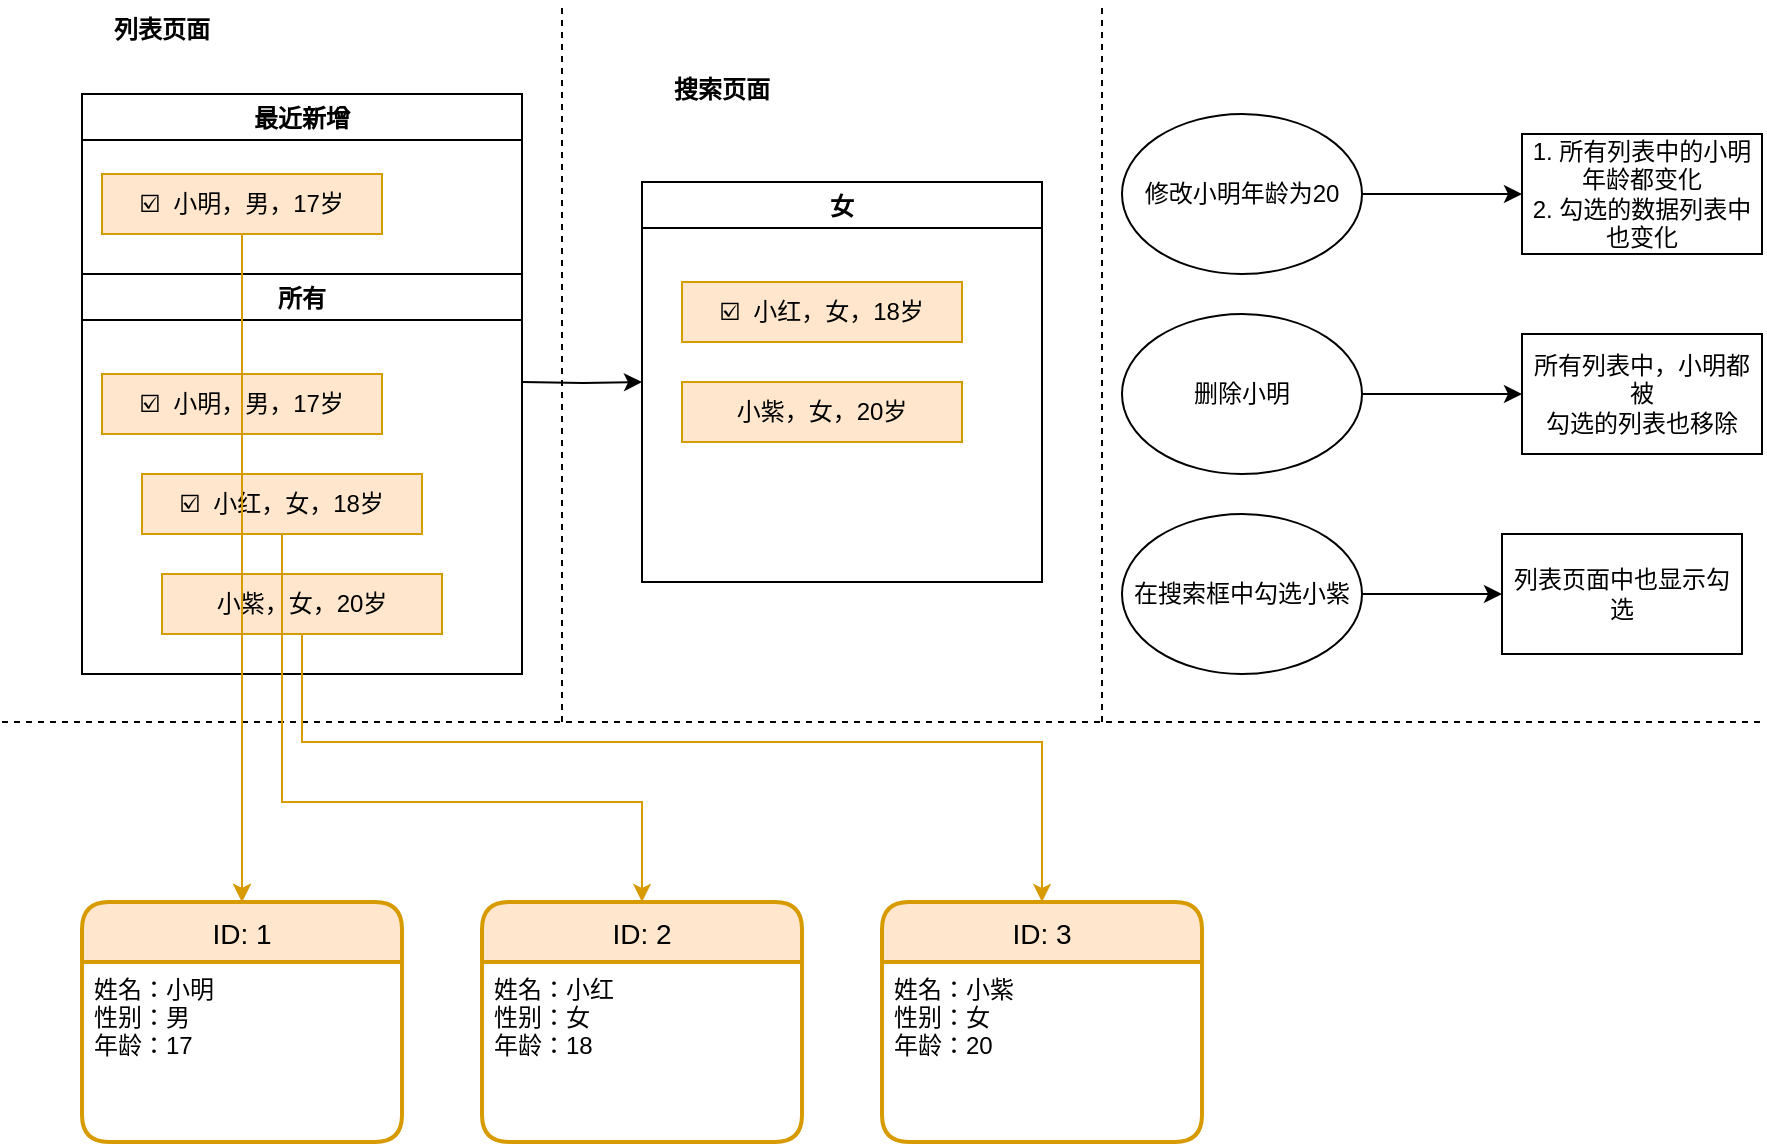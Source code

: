 <mxfile version="16.0.3" type="github" pages="5">
  <diagram id="prtHgNgQTEPvFCAcTncT" name="Page-1">
    <mxGraphModel dx="1396" dy="670" grid="1" gridSize="10" guides="1" tooltips="1" connect="1" arrows="1" fold="1" page="1" pageScale="1" pageWidth="827" pageHeight="1169" math="0" shadow="0">
      <root>
        <mxCell id="0" />
        <mxCell id="1" parent="0" />
        <mxCell id="lRp_2n04T43cJ76o6G7G-15" value="" style="edgeStyle=orthogonalEdgeStyle;rounded=0;orthogonalLoop=1;jettySize=auto;html=1;entryX=0;entryY=0.5;entryDx=0;entryDy=0;" parent="1" target="lRp_2n04T43cJ76o6G7G-6" edge="1">
          <mxGeometry relative="1" as="geometry">
            <mxPoint x="260" y="190" as="sourcePoint" />
            <mxPoint x="300" y="210" as="targetPoint" />
          </mxGeometry>
        </mxCell>
        <mxCell id="lRp_2n04T43cJ76o6G7G-1" value="所有" style="swimlane;" parent="1" vertex="1">
          <mxGeometry x="40" y="136" width="220" height="200" as="geometry">
            <mxRectangle x="40" y="90" width="60" height="23" as="alternateBounds" />
          </mxGeometry>
        </mxCell>
        <mxCell id="lRp_2n04T43cJ76o6G7G-2" value="☑️&amp;nbsp; 小明，男，17岁" style="whiteSpace=wrap;html=1;fillColor=#ffe6cc;strokeColor=#d79b00;" parent="lRp_2n04T43cJ76o6G7G-1" vertex="1">
          <mxGeometry x="10" y="50" width="140" height="30" as="geometry" />
        </mxCell>
        <mxCell id="lRp_2n04T43cJ76o6G7G-3" value="☑️&amp;nbsp; 小红，女，18岁" style="whiteSpace=wrap;html=1;fillColor=#ffe6cc;strokeColor=#d79b00;" parent="lRp_2n04T43cJ76o6G7G-1" vertex="1">
          <mxGeometry x="30" y="100" width="140" height="30" as="geometry" />
        </mxCell>
        <mxCell id="lRp_2n04T43cJ76o6G7G-4" value="小紫，女，20岁" style="whiteSpace=wrap;html=1;fillColor=#ffe6cc;strokeColor=#d79b00;" parent="lRp_2n04T43cJ76o6G7G-1" vertex="1">
          <mxGeometry x="40" y="150" width="140" height="30" as="geometry" />
        </mxCell>
        <mxCell id="lRp_2n04T43cJ76o6G7G-6" value="女" style="swimlane;startSize=23;" parent="1" vertex="1">
          <mxGeometry x="320" y="90" width="200" height="200" as="geometry" />
        </mxCell>
        <mxCell id="lRp_2n04T43cJ76o6G7G-7" value="☑️&amp;nbsp; 小红，女，18岁" style="whiteSpace=wrap;html=1;fillColor=#ffe6cc;strokeColor=#d79b00;" parent="lRp_2n04T43cJ76o6G7G-6" vertex="1">
          <mxGeometry x="20" y="50" width="140" height="30" as="geometry" />
        </mxCell>
        <mxCell id="lRp_2n04T43cJ76o6G7G-50" value="小紫，女，20岁" style="whiteSpace=wrap;html=1;fillColor=#ffe6cc;strokeColor=#d79b00;" parent="lRp_2n04T43cJ76o6G7G-6" vertex="1">
          <mxGeometry x="20" y="100" width="140" height="30" as="geometry" />
        </mxCell>
        <mxCell id="lRp_2n04T43cJ76o6G7G-10" value="" style="endArrow=none;dashed=1;html=1;rounded=0;" parent="1" edge="1">
          <mxGeometry width="50" height="50" relative="1" as="geometry">
            <mxPoint x="280" y="360" as="sourcePoint" />
            <mxPoint x="280" as="targetPoint" />
          </mxGeometry>
        </mxCell>
        <mxCell id="lRp_2n04T43cJ76o6G7G-11" value="列表页面" style="text;align=center;fontStyle=1;verticalAlign=middle;spacingLeft=3;spacingRight=3;strokeColor=none;rotatable=0;points=[[0,0.5],[1,0.5]];portConstraint=eastwest;" parent="1" vertex="1">
          <mxGeometry x="40" width="80" height="26" as="geometry" />
        </mxCell>
        <mxCell id="lRp_2n04T43cJ76o6G7G-12" value="搜索页面" style="text;align=center;fontStyle=1;verticalAlign=middle;spacingLeft=3;spacingRight=3;strokeColor=none;rotatable=0;points=[[0,0.5],[1,0.5]];portConstraint=eastwest;" parent="1" vertex="1">
          <mxGeometry x="320" y="30" width="80" height="26" as="geometry" />
        </mxCell>
        <mxCell id="lRp_2n04T43cJ76o6G7G-20" value="" style="endArrow=none;dashed=1;html=1;rounded=0;" parent="1" edge="1">
          <mxGeometry width="50" height="50" relative="1" as="geometry">
            <mxPoint x="550" y="360" as="sourcePoint" />
            <mxPoint x="550" as="targetPoint" />
          </mxGeometry>
        </mxCell>
        <mxCell id="lRp_2n04T43cJ76o6G7G-22" value="" style="endArrow=none;dashed=1;html=1;rounded=0;" parent="1" edge="1">
          <mxGeometry width="50" height="50" relative="1" as="geometry">
            <mxPoint y="360" as="sourcePoint" />
            <mxPoint x="880" y="360" as="targetPoint" />
          </mxGeometry>
        </mxCell>
        <mxCell id="lRp_2n04T43cJ76o6G7G-24" value="ID: 1" style="swimlane;childLayout=stackLayout;horizontal=1;startSize=30;horizontalStack=0;rounded=1;fontSize=14;fontStyle=0;strokeWidth=2;resizeParent=0;resizeLast=1;shadow=0;dashed=0;align=center;fillColor=#ffe6cc;strokeColor=#d79b00;" parent="1" vertex="1">
          <mxGeometry x="40" y="450" width="160" height="120" as="geometry" />
        </mxCell>
        <mxCell id="lRp_2n04T43cJ76o6G7G-25" value="姓名：小明&#xa;性别：男&#xa;年龄：17" style="align=left;strokeColor=none;fillColor=none;spacingLeft=4;fontSize=12;verticalAlign=top;resizable=0;rotatable=0;part=1;" parent="lRp_2n04T43cJ76o6G7G-24" vertex="1">
          <mxGeometry y="30" width="160" height="90" as="geometry" />
        </mxCell>
        <mxCell id="lRp_2n04T43cJ76o6G7G-26" value="ID: 2" style="swimlane;childLayout=stackLayout;horizontal=1;startSize=30;horizontalStack=0;rounded=1;fontSize=14;fontStyle=0;strokeWidth=2;resizeParent=0;resizeLast=1;shadow=0;dashed=0;align=center;fillColor=#ffe6cc;strokeColor=#d79b00;" parent="1" vertex="1">
          <mxGeometry x="240" y="450" width="160" height="120" as="geometry" />
        </mxCell>
        <mxCell id="lRp_2n04T43cJ76o6G7G-27" value="姓名：小红&#xa;性别：女&#xa;年龄：18" style="align=left;strokeColor=none;fillColor=none;spacingLeft=4;fontSize=12;verticalAlign=top;resizable=0;rotatable=0;part=1;" parent="lRp_2n04T43cJ76o6G7G-26" vertex="1">
          <mxGeometry y="30" width="160" height="90" as="geometry" />
        </mxCell>
        <mxCell id="lRp_2n04T43cJ76o6G7G-35" value="ID: 3" style="swimlane;childLayout=stackLayout;horizontal=1;startSize=30;horizontalStack=0;rounded=1;fontSize=14;fontStyle=0;strokeWidth=2;resizeParent=0;resizeLast=1;shadow=0;dashed=0;align=center;fillColor=#ffe6cc;strokeColor=#d79b00;" parent="1" vertex="1">
          <mxGeometry x="440" y="450" width="160" height="120" as="geometry" />
        </mxCell>
        <mxCell id="lRp_2n04T43cJ76o6G7G-36" value="姓名：小紫&#xa;性别：女&#xa;年龄：20" style="align=left;strokeColor=none;fillColor=none;spacingLeft=4;fontSize=12;verticalAlign=top;resizable=0;rotatable=0;part=1;" parent="lRp_2n04T43cJ76o6G7G-35" vertex="1">
          <mxGeometry y="30" width="160" height="90" as="geometry" />
        </mxCell>
        <mxCell id="lRp_2n04T43cJ76o6G7G-37" style="edgeStyle=orthogonalEdgeStyle;rounded=0;orthogonalLoop=1;jettySize=auto;html=1;exitX=0.5;exitY=1;exitDx=0;exitDy=0;entryX=0.5;entryY=0;entryDx=0;entryDy=0;fillColor=#ffe6cc;strokeColor=#d79b00;" parent="1" source="lRp_2n04T43cJ76o6G7G-4" target="lRp_2n04T43cJ76o6G7G-35" edge="1">
          <mxGeometry relative="1" as="geometry">
            <Array as="points">
              <mxPoint x="150" y="370" />
              <mxPoint x="520" y="370" />
            </Array>
          </mxGeometry>
        </mxCell>
        <mxCell id="lRp_2n04T43cJ76o6G7G-38" style="edgeStyle=orthogonalEdgeStyle;rounded=0;orthogonalLoop=1;jettySize=auto;html=1;exitX=0.5;exitY=1;exitDx=0;exitDy=0;entryX=0.5;entryY=0;entryDx=0;entryDy=0;fillColor=#ffe6cc;strokeColor=#d79b00;" parent="1" source="lRp_2n04T43cJ76o6G7G-2" target="lRp_2n04T43cJ76o6G7G-24" edge="1">
          <mxGeometry relative="1" as="geometry" />
        </mxCell>
        <mxCell id="lRp_2n04T43cJ76o6G7G-39" style="edgeStyle=orthogonalEdgeStyle;rounded=0;orthogonalLoop=1;jettySize=auto;html=1;exitX=0.5;exitY=1;exitDx=0;exitDy=0;entryX=0.5;entryY=0;entryDx=0;entryDy=0;fillColor=#ffe6cc;strokeColor=#d79b00;" parent="1" source="lRp_2n04T43cJ76o6G7G-3" target="lRp_2n04T43cJ76o6G7G-26" edge="1">
          <mxGeometry relative="1" as="geometry">
            <Array as="points">
              <mxPoint x="140" y="400" />
              <mxPoint x="320" y="400" />
            </Array>
          </mxGeometry>
        </mxCell>
        <mxCell id="lRp_2n04T43cJ76o6G7G-45" value="" style="edgeStyle=orthogonalEdgeStyle;rounded=0;orthogonalLoop=1;jettySize=auto;html=1;" parent="1" source="lRp_2n04T43cJ76o6G7G-42" target="lRp_2n04T43cJ76o6G7G-44" edge="1">
          <mxGeometry relative="1" as="geometry" />
        </mxCell>
        <mxCell id="lRp_2n04T43cJ76o6G7G-42" value="修改小明年龄为20" style="ellipse;whiteSpace=wrap;html=1;" parent="1" vertex="1">
          <mxGeometry x="560" y="56" width="120" height="80" as="geometry" />
        </mxCell>
        <mxCell id="lRp_2n04T43cJ76o6G7G-47" value="" style="edgeStyle=orthogonalEdgeStyle;rounded=0;orthogonalLoop=1;jettySize=auto;html=1;" parent="1" source="lRp_2n04T43cJ76o6G7G-43" target="lRp_2n04T43cJ76o6G7G-46" edge="1">
          <mxGeometry relative="1" as="geometry" />
        </mxCell>
        <mxCell id="lRp_2n04T43cJ76o6G7G-43" value="删除小明" style="ellipse;whiteSpace=wrap;html=1;" parent="1" vertex="1">
          <mxGeometry x="560" y="156" width="120" height="80" as="geometry" />
        </mxCell>
        <mxCell id="lRp_2n04T43cJ76o6G7G-44" value="1. 所有列表中的小明年龄都变化&lt;br&gt;2. 勾选的数据列表中也变化" style="whiteSpace=wrap;html=1;" parent="1" vertex="1">
          <mxGeometry x="760" y="66" width="120" height="60" as="geometry" />
        </mxCell>
        <mxCell id="lRp_2n04T43cJ76o6G7G-46" value="所有列表中，小明都被&lt;br&gt;勾选的列表也移除" style="whiteSpace=wrap;html=1;" parent="1" vertex="1">
          <mxGeometry x="760" y="166" width="120" height="60" as="geometry" />
        </mxCell>
        <mxCell id="lRp_2n04T43cJ76o6G7G-53" value="" style="edgeStyle=orthogonalEdgeStyle;rounded=0;orthogonalLoop=1;jettySize=auto;html=1;" parent="1" source="lRp_2n04T43cJ76o6G7G-51" target="lRp_2n04T43cJ76o6G7G-52" edge="1">
          <mxGeometry relative="1" as="geometry" />
        </mxCell>
        <mxCell id="lRp_2n04T43cJ76o6G7G-51" value="在搜索框中勾选小紫" style="ellipse;whiteSpace=wrap;html=1;" parent="1" vertex="1">
          <mxGeometry x="560" y="256" width="120" height="80" as="geometry" />
        </mxCell>
        <mxCell id="lRp_2n04T43cJ76o6G7G-52" value="&lt;span&gt;列表页面中也显示勾选&lt;/span&gt;" style="whiteSpace=wrap;html=1;" parent="1" vertex="1">
          <mxGeometry x="750" y="266" width="120" height="60" as="geometry" />
        </mxCell>
        <mxCell id="lRp_2n04T43cJ76o6G7G-54" value="最近新增" style="swimlane;" parent="1" vertex="1">
          <mxGeometry x="40" y="46" width="220" height="90" as="geometry">
            <mxRectangle x="40" y="90" width="60" height="23" as="alternateBounds" />
          </mxGeometry>
        </mxCell>
        <mxCell id="lRp_2n04T43cJ76o6G7G-55" value="☑️&amp;nbsp; 小明，男，17岁" style="whiteSpace=wrap;html=1;fillColor=#ffe6cc;strokeColor=#d79b00;" parent="lRp_2n04T43cJ76o6G7G-54" vertex="1">
          <mxGeometry x="10" y="40" width="140" height="30" as="geometry" />
        </mxCell>
        <mxCell id="lRp_2n04T43cJ76o6G7G-58" style="edgeStyle=orthogonalEdgeStyle;rounded=0;orthogonalLoop=1;jettySize=auto;html=1;exitX=0.5;exitY=1;exitDx=0;exitDy=0;fillColor=#ffe6cc;strokeColor=#d79b00;" parent="1" source="lRp_2n04T43cJ76o6G7G-55" target="lRp_2n04T43cJ76o6G7G-24" edge="1">
          <mxGeometry relative="1" as="geometry" />
        </mxCell>
      </root>
    </mxGraphModel>
  </diagram>
  <diagram id="Kxhoc92kjaXfSSe3YgRo" name="ORM模拟">
    <mxGraphModel dx="1181" dy="639" grid="1" gridSize="10" guides="1" tooltips="1" connect="1" arrows="1" fold="1" page="1" pageScale="1" pageWidth="827" pageHeight="1169" math="0" shadow="0">
      <root>
        <mxCell id="8hov5j7Ewhjhg-u5nmpO-0" />
        <mxCell id="8hov5j7Ewhjhg-u5nmpO-1" parent="8hov5j7Ewhjhg-u5nmpO-0" />
        <mxCell id="oVtDpeAd93jfu9foMzQw-1" value="所有" style="swimlane;" parent="8hov5j7Ewhjhg-u5nmpO-1" vertex="1">
          <mxGeometry x="40" y="40" width="220" height="160" as="geometry">
            <mxRectangle x="40" y="90" width="60" height="23" as="alternateBounds" />
          </mxGeometry>
        </mxCell>
        <mxCell id="oVtDpeAd93jfu9foMzQw-3" value="☑️&amp;nbsp; 小红，女，18岁" style="whiteSpace=wrap;html=1;fillColor=#ffe6cc;strokeColor=#d79b00;" parent="oVtDpeAd93jfu9foMzQw-1" vertex="1">
          <mxGeometry x="40" y="64" width="140" height="30" as="geometry" />
        </mxCell>
        <mxCell id="oVtDpeAd93jfu9foMzQw-4" value="小紫，女，20岁" style="whiteSpace=wrap;html=1;fillColor=#ffe6cc;strokeColor=#d79b00;" parent="oVtDpeAd93jfu9foMzQw-1" vertex="1">
          <mxGeometry x="40" y="114" width="140" height="30" as="geometry" />
        </mxCell>
        <mxCell id="oVtDpeAd93jfu9foMzQw-5" value="女" style="swimlane;startSize=23;" parent="8hov5j7Ewhjhg-u5nmpO-1" vertex="1">
          <mxGeometry x="320" y="40" width="200" height="160" as="geometry" />
        </mxCell>
        <mxCell id="oVtDpeAd93jfu9foMzQw-6" value="☑️&amp;nbsp; 小红，女，18岁" style="whiteSpace=wrap;html=1;fillColor=#ffe6cc;strokeColor=#d79b00;" parent="oVtDpeAd93jfu9foMzQw-5" vertex="1">
          <mxGeometry x="20" y="50" width="140" height="30" as="geometry" />
        </mxCell>
        <mxCell id="oVtDpeAd93jfu9foMzQw-7" value="小紫，女，20岁" style="whiteSpace=wrap;html=1;fillColor=#ffe6cc;strokeColor=#d79b00;" parent="oVtDpeAd93jfu9foMzQw-5" vertex="1">
          <mxGeometry x="20" y="100" width="140" height="30" as="geometry" />
        </mxCell>
        <mxCell id="oVtDpeAd93jfu9foMzQw-9" value="列表页面" style="text;align=center;fontStyle=1;verticalAlign=middle;spacingLeft=3;spacingRight=3;strokeColor=none;rotatable=0;points=[[0,0.5],[1,0.5]];portConstraint=eastwest;" parent="8hov5j7Ewhjhg-u5nmpO-1" vertex="1">
          <mxGeometry x="40" width="80" height="26" as="geometry" />
        </mxCell>
        <mxCell id="oVtDpeAd93jfu9foMzQw-10" value="搜索页面" style="text;align=center;fontStyle=1;verticalAlign=middle;spacingLeft=3;spacingRight=3;strokeColor=none;rotatable=0;points=[[0,0.5],[1,0.5]];portConstraint=eastwest;" parent="8hov5j7Ewhjhg-u5nmpO-1" vertex="1">
          <mxGeometry x="320" width="80" height="26" as="geometry" />
        </mxCell>
        <mxCell id="oVtDpeAd93jfu9foMzQw-14" value="ID: 2" style="swimlane;childLayout=stackLayout;horizontal=1;startSize=30;horizontalStack=0;rounded=1;fontSize=14;fontStyle=0;strokeWidth=2;resizeParent=0;resizeLast=1;shadow=0;dashed=0;align=center;fillColor=#ffe6cc;strokeColor=#d79b00;" parent="8hov5j7Ewhjhg-u5nmpO-1" vertex="1">
          <mxGeometry x="75" y="250" width="150" height="120" as="geometry" />
        </mxCell>
        <mxCell id="oVtDpeAd93jfu9foMzQw-38" value="书籍" style="rounded=0;whiteSpace=wrap;html=1;" parent="oVtDpeAd93jfu9foMzQw-14" vertex="1">
          <mxGeometry y="30" width="150" height="20" as="geometry" />
        </mxCell>
        <mxCell id="oVtDpeAd93jfu9foMzQw-15" value="姓名：小红&#xa;性别：女&#xa;年龄：18&#xa;" style="align=left;strokeColor=none;fillColor=none;spacingLeft=4;fontSize=12;verticalAlign=top;resizable=0;rotatable=0;part=1;" parent="oVtDpeAd93jfu9foMzQw-14" vertex="1">
          <mxGeometry y="50" width="150" height="90" as="geometry" />
        </mxCell>
        <mxCell id="oVtDpeAd93jfu9foMzQw-36" value="" style="rounded=0;whiteSpace=wrap;html=1;" parent="oVtDpeAd93jfu9foMzQw-14" vertex="1">
          <mxGeometry y="140" width="150" height="-20" as="geometry" />
        </mxCell>
        <mxCell id="oVtDpeAd93jfu9foMzQw-20" style="edgeStyle=orthogonalEdgeStyle;rounded=0;orthogonalLoop=1;jettySize=auto;html=1;exitX=0.5;exitY=1;exitDx=0;exitDy=0;entryX=0.5;entryY=0;entryDx=0;entryDy=0;fillColor=#ffe6cc;strokeColor=#d79b00;" parent="8hov5j7Ewhjhg-u5nmpO-1" source="oVtDpeAd93jfu9foMzQw-3" target="oVtDpeAd93jfu9foMzQw-14" edge="1">
          <mxGeometry relative="1" as="geometry" />
        </mxCell>
        <mxCell id="oVtDpeAd93jfu9foMzQw-28" style="edgeStyle=orthogonalEdgeStyle;rounded=0;orthogonalLoop=1;jettySize=auto;html=1;exitX=0.5;exitY=1;exitDx=0;exitDy=0;fillColor=#ffe6cc;strokeColor=#d79b00;" parent="8hov5j7Ewhjhg-u5nmpO-1" source="oVtDpeAd93jfu9foMzQw-6" target="oVtDpeAd93jfu9foMzQw-14" edge="1">
          <mxGeometry relative="1" as="geometry">
            <Array as="points">
              <mxPoint x="410" y="210" />
              <mxPoint x="150" y="210" />
            </Array>
          </mxGeometry>
        </mxCell>
        <mxCell id="oVtDpeAd93jfu9foMzQw-29" value="更新" style="rhombus;whiteSpace=wrap;html=1;rounded=1;shadow=0;dashed=0;fontSize=14;fontStyle=0;strokeColor=#d79b00;strokeWidth=2;fillColor=#ffe6cc;startSize=30;" parent="8hov5j7Ewhjhg-u5nmpO-1" vertex="1">
          <mxGeometry x="270" y="380" width="80" height="80" as="geometry" />
        </mxCell>
        <mxCell id="oVtDpeAd93jfu9foMzQw-32" value="删除" style="rhombus;whiteSpace=wrap;html=1;rounded=1;shadow=0;dashed=0;fontSize=14;fontStyle=0;strokeColor=#d79b00;strokeWidth=2;fillColor=#ffe6cc;startSize=30;" parent="8hov5j7Ewhjhg-u5nmpO-1" vertex="1">
          <mxGeometry x="270" y="470" width="80" height="80" as="geometry" />
        </mxCell>
        <mxCell id="oVtDpeAd93jfu9foMzQw-34" value="BOOK_ID: 2" style="swimlane;childLayout=stackLayout;horizontal=1;startSize=30;horizontalStack=0;rounded=1;fontSize=14;fontStyle=0;strokeWidth=2;resizeParent=0;resizeLast=1;shadow=0;dashed=0;align=center;fillColor=#ffe6cc;strokeColor=#d79b00;" parent="8hov5j7Ewhjhg-u5nmpO-1" vertex="1">
          <mxGeometry x="540" y="230" width="160" height="120" as="geometry" />
        </mxCell>
        <mxCell id="oVtDpeAd93jfu9foMzQw-35" value="价格：87&#xa;年份:2012" style="align=left;strokeColor=none;fillColor=none;spacingLeft=4;fontSize=12;verticalAlign=top;resizable=0;rotatable=0;part=1;" parent="oVtDpeAd93jfu9foMzQw-34" vertex="1">
          <mxGeometry y="30" width="160" height="90" as="geometry" />
        </mxCell>
        <mxCell id="oVtDpeAd93jfu9foMzQw-39" style="edgeStyle=orthogonalEdgeStyle;rounded=0;orthogonalLoop=1;jettySize=auto;html=1;exitX=1;exitY=0.5;exitDx=0;exitDy=0;entryX=0;entryY=0.5;entryDx=0;entryDy=0;fillColor=#ffe6cc;strokeColor=#d79b00;" parent="8hov5j7Ewhjhg-u5nmpO-1" source="oVtDpeAd93jfu9foMzQw-38" target="oVtDpeAd93jfu9foMzQw-34" edge="1">
          <mxGeometry relative="1" as="geometry" />
        </mxCell>
        <mxCell id="oVtDpeAd93jfu9foMzQw-45" style="edgeStyle=orthogonalEdgeStyle;rounded=0;orthogonalLoop=1;jettySize=auto;html=1;exitX=1;exitY=0.25;exitDx=0;exitDy=0;fillColor=#ffe6cc;strokeColor=#d79b00;" parent="8hov5j7Ewhjhg-u5nmpO-1" source="oVtDpeAd93jfu9foMzQw-15" target="oVtDpeAd93jfu9foMzQw-29" edge="1">
          <mxGeometry relative="1" as="geometry" />
        </mxCell>
        <mxCell id="oVtDpeAd93jfu9foMzQw-46" style="edgeStyle=orthogonalEdgeStyle;rounded=0;orthogonalLoop=1;jettySize=auto;html=1;exitX=1;exitY=0.25;exitDx=0;exitDy=0;entryX=0;entryY=0.5;entryDx=0;entryDy=0;fillColor=#ffe6cc;strokeColor=#d79b00;" parent="8hov5j7Ewhjhg-u5nmpO-1" source="oVtDpeAd93jfu9foMzQw-15" target="oVtDpeAd93jfu9foMzQw-32" edge="1">
          <mxGeometry relative="1" as="geometry" />
        </mxCell>
      </root>
    </mxGraphModel>
  </diagram>
  <diagram id="0ZSi0wYSZ7OWDzQwvJnP" name="prototype">
    <mxGraphModel dx="2223" dy="670" grid="1" gridSize="10" guides="1" tooltips="1" connect="1" arrows="1" fold="1" page="1" pageScale="1" pageWidth="827" pageHeight="1169" math="0" shadow="0">
      <root>
        <mxCell id="_D8XF9-ZczvK-N_eINyp-0" />
        <mxCell id="_D8XF9-ZczvK-N_eINyp-1" parent="_D8XF9-ZczvK-N_eINyp-0" />
        <mxCell id="_D8XF9-ZczvK-N_eINyp-49" value="" style="edgeStyle=orthogonalEdgeStyle;rounded=0;orthogonalLoop=1;jettySize=auto;html=1;" parent="_D8XF9-ZczvK-N_eINyp-1" source="_D8XF9-ZczvK-N_eINyp-5" target="_D8XF9-ZczvK-N_eINyp-48" edge="1">
          <mxGeometry relative="1" as="geometry" />
        </mxCell>
        <mxCell id="_D8XF9-ZczvK-N_eINyp-67" value="此时" style="edgeLabel;html=1;align=center;verticalAlign=middle;resizable=0;points=[];" parent="_D8XF9-ZczvK-N_eINyp-49" vertex="1" connectable="0">
          <mxGeometry x="-0.031" y="1" relative="1" as="geometry">
            <mxPoint as="offset" />
          </mxGeometry>
        </mxCell>
        <mxCell id="_D8XF9-ZczvK-N_eINyp-5" value="&lt;div style=&quot;color: rgb(212 , 212 , 212) ; background-color: rgb(30 , 30 , 30) ; font-family: &amp;#34;menlo&amp;#34; , &amp;#34;monaco&amp;#34; , &amp;#34;courier new&amp;#34; , monospace ; line-height: 18px&quot;&gt;&lt;div&gt;&lt;span style=&quot;color: #569cd6&quot;&gt;function&lt;/span&gt; &lt;span style=&quot;color: #dcdcaa&quot;&gt;Persion&lt;/span&gt;() {}&lt;/div&gt;&lt;div&gt;&lt;span style=&quot;color: #569cd6&quot;&gt;var&lt;/span&gt; &lt;span style=&quot;color: #9cdcfe&quot;&gt;xiaoming&lt;/span&gt; = &lt;span style=&quot;color: #569cd6&quot;&gt;new&lt;/span&gt; &lt;span style=&quot;color: #dcdcaa&quot;&gt;Persion&lt;/span&gt;()&lt;/div&gt;&lt;/div&gt;" style="whiteSpace=wrap;html=1;shape=mxgraph.basic.document" parent="_D8XF9-ZczvK-N_eINyp-1" vertex="1">
          <mxGeometry x="-40" y="150" width="240" height="100" as="geometry" />
        </mxCell>
        <mxCell id="_D8XF9-ZczvK-N_eINyp-24" value="构造函数(Person)" style="swimlane;" parent="_D8XF9-ZczvK-N_eINyp-1" vertex="1">
          <mxGeometry x="340" y="180" width="200" height="140" as="geometry" />
        </mxCell>
        <mxCell id="_D8XF9-ZczvK-N_eINyp-25" value="prototype" style="whiteSpace=wrap;html=1;" parent="_D8XF9-ZczvK-N_eINyp-24" vertex="1">
          <mxGeometry x="10" y="40" width="70" height="30" as="geometry" />
        </mxCell>
        <mxCell id="_D8XF9-ZczvK-N_eINyp-28" value="原型对象" style="swimlane;" parent="_D8XF9-ZczvK-N_eINyp-1" vertex="1">
          <mxGeometry x="338" y="29" width="190" height="100" as="geometry" />
        </mxCell>
        <mxCell id="_D8XF9-ZczvK-N_eINyp-33" value="&lt;span style=&quot;color: rgb(51 , 51 , 51) ; font-family: &amp;#34;pingfang sc&amp;#34; , &amp;#34;microsoft yahei&amp;#34; , &amp;#34;helvetica neue&amp;#34; , &amp;#34;helvetica&amp;#34; , &amp;#34;arial&amp;#34; , sans-serif ; font-size: 14px ; background-color: rgb(255 , 255 , 255)&quot;&gt;constructor&lt;/span&gt;" style="whiteSpace=wrap;html=1;" parent="_D8XF9-ZczvK-N_eINyp-28" vertex="1">
          <mxGeometry x="12" y="31" width="80" height="30" as="geometry" />
        </mxCell>
        <mxCell id="_D8XF9-ZczvK-N_eINyp-29" style="edgeStyle=orthogonalEdgeStyle;rounded=0;orthogonalLoop=1;jettySize=auto;html=1;exitX=0.5;exitY=0;exitDx=0;exitDy=0;entryX=0.25;entryY=1;entryDx=0;entryDy=0;" parent="_D8XF9-ZczvK-N_eINyp-1" source="_D8XF9-ZczvK-N_eINyp-25" target="_D8XF9-ZczvK-N_eINyp-28" edge="1">
          <mxGeometry relative="1" as="geometry" />
        </mxCell>
        <mxCell id="_D8XF9-ZczvK-N_eINyp-30" value="new Persion()&#xa;(实例对象)(xiaoming)" style="swimlane;startSize=40;" parent="_D8XF9-ZczvK-N_eINyp-1" vertex="1">
          <mxGeometry x="340" y="435" width="200" height="150" as="geometry" />
        </mxCell>
        <mxCell id="_D8XF9-ZczvK-N_eINyp-35" style="edgeStyle=orthogonalEdgeStyle;rounded=0;orthogonalLoop=1;jettySize=auto;html=1;exitX=0.5;exitY=1;exitDx=0;exitDy=0;entryX=0.25;entryY=0;entryDx=0;entryDy=0;" parent="_D8XF9-ZczvK-N_eINyp-1" source="_D8XF9-ZczvK-N_eINyp-33" target="_D8XF9-ZczvK-N_eINyp-24" edge="1">
          <mxGeometry relative="1" as="geometry" />
        </mxCell>
        <mxCell id="_D8XF9-ZczvK-N_eINyp-45" style="edgeStyle=orthogonalEdgeStyle;rounded=0;orthogonalLoop=1;jettySize=auto;html=1;entryX=0;entryY=0.5;entryDx=0;entryDy=0;exitX=0;exitY=0.5;exitDx=0;exitDy=0;" parent="_D8XF9-ZczvK-N_eINyp-1" source="_D8XF9-ZczvK-N_eINyp-30" target="_D8XF9-ZczvK-N_eINyp-28" edge="1">
          <mxGeometry relative="1" as="geometry">
            <mxPoint x="338" y="515" as="sourcePoint" />
            <Array as="points">
              <mxPoint x="300" y="510" />
              <mxPoint x="300" y="79" />
            </Array>
          </mxGeometry>
        </mxCell>
        <mxCell id="_D8XF9-ZczvK-N_eINyp-46" value="由创建实例对象时候指明的" style="edgeLabel;html=1;align=center;verticalAlign=middle;resizable=0;points=[];" parent="_D8XF9-ZczvK-N_eINyp-45" vertex="1" connectable="0">
          <mxGeometry x="-0.304" y="2" relative="1" as="geometry">
            <mxPoint x="-8" y="16" as="offset" />
          </mxGeometry>
        </mxCell>
        <mxCell id="_D8XF9-ZczvK-N_eINyp-47" value="可以起到原型链寻找方法的作用" style="edgeLabel;html=1;align=center;verticalAlign=middle;resizable=0;points=[];" parent="_D8XF9-ZczvK-N_eINyp-45" vertex="1" connectable="0">
          <mxGeometry x="-0.468" y="-1" relative="1" as="geometry">
            <mxPoint x="-11" y="-7" as="offset" />
          </mxGeometry>
        </mxCell>
        <mxCell id="_D8XF9-ZczvK-N_eINyp-200" value="__proto__" style="edgeLabel;html=1;align=center;verticalAlign=middle;resizable=0;points=[];" parent="_D8XF9-ZczvK-N_eINyp-45" vertex="1" connectable="0">
          <mxGeometry x="-0.601" y="-2" relative="1" as="geometry">
            <mxPoint as="offset" />
          </mxGeometry>
        </mxCell>
        <mxCell id="_D8XF9-ZczvK-N_eINyp-66" style="edgeStyle=orthogonalEdgeStyle;rounded=0;orthogonalLoop=1;jettySize=auto;html=1;exitX=0.5;exitY=1;exitDx=0;exitDy=0;exitPerimeter=0;entryX=0.5;entryY=0;entryDx=0;entryDy=0;entryPerimeter=0;" parent="_D8XF9-ZczvK-N_eINyp-1" source="_D8XF9-ZczvK-N_eINyp-48" target="_D8XF9-ZczvK-N_eINyp-52" edge="1">
          <mxGeometry relative="1" as="geometry" />
        </mxCell>
        <mxCell id="_D8XF9-ZczvK-N_eINyp-68" value="&lt;span style=&quot;font-size: 12px ; white-space: normal ; background-color: rgb(248 , 249 , 250)&quot;&gt;这时候我们修改&lt;/span&gt;" style="edgeLabel;html=1;align=center;verticalAlign=middle;resizable=0;points=[];" parent="_D8XF9-ZczvK-N_eINyp-66" vertex="1" connectable="0">
          <mxGeometry x="0.611" y="2" relative="1" as="geometry">
            <mxPoint as="offset" />
          </mxGeometry>
        </mxCell>
        <mxCell id="_D8XF9-ZczvK-N_eINyp-48" value="&lt;div style=&quot;color: rgb(212 , 212 , 212) ; background-color: rgb(30 , 30 , 30) ; font-family: &amp;#34;menlo&amp;#34; , &amp;#34;monaco&amp;#34; , &amp;#34;courier new&amp;#34; , monospace ; line-height: 18px&quot;&gt;&lt;div&gt;&lt;span style=&quot;color: #9cdcfe&quot;&gt;console&lt;/span&gt;.&lt;span style=&quot;color: #dcdcaa&quot;&gt;log&lt;/span&gt;(&lt;span style=&quot;color: #dcdcaa&quot;&gt;Persion&lt;/span&gt;.&lt;span style=&quot;color: #9cdcfe&quot;&gt;prototype&lt;/span&gt; === &lt;span style=&quot;color: #9cdcfe&quot;&gt;xiaoming&lt;/span&gt;.&lt;span style=&quot;color: #9cdcfe&quot;&gt;__proto__&lt;/span&gt;) &lt;span style=&quot;color: #6a9955&quot;&gt;// true&lt;/span&gt;&lt;/div&gt;&lt;div&gt;&lt;span style=&quot;color: #9cdcfe&quot;&gt;console&lt;/span&gt;.&lt;span style=&quot;color: #dcdcaa&quot;&gt;log&lt;/span&gt;(&lt;span style=&quot;color: #dcdcaa&quot;&gt;Persion&lt;/span&gt;.&lt;span style=&quot;color: #9cdcfe&quot;&gt;prototype&lt;/span&gt;.&lt;span style=&quot;color: #9cdcfe&quot;&gt;constructor&lt;/span&gt; === &lt;span style=&quot;color: #dcdcaa&quot;&gt;Persion&lt;/span&gt;) &lt;span style=&quot;color: #6a9955&quot;&gt;// true&lt;/span&gt;&lt;/div&gt;&lt;br&gt;&lt;/div&gt;" style="whiteSpace=wrap;html=1;shape=mxgraph.basic.document" parent="_D8XF9-ZczvK-N_eINyp-1" vertex="1">
          <mxGeometry x="-200" y="460" width="470" height="100" as="geometry" />
        </mxCell>
        <mxCell id="_D8XF9-ZczvK-N_eINyp-70" value="" style="edgeStyle=orthogonalEdgeStyle;rounded=0;orthogonalLoop=1;jettySize=auto;html=1;" parent="_D8XF9-ZczvK-N_eINyp-1" source="_D8XF9-ZczvK-N_eINyp-52" target="_D8XF9-ZczvK-N_eINyp-69" edge="1">
          <mxGeometry relative="1" as="geometry" />
        </mxCell>
        <mxCell id="_D8XF9-ZczvK-N_eINyp-71" value="此时" style="edgeLabel;html=1;align=center;verticalAlign=middle;resizable=0;points=[];" parent="_D8XF9-ZczvK-N_eINyp-70" vertex="1" connectable="0">
          <mxGeometry x="-0.222" y="-2" relative="1" as="geometry">
            <mxPoint as="offset" />
          </mxGeometry>
        </mxCell>
        <mxCell id="_D8XF9-ZczvK-N_eINyp-52" value="Person.prototype = {}&lt;br&gt;var honghong = new Persion()" style="whiteSpace=wrap;html=1;shape=mxgraph.basic.document" parent="_D8XF9-ZczvK-N_eINyp-1" vertex="1">
          <mxGeometry x="30" y="850" width="200" height="70" as="geometry" />
        </mxCell>
        <mxCell id="_D8XF9-ZczvK-N_eINyp-55" value="构造函数(Person)" style="swimlane;" parent="_D8XF9-ZczvK-N_eINyp-1" vertex="1">
          <mxGeometry x="320" y="880" width="240" height="110" as="geometry" />
        </mxCell>
        <mxCell id="_D8XF9-ZczvK-N_eINyp-56" value="prototype" style="whiteSpace=wrap;html=1;" parent="_D8XF9-ZczvK-N_eINyp-55" vertex="1">
          <mxGeometry x="10" y="40" width="70" height="30" as="geometry" />
        </mxCell>
        <mxCell id="_D8XF9-ZczvK-N_eINyp-57" value="原型对象" style="swimlane;" parent="_D8XF9-ZczvK-N_eINyp-1" vertex="1">
          <mxGeometry x="318" y="710" width="190" height="100" as="geometry" />
        </mxCell>
        <mxCell id="_D8XF9-ZczvK-N_eINyp-58" value="&lt;span style=&quot;color: rgb(51 , 51 , 51) ; font-family: &amp;#34;pingfang sc&amp;#34; , &amp;#34;microsoft yahei&amp;#34; , &amp;#34;helvetica neue&amp;#34; , &amp;#34;helvetica&amp;#34; , &amp;#34;arial&amp;#34; , sans-serif ; font-size: 14px ; background-color: rgb(255 , 255 , 255)&quot;&gt;constructor&lt;/span&gt;" style="whiteSpace=wrap;html=1;" parent="_D8XF9-ZczvK-N_eINyp-57" vertex="1">
          <mxGeometry x="12" y="31" width="80" height="30" as="geometry" />
        </mxCell>
        <mxCell id="_D8XF9-ZczvK-N_eINyp-59" style="edgeStyle=orthogonalEdgeStyle;rounded=0;orthogonalLoop=1;jettySize=auto;html=1;exitX=1;exitY=0.5;exitDx=0;exitDy=0;entryX=0.5;entryY=1;entryDx=0;entryDy=0;" parent="_D8XF9-ZczvK-N_eINyp-1" source="_D8XF9-ZczvK-N_eINyp-56" target="_D8XF9-ZczvK-N_eINyp-79" edge="1">
          <mxGeometry relative="1" as="geometry">
            <mxPoint x="682.5" y="786" as="targetPoint" />
          </mxGeometry>
        </mxCell>
        <mxCell id="_D8XF9-ZczvK-N_eINyp-60" value="new Persion()&#xa;(实例对象)(xiaoming)" style="swimlane;startSize=40;" parent="_D8XF9-ZczvK-N_eINyp-1" vertex="1">
          <mxGeometry x="320" y="1121" width="200" height="150" as="geometry" />
        </mxCell>
        <mxCell id="_D8XF9-ZczvK-N_eINyp-62" style="edgeStyle=orthogonalEdgeStyle;rounded=0;orthogonalLoop=1;jettySize=auto;html=1;exitX=0.5;exitY=1;exitDx=0;exitDy=0;entryX=0.25;entryY=0;entryDx=0;entryDy=0;" parent="_D8XF9-ZczvK-N_eINyp-1" source="_D8XF9-ZczvK-N_eINyp-58" target="_D8XF9-ZczvK-N_eINyp-55" edge="1">
          <mxGeometry relative="1" as="geometry" />
        </mxCell>
        <mxCell id="_D8XF9-ZczvK-N_eINyp-63" style="edgeStyle=orthogonalEdgeStyle;rounded=0;orthogonalLoop=1;jettySize=auto;html=1;entryX=0;entryY=0.5;entryDx=0;entryDy=0;" parent="_D8XF9-ZczvK-N_eINyp-1" target="_D8XF9-ZczvK-N_eINyp-57" edge="1">
          <mxGeometry relative="1" as="geometry">
            <Array as="points">
              <mxPoint x="280" y="1196" />
              <mxPoint x="280" y="760" />
            </Array>
            <mxPoint x="318" y="1196" as="sourcePoint" />
          </mxGeometry>
        </mxCell>
        <mxCell id="_D8XF9-ZczvK-N_eINyp-198" value="__proto__" style="edgeLabel;html=1;align=center;verticalAlign=middle;resizable=0;points=[];" parent="_D8XF9-ZczvK-N_eINyp-63" vertex="1" connectable="0">
          <mxGeometry x="-0.525" relative="1" as="geometry">
            <mxPoint as="offset" />
          </mxGeometry>
        </mxCell>
        <mxCell id="_D8XF9-ZczvK-N_eINyp-86" value="" style="edgeStyle=orthogonalEdgeStyle;rounded=0;orthogonalLoop=1;jettySize=auto;html=1;" parent="_D8XF9-ZczvK-N_eINyp-1" source="_D8XF9-ZczvK-N_eINyp-69" target="_D8XF9-ZczvK-N_eINyp-85" edge="1">
          <mxGeometry relative="1" as="geometry" />
        </mxCell>
        <mxCell id="_D8XF9-ZczvK-N_eINyp-69" value="&lt;div style=&quot;color: rgb(212 , 212 , 212) ; background-color: rgb(30 , 30 , 30) ; font-family: &amp;#34;menlo&amp;#34; , &amp;#34;monaco&amp;#34; , &amp;#34;courier new&amp;#34; , monospace ; line-height: 18px&quot;&gt;&lt;br&gt;&lt;div&gt;&lt;span style=&quot;color: #9cdcfe&quot;&gt;console&lt;/span&gt;.&lt;span style=&quot;color: #dcdcaa&quot;&gt;log&lt;/span&gt;(&lt;span style=&quot;color: #dcdcaa&quot;&gt;Persion&lt;/span&gt;.&lt;span style=&quot;color: #9cdcfe&quot;&gt;prototype&lt;/span&gt; === &lt;span style=&quot;color: #9cdcfe&quot;&gt;xiaoming&lt;/span&gt;.&lt;span style=&quot;color: #9cdcfe&quot;&gt;__proto__&lt;/span&gt;) &lt;span style=&quot;color: #6a9955&quot;&gt;// false&lt;/span&gt;&lt;/div&gt;&lt;div&gt;&lt;span style=&quot;color: #9cdcfe&quot;&gt;console&lt;/span&gt;.&lt;span style=&quot;color: #dcdcaa&quot;&gt;log&lt;/span&gt;(&lt;span style=&quot;color: #dcdcaa&quot;&gt;Persion&lt;/span&gt;.&lt;span style=&quot;color: #9cdcfe&quot;&gt;prototype&lt;/span&gt;.&lt;span style=&quot;color: #9cdcfe&quot;&gt;constructor&lt;/span&gt; === &lt;span style=&quot;color: #dcdcaa&quot;&gt;Persion&lt;/span&gt;) &lt;span style=&quot;color: #6a9955&quot;&gt;// false&lt;/span&gt;&lt;/div&gt;&lt;br&gt;&lt;div&gt;&lt;span style=&quot;color: #9cdcfe&quot;&gt;console&lt;/span&gt;.&lt;span style=&quot;color: #dcdcaa&quot;&gt;log&lt;/span&gt;(&lt;span style=&quot;color: #dcdcaa&quot;&gt;Persion&lt;/span&gt;.&lt;span style=&quot;color: #9cdcfe&quot;&gt;prototype&lt;/span&gt; === &lt;span style=&quot;color: #9cdcfe&quot;&gt;honghong&lt;/span&gt;.&lt;span style=&quot;color: #9cdcfe&quot;&gt;__proto__&lt;/span&gt;) &lt;span style=&quot;color: #6a9955&quot;&gt;// true&lt;/span&gt;&lt;/div&gt;&lt;/div&gt;" style="whiteSpace=wrap;html=1;shape=mxgraph.basic.document" parent="_D8XF9-ZczvK-N_eINyp-1" vertex="1">
          <mxGeometry x="-210" y="1080" width="460" height="141" as="geometry" />
        </mxCell>
        <mxCell id="_D8XF9-ZczvK-N_eINyp-72" value="new Persion()&#xa;(实例对象)(honghong)" style="swimlane;startSize=40;" parent="_D8XF9-ZczvK-N_eINyp-1" vertex="1">
          <mxGeometry x="560" y="1121" width="200" height="150" as="geometry" />
        </mxCell>
        <mxCell id="_D8XF9-ZczvK-N_eINyp-76" style="edgeStyle=orthogonalEdgeStyle;rounded=0;orthogonalLoop=1;jettySize=auto;html=1;exitX=1;exitY=0;exitDx=0;exitDy=0;entryX=0.75;entryY=1;entryDx=0;entryDy=0;" parent="_D8XF9-ZczvK-N_eINyp-1" source="_D8XF9-ZczvK-N_eINyp-72" target="_D8XF9-ZczvK-N_eINyp-79" edge="1">
          <mxGeometry relative="1" as="geometry">
            <mxPoint x="632" y="1181" as="sourcePoint" />
            <mxPoint x="706.05" y="786" as="targetPoint" />
          </mxGeometry>
        </mxCell>
        <mxCell id="_D8XF9-ZczvK-N_eINyp-199" value="__proto__" style="edgeLabel;html=1;align=center;verticalAlign=middle;resizable=0;points=[];" parent="_D8XF9-ZczvK-N_eINyp-76" vertex="1" connectable="0">
          <mxGeometry x="-0.653" y="-1" relative="1" as="geometry">
            <mxPoint as="offset" />
          </mxGeometry>
        </mxCell>
        <mxCell id="_D8XF9-ZczvK-N_eINyp-77" value="" style="endArrow=none;dashed=1;html=1;dashPattern=1 3;strokeWidth=2;rounded=0;" parent="_D8XF9-ZczvK-N_eINyp-1" edge="1">
          <mxGeometry width="50" height="50" relative="1" as="geometry">
            <mxPoint x="820" y="640" as="sourcePoint" />
            <mxPoint x="-200" y="640" as="targetPoint" />
          </mxGeometry>
        </mxCell>
        <mxCell id="_D8XF9-ZczvK-N_eINyp-78" value="构造函数和实例之间的关系，就真的只是把值给赋值附过去，以及这个原型对象的连接而已" style="ellipse;shape=cloud;whiteSpace=wrap;html=1;" parent="_D8XF9-ZczvK-N_eINyp-1" vertex="1">
          <mxGeometry x="566" y="340" width="218" height="120" as="geometry" />
        </mxCell>
        <mxCell id="_D8XF9-ZczvK-N_eINyp-79" value="新的原型对象" style="swimlane;" parent="_D8XF9-ZczvK-N_eINyp-1" vertex="1">
          <mxGeometry x="594" y="710" width="190" height="100" as="geometry" />
        </mxCell>
        <mxCell id="_D8XF9-ZczvK-N_eINyp-80" value="&lt;span style=&quot;color: rgb(51 , 51 , 51) ; font-family: &amp;#34;pingfang sc&amp;#34; , &amp;#34;microsoft yahei&amp;#34; , &amp;#34;helvetica neue&amp;#34; , &amp;#34;helvetica&amp;#34; , &amp;#34;arial&amp;#34; , sans-serif ; font-size: 14px ; background-color: rgb(255 , 255 , 255)&quot;&gt;constructor&lt;/span&gt;" style="whiteSpace=wrap;html=1;" parent="_D8XF9-ZczvK-N_eINyp-79" vertex="1">
          <mxGeometry x="12" y="31" width="80" height="30" as="geometry" />
        </mxCell>
        <mxCell id="_D8XF9-ZczvK-N_eINyp-84" value="" style="endArrow=none;dashed=1;html=1;dashPattern=1 3;strokeWidth=2;rounded=0;" parent="_D8XF9-ZczvK-N_eINyp-1" edge="1">
          <mxGeometry width="50" height="50" relative="1" as="geometry">
            <mxPoint y="1320" as="sourcePoint" />
            <mxPoint x="820" y="1320" as="targetPoint" />
          </mxGeometry>
        </mxCell>
        <mxCell id="_D8XF9-ZczvK-N_eINyp-88" value="" style="edgeStyle=orthogonalEdgeStyle;rounded=0;orthogonalLoop=1;jettySize=auto;html=1;" parent="_D8XF9-ZczvK-N_eINyp-1" source="_D8XF9-ZczvK-N_eINyp-85" target="_D8XF9-ZczvK-N_eINyp-87" edge="1">
          <mxGeometry relative="1" as="geometry" />
        </mxCell>
        <mxCell id="_D8XF9-ZczvK-N_eINyp-85" value="你是否好奇 Persion 构造函数 的 constructor 指向哪里&lt;br&gt;honghong.__proto__的constructor又是指向哪&lt;br&gt;下面就一一告诉你" style="whiteSpace=wrap;html=1;shape=mxgraph.basic.document" parent="_D8XF9-ZczvK-N_eINyp-1" vertex="1">
          <mxGeometry x="-145" y="1360" width="330" height="99" as="geometry" />
        </mxCell>
        <mxCell id="_D8XF9-ZczvK-N_eINyp-87" value="&lt;div&gt;Persion.constructor === Function&lt;/div&gt;&lt;div&gt;&lt;br&gt;&lt;/div&gt;&lt;div&gt;理由很简单，其实Persion 是 Function 的 实例 &lt;br&gt;const Person = new Function() {}&lt;/div&gt;" style="whiteSpace=wrap;html=1;" parent="_D8XF9-ZczvK-N_eINyp-1" vertex="1">
          <mxGeometry x="-50" y="1558.5" width="140" height="111.5" as="geometry" />
        </mxCell>
        <mxCell id="_D8XF9-ZczvK-N_eINyp-90" value="Function() { [native code] }" style="swimlane;" parent="_D8XF9-ZczvK-N_eINyp-1" vertex="1">
          <mxGeometry x="560" y="1700" width="190" height="90" as="geometry" />
        </mxCell>
        <mxCell id="_D8XF9-ZczvK-N_eINyp-91" value="prototype" style="whiteSpace=wrap;html=1;" parent="_D8XF9-ZczvK-N_eINyp-90" vertex="1">
          <mxGeometry x="42" y="40" width="70" height="30" as="geometry" />
        </mxCell>
        <mxCell id="_D8XF9-ZczvK-N_eINyp-92" value="原型对象ƒ () { [native code] }" style="swimlane;" parent="_D8XF9-ZczvK-N_eINyp-1" vertex="1">
          <mxGeometry x="560" y="1590" width="190" height="90" as="geometry" />
        </mxCell>
        <mxCell id="_D8XF9-ZczvK-N_eINyp-93" value="&lt;span style=&quot;color: rgb(51 , 51 , 51) ; font-family: &amp;#34;pingfang sc&amp;#34; , &amp;#34;microsoft yahei&amp;#34; , &amp;#34;helvetica neue&amp;#34; , &amp;#34;helvetica&amp;#34; , &amp;#34;arial&amp;#34; , sans-serif ; font-size: 14px ; background-color: rgb(255 , 255 , 255)&quot;&gt;constructor&lt;/span&gt;" style="whiteSpace=wrap;html=1;" parent="_D8XF9-ZczvK-N_eINyp-92" vertex="1">
          <mxGeometry x="24" y="40" width="92" height="30" as="geometry" />
        </mxCell>
        <mxCell id="_D8XF9-ZczvK-N_eINyp-102" value="原型对象" style="swimlane;" parent="_D8XF9-ZczvK-N_eINyp-1" vertex="1">
          <mxGeometry x="216" y="1590" width="190" height="89" as="geometry" />
        </mxCell>
        <mxCell id="_D8XF9-ZczvK-N_eINyp-103" value="&lt;span style=&quot;color: rgb(51 , 51 , 51) ; font-family: &amp;#34;pingfang sc&amp;#34; , &amp;#34;microsoft yahei&amp;#34; , &amp;#34;helvetica neue&amp;#34; , &amp;#34;helvetica&amp;#34; , &amp;#34;arial&amp;#34; , sans-serif ; font-size: 14px ; background-color: rgb(255 , 255 , 255)&quot;&gt;constructor&lt;/span&gt;" style="whiteSpace=wrap;html=1;" parent="_D8XF9-ZczvK-N_eINyp-102" vertex="1">
          <mxGeometry x="12" y="38" width="80" height="30" as="geometry" />
        </mxCell>
        <mxCell id="_D8XF9-ZczvK-N_eINyp-105" value="new Persion()&#xa;(实例对象)(xiaoming)" style="swimlane;startSize=40;" parent="_D8XF9-ZczvK-N_eINyp-1" vertex="1">
          <mxGeometry x="-40" y="1754" width="200" height="120" as="geometry" />
        </mxCell>
        <mxCell id="_D8XF9-ZczvK-N_eINyp-120" value="Person" style="swimlane;" parent="_D8XF9-ZczvK-N_eINyp-1" vertex="1">
          <mxGeometry x="220" y="1710" width="190" height="89" as="geometry" />
        </mxCell>
        <mxCell id="_D8XF9-ZczvK-N_eINyp-101" value="prototype" style="whiteSpace=wrap;html=1;" parent="_D8XF9-ZczvK-N_eINyp-120" vertex="1">
          <mxGeometry x="56" y="39" width="70" height="30" as="geometry" />
        </mxCell>
        <mxCell id="_D8XF9-ZczvK-N_eINyp-149" value="" style="edgeStyle=orthogonalEdgeStyle;rounded=0;orthogonalLoop=1;jettySize=auto;html=1;" parent="_D8XF9-ZczvK-N_eINyp-1" source="_D8XF9-ZczvK-N_eINyp-133" target="_D8XF9-ZczvK-N_eINyp-148" edge="1">
          <mxGeometry relative="1" as="geometry" />
        </mxCell>
        <mxCell id="_D8XF9-ZczvK-N_eINyp-133" value="Object() { [native code] }" style="swimlane;startSize=23;" parent="_D8XF9-ZczvK-N_eINyp-1" vertex="1">
          <mxGeometry x="820" y="1440" width="220" height="90" as="geometry" />
        </mxCell>
        <mxCell id="_D8XF9-ZczvK-N_eINyp-134" value="prototype" style="whiteSpace=wrap;html=1;" parent="_D8XF9-ZczvK-N_eINyp-133" vertex="1">
          <mxGeometry x="10" y="40" width="70" height="30" as="geometry" />
        </mxCell>
        <mxCell id="_D8XF9-ZczvK-N_eINyp-145" value="&lt;span style=&quot;color: rgb(136 , 18 , 128) ; font-family: &amp;#34;menlo&amp;#34; , monospace ; font-size: 11px ; font-weight: 700 ; text-align: left&quot;&gt;keys等&lt;/span&gt;" style="text;html=1;align=center;verticalAlign=middle;resizable=0;points=[];autosize=1;strokeColor=none;fillColor=none;" parent="_D8XF9-ZczvK-N_eINyp-133" vertex="1">
          <mxGeometry x="90" y="45" width="60" height="20" as="geometry" />
        </mxCell>
        <mxCell id="_D8XF9-ZczvK-N_eINyp-135" value="最终 原型对象 (不再是其他的实例)因此 __proto__ 为null" style="swimlane;" parent="_D8XF9-ZczvK-N_eINyp-1" vertex="1">
          <mxGeometry x="820" y="1330" width="420" height="100" as="geometry" />
        </mxCell>
        <mxCell id="_D8XF9-ZczvK-N_eINyp-136" value="&lt;span style=&quot;color: rgb(51 , 51 , 51) ; font-family: &amp;#34;pingfang sc&amp;#34; , &amp;#34;microsoft yahei&amp;#34; , &amp;#34;helvetica neue&amp;#34; , &amp;#34;helvetica&amp;#34; , &amp;#34;arial&amp;#34; , sans-serif ; font-size: 14px ; background-color: rgb(255 , 255 , 255)&quot;&gt;constructor&lt;/span&gt;" style="whiteSpace=wrap;html=1;" parent="_D8XF9-ZczvK-N_eINyp-135" vertex="1">
          <mxGeometry x="6" y="31" width="92" height="30" as="geometry" />
        </mxCell>
        <mxCell id="_D8XF9-ZczvK-N_eINyp-140" value="&lt;span style=&quot;color: rgb(136 , 18 , 128) ; font-family: &amp;#34;menlo&amp;#34; , monospace ; font-size: 11px ; font-weight: 700 ; text-align: left&quot;&gt;hasOwnProperty&lt;/span&gt;" style="text;html=1;align=center;verticalAlign=middle;resizable=0;points=[];autosize=1;strokeColor=none;fillColor=none;" parent="_D8XF9-ZczvK-N_eINyp-135" vertex="1">
          <mxGeometry x="110" y="36" width="120" height="20" as="geometry" />
        </mxCell>
        <mxCell id="_D8XF9-ZczvK-N_eINyp-143" value="&lt;span style=&quot;color: rgb(136 , 18 , 128) ; font-family: &amp;#34;menlo&amp;#34; , monospace ; font-size: 11px ; font-weight: 700 ; text-align: left&quot;&gt;toString&lt;/span&gt;" style="text;html=1;align=center;verticalAlign=middle;resizable=0;points=[];autosize=1;strokeColor=none;fillColor=none;" parent="_D8XF9-ZczvK-N_eINyp-135" vertex="1">
          <mxGeometry x="230" y="36" width="70" height="20" as="geometry" />
        </mxCell>
        <mxCell id="_D8XF9-ZczvK-N_eINyp-141" value="&lt;span style=&quot;color: rgb(136 , 18 , 128) ; font-family: &amp;#34;menlo&amp;#34; , monospace ; font-size: 11px ; font-weight: 700 ; text-align: left&quot;&gt;isPrototypeOf&lt;/span&gt;" style="text;html=1;align=center;verticalAlign=middle;resizable=0;points=[];autosize=1;strokeColor=none;fillColor=none;" parent="_D8XF9-ZczvK-N_eINyp-135" vertex="1">
          <mxGeometry x="300" y="36" width="110" height="20" as="geometry" />
        </mxCell>
        <mxCell id="_D8XF9-ZczvK-N_eINyp-142" value="&lt;span style=&quot;color: rgb(136 , 18 , 128) ; font-family: &amp;#34;menlo&amp;#34; , monospace ; font-size: 11px ; font-weight: 700 ; text-align: left&quot;&gt;valueOf&lt;/span&gt;" style="text;html=1;align=center;verticalAlign=middle;resizable=0;points=[];autosize=1;strokeColor=none;fillColor=none;" parent="_D8XF9-ZczvK-N_eINyp-135" vertex="1">
          <mxGeometry x="110" y="70" width="70" height="20" as="geometry" />
        </mxCell>
        <mxCell id="_D8XF9-ZczvK-N_eINyp-144" value="&lt;span style=&quot;color: rgb(136 , 18 , 128) ; font-family: &amp;#34;menlo&amp;#34; , monospace ; font-size: 11px ; font-weight: 700 ; text-align: left&quot;&gt;toLocaleString&lt;/span&gt;" style="text;html=1;align=center;verticalAlign=middle;resizable=0;points=[];autosize=1;strokeColor=none;fillColor=none;" parent="_D8XF9-ZczvK-N_eINyp-135" vertex="1">
          <mxGeometry x="180" y="70" width="120" height="20" as="geometry" />
        </mxCell>
        <mxCell id="_D8XF9-ZczvK-N_eINyp-138" style="edgeStyle=orthogonalEdgeStyle;rounded=0;orthogonalLoop=1;jettySize=auto;html=1;exitX=0.25;exitY=1;exitDx=0;exitDy=0;entryX=0.136;entryY=-0.008;entryDx=0;entryDy=0;entryPerimeter=0;" parent="_D8XF9-ZczvK-N_eINyp-1" source="_D8XF9-ZczvK-N_eINyp-136" target="_D8XF9-ZczvK-N_eINyp-133" edge="1">
          <mxGeometry relative="1" as="geometry" />
        </mxCell>
        <mxCell id="_D8XF9-ZczvK-N_eINyp-148" value="注意咯，实例一定能获取到原型对象上的方法，它构造函数上的方法实例可不一定能拿到, 要通过this绑定" style="ellipse;whiteSpace=wrap;html=1;fontStyle=1;startSize=23;" parent="_D8XF9-ZczvK-N_eINyp-1" vertex="1">
          <mxGeometry x="1170" y="1447.5" width="220" height="75" as="geometry" />
        </mxCell>
        <mxCell id="_D8XF9-ZczvK-N_eINyp-158" style="edgeStyle=orthogonalEdgeStyle;rounded=0;orthogonalLoop=1;jettySize=auto;html=1;exitX=0.75;exitY=0;exitDx=0;exitDy=0;" parent="_D8XF9-ZczvK-N_eINyp-1" source="_D8XF9-ZczvK-N_eINyp-134" edge="1">
          <mxGeometry relative="1" as="geometry">
            <mxPoint x="883" y="1430" as="targetPoint" />
          </mxGeometry>
        </mxCell>
        <mxCell id="_D8XF9-ZczvK-N_eINyp-164" style="edgeStyle=orthogonalEdgeStyle;rounded=0;orthogonalLoop=1;jettySize=auto;html=1;exitX=0.25;exitY=1;exitDx=0;exitDy=0;entryX=0.25;entryY=0;entryDx=0;entryDy=0;" parent="_D8XF9-ZczvK-N_eINyp-1" source="_D8XF9-ZczvK-N_eINyp-93" target="_D8XF9-ZczvK-N_eINyp-90" edge="1">
          <mxGeometry relative="1" as="geometry" />
        </mxCell>
        <mxCell id="_D8XF9-ZczvK-N_eINyp-165" style="edgeStyle=orthogonalEdgeStyle;rounded=0;orthogonalLoop=1;jettySize=auto;html=1;exitX=0.75;exitY=0;exitDx=0;exitDy=0;entryX=0.5;entryY=1;entryDx=0;entryDy=0;" parent="_D8XF9-ZczvK-N_eINyp-1" source="_D8XF9-ZczvK-N_eINyp-91" target="_D8XF9-ZczvK-N_eINyp-92" edge="1">
          <mxGeometry relative="1" as="geometry" />
        </mxCell>
        <mxCell id="_D8XF9-ZczvK-N_eINyp-166" style="edgeStyle=orthogonalEdgeStyle;rounded=0;orthogonalLoop=1;jettySize=auto;html=1;exitX=0.5;exitY=1;exitDx=0;exitDy=0;entryX=0.25;entryY=0;entryDx=0;entryDy=0;" parent="_D8XF9-ZczvK-N_eINyp-1" source="_D8XF9-ZczvK-N_eINyp-103" target="_D8XF9-ZczvK-N_eINyp-120" edge="1">
          <mxGeometry relative="1" as="geometry" />
        </mxCell>
        <mxCell id="_D8XF9-ZczvK-N_eINyp-167" style="edgeStyle=orthogonalEdgeStyle;rounded=0;orthogonalLoop=1;jettySize=auto;html=1;exitX=0.5;exitY=0;exitDx=0;exitDy=0;entryX=0.5;entryY=1;entryDx=0;entryDy=0;" parent="_D8XF9-ZczvK-N_eINyp-1" source="_D8XF9-ZczvK-N_eINyp-101" target="_D8XF9-ZczvK-N_eINyp-102" edge="1">
          <mxGeometry relative="1" as="geometry" />
        </mxCell>
        <mxCell id="_D8XF9-ZczvK-N_eINyp-169" value="" style="endArrow=classic;html=1;rounded=0;entryX=0;entryY=0.25;entryDx=0;entryDy=0;" parent="_D8XF9-ZczvK-N_eINyp-1" target="_D8XF9-ZczvK-N_eINyp-135" edge="1">
          <mxGeometry relative="1" as="geometry">
            <mxPoint x="820" y="1460" as="sourcePoint" />
            <mxPoint x="1070" y="1590" as="targetPoint" />
            <Array as="points">
              <mxPoint x="750" y="1590" />
            </Array>
          </mxGeometry>
        </mxCell>
        <mxCell id="_D8XF9-ZczvK-N_eINyp-193" value="_proto_" style="edgeLabel;html=1;align=center;verticalAlign=middle;resizable=0;points=[];" parent="_D8XF9-ZczvK-N_eINyp-169" vertex="1" connectable="0">
          <mxGeometry x="0.16" relative="1" as="geometry">
            <mxPoint as="offset" />
          </mxGeometry>
        </mxCell>
        <mxCell id="_D8XF9-ZczvK-N_eINyp-185" value="" style="endArrow=classic;html=1;rounded=0;exitX=0;exitY=0.25;exitDx=0;exitDy=0;entryX=0;entryY=0.25;entryDx=0;entryDy=0;" parent="_D8XF9-ZczvK-N_eINyp-1" edge="1">
          <mxGeometry relative="1" as="geometry">
            <mxPoint x="562" y="1722.5" as="sourcePoint" />
            <mxPoint x="562" y="1612.5" as="targetPoint" />
            <Array as="points">
              <mxPoint x="412" y="1710" />
            </Array>
          </mxGeometry>
        </mxCell>
        <mxCell id="_D8XF9-ZczvK-N_eINyp-186" value="__proto__" style="edgeLabel;resizable=0;html=1;align=center;verticalAlign=middle;" parent="_D8XF9-ZczvK-N_eINyp-185" connectable="0" vertex="1">
          <mxGeometry relative="1" as="geometry">
            <mxPoint x="58" y="-32" as="offset" />
          </mxGeometry>
        </mxCell>
        <mxCell id="_D8XF9-ZczvK-N_eINyp-189" value="" style="endArrow=classic;html=1;rounded=0;entryX=0;entryY=0;entryDx=0;entryDy=0;" parent="_D8XF9-ZczvK-N_eINyp-1" target="_D8XF9-ZczvK-N_eINyp-135" edge="1">
          <mxGeometry relative="1" as="geometry">
            <mxPoint x="820" y="1460" as="sourcePoint" />
            <mxPoint x="830" y="1365.0" as="targetPoint" />
            <Array as="points">
              <mxPoint x="410" y="1590" />
            </Array>
          </mxGeometry>
        </mxCell>
        <mxCell id="_D8XF9-ZczvK-N_eINyp-192" value="_proto_" style="edgeLabel;html=1;align=center;verticalAlign=middle;resizable=0;points=[];" parent="_D8XF9-ZczvK-N_eINyp-189" vertex="1" connectable="0">
          <mxGeometry x="0.235" y="-1" relative="1" as="geometry">
            <mxPoint as="offset" />
          </mxGeometry>
        </mxCell>
        <mxCell id="_D8XF9-ZczvK-N_eINyp-195" value="" style="endArrow=classic;html=1;rounded=0;exitX=0;exitY=0.25;exitDx=0;exitDy=0;entryX=0;entryY=0.25;entryDx=0;entryDy=0;" parent="_D8XF9-ZczvK-N_eINyp-1" source="_D8XF9-ZczvK-N_eINyp-120" target="_D8XF9-ZczvK-N_eINyp-102" edge="1">
          <mxGeometry relative="1" as="geometry">
            <mxPoint x="450" y="1880" as="sourcePoint" />
            <mxPoint x="450" y="1770" as="targetPoint" />
            <Array as="points">
              <mxPoint x="130" y="1755" />
            </Array>
          </mxGeometry>
        </mxCell>
        <mxCell id="_D8XF9-ZczvK-N_eINyp-197" value="&lt;span style=&quot;font-size: 12px ; background-color: rgb(248 , 249 , 250)&quot;&gt;__proto__&lt;/span&gt;" style="edgeLabel;html=1;align=center;verticalAlign=middle;resizable=0;points=[];" parent="_D8XF9-ZczvK-N_eINyp-195" vertex="1" connectable="0">
          <mxGeometry x="0.036" relative="1" as="geometry">
            <mxPoint as="offset" />
          </mxGeometry>
        </mxCell>
      </root>
    </mxGraphModel>
  </diagram>
  <diagram id="S9xer3ajSg6goNvRu1Xx" name="如何理解">
    <mxGraphModel dx="1396" dy="-499" grid="1" gridSize="10" guides="1" tooltips="1" connect="1" arrows="1" fold="1" page="1" pageScale="1" pageWidth="827" pageHeight="1169" math="0" shadow="0">
      <root>
        <mxCell id="2SZ_Zu6Oe3q5l-RoSuRD-0" />
        <mxCell id="2SZ_Zu6Oe3q5l-RoSuRD-1" parent="2SZ_Zu6Oe3q5l-RoSuRD-0" />
        <mxCell id="V_-H92EQXcoANlhVQf9S-0" value="" style="edgeStyle=orthogonalEdgeStyle;rounded=0;orthogonalLoop=1;jettySize=auto;html=1;" parent="2SZ_Zu6Oe3q5l-RoSuRD-1" source="V_-H92EQXcoANlhVQf9S-1" target="V_-H92EQXcoANlhVQf9S-12" edge="1">
          <mxGeometry relative="1" as="geometry" />
        </mxCell>
        <mxCell id="V_-H92EQXcoANlhVQf9S-1" value="Object() { [native code] }" style="swimlane;" parent="2SZ_Zu6Oe3q5l-RoSuRD-1" vertex="1">
          <mxGeometry x="140" y="1350" width="220" height="90" as="geometry" />
        </mxCell>
        <mxCell id="V_-H92EQXcoANlhVQf9S-2" value="prototype" style="whiteSpace=wrap;html=1;" parent="V_-H92EQXcoANlhVQf9S-1" vertex="1">
          <mxGeometry x="10" y="40" width="70" height="30" as="geometry" />
        </mxCell>
        <mxCell id="V_-H92EQXcoANlhVQf9S-3" value="&lt;span style=&quot;color: rgb(136 , 18 , 128) ; font-family: &amp;#34;menlo&amp;#34; , monospace ; font-size: 11px ; font-weight: 700 ; text-align: left&quot;&gt;keys等&lt;/span&gt;" style="text;html=1;align=center;verticalAlign=middle;resizable=0;points=[];autosize=1;strokeColor=none;fillColor=none;" parent="V_-H92EQXcoANlhVQf9S-1" vertex="1">
          <mxGeometry x="90" y="45" width="60" height="20" as="geometry" />
        </mxCell>
        <mxCell id="V_-H92EQXcoANlhVQf9S-4" value="原型对象 (不再是其他的实例)" style="swimlane;" parent="2SZ_Zu6Oe3q5l-RoSuRD-1" vertex="1">
          <mxGeometry x="140" y="1240" width="420" height="100" as="geometry" />
        </mxCell>
        <mxCell id="V_-H92EQXcoANlhVQf9S-5" value="&lt;span style=&quot;color: rgb(51 , 51 , 51) ; font-family: &amp;#34;pingfang sc&amp;#34; , &amp;#34;microsoft yahei&amp;#34; , &amp;#34;helvetica neue&amp;#34; , &amp;#34;helvetica&amp;#34; , &amp;#34;arial&amp;#34; , sans-serif ; font-size: 14px ; background-color: rgb(255 , 255 , 255)&quot;&gt;constructor&lt;/span&gt;" style="whiteSpace=wrap;html=1;" parent="V_-H92EQXcoANlhVQf9S-4" vertex="1">
          <mxGeometry x="6" y="31" width="92" height="30" as="geometry" />
        </mxCell>
        <mxCell id="V_-H92EQXcoANlhVQf9S-6" value="&lt;span style=&quot;color: rgb(136 , 18 , 128) ; font-family: &amp;#34;menlo&amp;#34; , monospace ; font-size: 11px ; font-weight: 700 ; text-align: left&quot;&gt;hasOwnProperty&lt;/span&gt;" style="text;html=1;align=center;verticalAlign=middle;resizable=0;points=[];autosize=1;strokeColor=none;fillColor=none;" parent="V_-H92EQXcoANlhVQf9S-4" vertex="1">
          <mxGeometry x="110" y="36" width="120" height="20" as="geometry" />
        </mxCell>
        <mxCell id="V_-H92EQXcoANlhVQf9S-7" value="&lt;span style=&quot;color: rgb(136 , 18 , 128) ; font-family: &amp;#34;menlo&amp;#34; , monospace ; font-size: 11px ; font-weight: 700 ; text-align: left&quot;&gt;toString&lt;/span&gt;" style="text;html=1;align=center;verticalAlign=middle;resizable=0;points=[];autosize=1;strokeColor=none;fillColor=none;" parent="V_-H92EQXcoANlhVQf9S-4" vertex="1">
          <mxGeometry x="230" y="36" width="70" height="20" as="geometry" />
        </mxCell>
        <mxCell id="V_-H92EQXcoANlhVQf9S-8" value="&lt;span style=&quot;color: rgb(136 , 18 , 128) ; font-family: &amp;#34;menlo&amp;#34; , monospace ; font-size: 11px ; font-weight: 700 ; text-align: left&quot;&gt;isPrototypeOf&lt;/span&gt;" style="text;html=1;align=center;verticalAlign=middle;resizable=0;points=[];autosize=1;strokeColor=none;fillColor=none;" parent="V_-H92EQXcoANlhVQf9S-4" vertex="1">
          <mxGeometry x="300" y="36" width="110" height="20" as="geometry" />
        </mxCell>
        <mxCell id="V_-H92EQXcoANlhVQf9S-9" value="&lt;span style=&quot;color: rgb(136 , 18 , 128) ; font-family: &amp;#34;menlo&amp;#34; , monospace ; font-size: 11px ; font-weight: 700 ; text-align: left&quot;&gt;valueOf&lt;/span&gt;" style="text;html=1;align=center;verticalAlign=middle;resizable=0;points=[];autosize=1;strokeColor=none;fillColor=none;" parent="V_-H92EQXcoANlhVQf9S-4" vertex="1">
          <mxGeometry x="110" y="70" width="70" height="20" as="geometry" />
        </mxCell>
        <mxCell id="V_-H92EQXcoANlhVQf9S-10" value="&lt;span style=&quot;color: rgb(136 , 18 , 128) ; font-family: &amp;#34;menlo&amp;#34; , monospace ; font-size: 11px ; font-weight: 700 ; text-align: left&quot;&gt;toLocaleString&lt;/span&gt;" style="text;html=1;align=center;verticalAlign=middle;resizable=0;points=[];autosize=1;strokeColor=none;fillColor=none;" parent="V_-H92EQXcoANlhVQf9S-4" vertex="1">
          <mxGeometry x="180" y="70" width="120" height="20" as="geometry" />
        </mxCell>
        <mxCell id="V_-H92EQXcoANlhVQf9S-11" style="edgeStyle=orthogonalEdgeStyle;rounded=0;orthogonalLoop=1;jettySize=auto;html=1;exitX=0.25;exitY=1;exitDx=0;exitDy=0;entryX=0.136;entryY=-0.008;entryDx=0;entryDy=0;entryPerimeter=0;" parent="2SZ_Zu6Oe3q5l-RoSuRD-1" source="V_-H92EQXcoANlhVQf9S-5" target="V_-H92EQXcoANlhVQf9S-1" edge="1">
          <mxGeometry relative="1" as="geometry" />
        </mxCell>
        <mxCell id="V_-H92EQXcoANlhVQf9S-12" value="注意咯，实例一定能获取到原型对象上的方法，它构造函数上的方法实例可不一定能拿到, 要通过this绑定" style="ellipse;whiteSpace=wrap;html=1;fontStyle=1;startSize=23;" parent="2SZ_Zu6Oe3q5l-RoSuRD-1" vertex="1">
          <mxGeometry x="490" y="1357.5" width="220" height="75" as="geometry" />
        </mxCell>
        <mxCell id="V_-H92EQXcoANlhVQf9S-13" style="edgeStyle=orthogonalEdgeStyle;rounded=0;orthogonalLoop=1;jettySize=auto;html=1;exitX=0.75;exitY=0;exitDx=0;exitDy=0;" parent="2SZ_Zu6Oe3q5l-RoSuRD-1" source="V_-H92EQXcoANlhVQf9S-2" edge="1">
          <mxGeometry relative="1" as="geometry">
            <mxPoint x="203" y="1340" as="targetPoint" />
          </mxGeometry>
        </mxCell>
        <mxCell id="FLNW8z_ZwvSHxtWV40Wi-3" style="edgeStyle=orthogonalEdgeStyle;rounded=0;orthogonalLoop=1;jettySize=auto;html=1;exitX=0;exitY=0.5;exitDx=0;exitDy=0;entryX=0;entryY=0.5;entryDx=0;entryDy=0;" parent="2SZ_Zu6Oe3q5l-RoSuRD-1" source="FLNW8z_ZwvSHxtWV40Wi-1" target="V_-H92EQXcoANlhVQf9S-4" edge="1">
          <mxGeometry relative="1" as="geometry" />
        </mxCell>
        <mxCell id="FLNW8z_ZwvSHxtWV40Wi-12" value="__proto__ (创建实例的时候指定)" style="edgeLabel;html=1;align=center;verticalAlign=middle;resizable=0;points=[];" parent="FLNW8z_ZwvSHxtWV40Wi-3" vertex="1" connectable="0">
          <mxGeometry x="-0.511" y="-1" relative="1" as="geometry">
            <mxPoint as="offset" />
          </mxGeometry>
        </mxCell>
        <mxCell id="FLNW8z_ZwvSHxtWV40Wi-8" value="" style="edgeStyle=orthogonalEdgeStyle;rounded=0;orthogonalLoop=1;jettySize=auto;html=1;" parent="2SZ_Zu6Oe3q5l-RoSuRD-1" source="FLNW8z_ZwvSHxtWV40Wi-1" target="FLNW8z_ZwvSHxtWV40Wi-7" edge="1">
          <mxGeometry relative="1" as="geometry" />
        </mxCell>
        <mxCell id="FLNW8z_ZwvSHxtWV40Wi-1" value="new Object()" style="rounded=0;whiteSpace=wrap;html=1;" parent="2SZ_Zu6Oe3q5l-RoSuRD-1" vertex="1">
          <mxGeometry x="120" y="1470" width="120" height="60" as="geometry" />
        </mxCell>
        <mxCell id="FLNW8z_ZwvSHxtWV40Wi-6" style="edgeStyle=orthogonalEdgeStyle;rounded=0;orthogonalLoop=1;jettySize=auto;html=1;exitX=0;exitY=0.5;exitDx=0;exitDy=0;entryX=0;entryY=0.5;entryDx=0;entryDy=0;" parent="2SZ_Zu6Oe3q5l-RoSuRD-1" source="FLNW8z_ZwvSHxtWV40Wi-2" target="V_-H92EQXcoANlhVQf9S-4" edge="1">
          <mxGeometry relative="1" as="geometry">
            <Array as="points">
              <mxPoint x="60" y="1580" />
              <mxPoint x="60" y="1290" />
            </Array>
          </mxGeometry>
        </mxCell>
        <mxCell id="FLNW8z_ZwvSHxtWV40Wi-11" value="__proto__" style="edgeLabel;html=1;align=center;verticalAlign=middle;resizable=0;points=[];" parent="FLNW8z_ZwvSHxtWV40Wi-6" vertex="1" connectable="0">
          <mxGeometry x="-0.559" y="1" relative="1" as="geometry">
            <mxPoint as="offset" />
          </mxGeometry>
        </mxCell>
        <mxCell id="FLNW8z_ZwvSHxtWV40Wi-10" value="" style="edgeStyle=orthogonalEdgeStyle;rounded=0;orthogonalLoop=1;jettySize=auto;html=1;" parent="2SZ_Zu6Oe3q5l-RoSuRD-1" source="FLNW8z_ZwvSHxtWV40Wi-2" target="FLNW8z_ZwvSHxtWV40Wi-9" edge="1">
          <mxGeometry relative="1" as="geometry" />
        </mxCell>
        <mxCell id="FLNW8z_ZwvSHxtWV40Wi-2" value="var a = {}" style="whiteSpace=wrap;html=1;" parent="2SZ_Zu6Oe3q5l-RoSuRD-1" vertex="1">
          <mxGeometry x="120" y="1550" width="120" height="60" as="geometry" />
        </mxCell>
        <mxCell id="FLNW8z_ZwvSHxtWV40Wi-7" value="实例化构造函数" style="rounded=0;whiteSpace=wrap;html=1;" parent="2SZ_Zu6Oe3q5l-RoSuRD-1" vertex="1">
          <mxGeometry x="320" y="1470" width="120" height="60" as="geometry" />
        </mxCell>
        <mxCell id="FLNW8z_ZwvSHxtWV40Wi-9" value="字面量（对象字面量）" style="whiteSpace=wrap;html=1;" parent="2SZ_Zu6Oe3q5l-RoSuRD-1" vertex="1">
          <mxGeometry x="320" y="1550" width="120" height="60" as="geometry" />
        </mxCell>
        <mxCell id="g7NuXPFvAjtOdKy5au4S-0" value="函数" style="swimlane;" parent="2SZ_Zu6Oe3q5l-RoSuRD-1" vertex="1">
          <mxGeometry x="80" y="1862.5" width="200" height="87.5" as="geometry" />
        </mxCell>
        <mxCell id="g7NuXPFvAjtOdKy5au4S-1" value="prototype" style="whiteSpace=wrap;html=1;" parent="g7NuXPFvAjtOdKy5au4S-0" vertex="1">
          <mxGeometry x="69" y="37.5" width="70" height="30" as="geometry" />
        </mxCell>
        <mxCell id="EB378elABuqykO8EzKZV-16" style="edgeStyle=orthogonalEdgeStyle;rounded=0;orthogonalLoop=1;jettySize=auto;html=1;exitX=0.5;exitY=1;exitDx=0;exitDy=0;entryX=0.5;entryY=0;entryDx=0;entryDy=0;" parent="2SZ_Zu6Oe3q5l-RoSuRD-1" source="g7NuXPFvAjtOdKy5au4S-2" target="g7NuXPFvAjtOdKy5au4S-9" edge="1">
          <mxGeometry relative="1" as="geometry" />
        </mxCell>
        <mxCell id="g7NuXPFvAjtOdKy5au4S-2" value="原型对象" style="swimlane;" parent="2SZ_Zu6Oe3q5l-RoSuRD-1" vertex="1">
          <mxGeometry x="300" y="1862.5" width="160" height="87.5" as="geometry" />
        </mxCell>
        <mxCell id="g7NuXPFvAjtOdKy5au4S-3" value="&lt;span style=&quot;color: rgb(51 , 51 , 51) ; font-family: &amp;#34;pingfang sc&amp;#34; , &amp;#34;microsoft yahei&amp;#34; , &amp;#34;helvetica neue&amp;#34; , &amp;#34;helvetica&amp;#34; , &amp;#34;arial&amp;#34; , sans-serif ; font-size: 14px ; background-color: rgb(255 , 255 , 255)&quot;&gt;constructor&lt;/span&gt;" style="whiteSpace=wrap;html=1;" parent="g7NuXPFvAjtOdKy5au4S-2" vertex="1">
          <mxGeometry x="12" y="31" width="80" height="30" as="geometry" />
        </mxCell>
        <mxCell id="g7NuXPFvAjtOdKy5au4S-9" value="实例1" style="swimlane;startSize=30;" parent="2SZ_Zu6Oe3q5l-RoSuRD-1" vertex="1">
          <mxGeometry x="300" y="1980" width="170" height="90" as="geometry" />
        </mxCell>
        <mxCell id="EB378elABuqykO8EzKZV-0" value="__proto__" style="whiteSpace=wrap;html=1;" parent="g7NuXPFvAjtOdKy5au4S-9" vertex="1">
          <mxGeometry x="12" y="50" width="70" height="30" as="geometry" />
        </mxCell>
        <mxCell id="EB378elABuqykO8EzKZV-4" value="new" style="ellipse;shape=cloud;whiteSpace=wrap;html=1;" parent="2SZ_Zu6Oe3q5l-RoSuRD-1" vertex="1">
          <mxGeometry x="10" y="2010" width="60" height="40" as="geometry" />
        </mxCell>
        <mxCell id="EB378elABuqykO8EzKZV-11" value="" style="endArrow=classic;html=1;rounded=0;exitX=0.625;exitY=0.2;exitDx=0;exitDy=0;exitPerimeter=0;entryX=0;entryY=0.5;entryDx=0;entryDy=0;" parent="2SZ_Zu6Oe3q5l-RoSuRD-1" source="EB378elABuqykO8EzKZV-4" target="g7NuXPFvAjtOdKy5au4S-0" edge="1">
          <mxGeometry width="50" height="50" relative="1" as="geometry">
            <mxPoint x="20" y="2010" as="sourcePoint" />
            <mxPoint x="70" y="1960" as="targetPoint" />
          </mxGeometry>
        </mxCell>
        <mxCell id="EB378elABuqykO8EzKZV-15" style="edgeStyle=orthogonalEdgeStyle;rounded=0;orthogonalLoop=1;jettySize=auto;html=1;exitX=1;exitY=0.5;exitDx=0;exitDy=0;" parent="2SZ_Zu6Oe3q5l-RoSuRD-1" source="g7NuXPFvAjtOdKy5au4S-1" edge="1">
          <mxGeometry relative="1" as="geometry">
            <mxPoint x="300" y="1915" as="targetPoint" />
          </mxGeometry>
        </mxCell>
        <mxCell id="EB378elABuqykO8EzKZV-17" value="" style="endArrow=none;dashed=1;html=1;dashPattern=1 3;strokeWidth=2;rounded=0;exitX=0.875;exitY=0.5;exitDx=0;exitDy=0;exitPerimeter=0;entryX=0;entryY=0.5;entryDx=0;entryDy=0;" parent="2SZ_Zu6Oe3q5l-RoSuRD-1" source="EB378elABuqykO8EzKZV-4" target="g7NuXPFvAjtOdKy5au4S-9" edge="1">
          <mxGeometry width="50" height="50" relative="1" as="geometry">
            <mxPoint x="140" y="2050" as="sourcePoint" />
            <mxPoint x="190" y="2000" as="targetPoint" />
          </mxGeometry>
        </mxCell>
        <mxCell id="EB378elABuqykO8EzKZV-22" value="" style="edgeStyle=orthogonalEdgeStyle;rounded=0;orthogonalLoop=1;jettySize=auto;html=1;" parent="2SZ_Zu6Oe3q5l-RoSuRD-1" source="EB378elABuqykO8EzKZV-20" target="EB378elABuqykO8EzKZV-21" edge="1">
          <mxGeometry relative="1" as="geometry" />
        </mxCell>
        <mxCell id="EB378elABuqykO8EzKZV-20" value="" style="strokeWidth=2;html=1;shape=mxgraph.flowchart.annotation_2;align=left;labelPosition=right;pointerEvents=1;dashed=1;fillColor=none;rotation=90;" parent="2SZ_Zu6Oe3q5l-RoSuRD-1" vertex="1">
          <mxGeometry x="242.5" y="1727.5" width="70" height="195" as="geometry" />
        </mxCell>
        <mxCell id="EB378elABuqykO8EzKZV-21" value="当创建一个函数的时候，自动创建的一个Object实例进行关联" style="ellipse;whiteSpace=wrap;html=1;align=left;fillColor=none;strokeWidth=2;dashed=1;" parent="2SZ_Zu6Oe3q5l-RoSuRD-1" vertex="1">
          <mxGeometry x="190" y="1690" width="170" height="80" as="geometry" />
        </mxCell>
        <mxCell id="b3HWl-VbGqDzULA56zwT-0" value="Person" style="text;html=1;align=center;verticalAlign=middle;resizable=0;points=[];autosize=1;strokeColor=none;fillColor=none;" parent="2SZ_Zu6Oe3q5l-RoSuRD-1" vertex="1">
          <mxGeometry x="150" y="2140" width="50" height="20" as="geometry" />
        </mxCell>
        <mxCell id="b3HWl-VbGqDzULA56zwT-1" value="Object() { [native code] } " style="swimlane;startSize=23;" parent="2SZ_Zu6Oe3q5l-RoSuRD-1" vertex="1">
          <mxGeometry x="60" y="2190" width="200" height="87.5" as="geometry" />
        </mxCell>
        <mxCell id="b3HWl-VbGqDzULA56zwT-2" value="prototype" style="whiteSpace=wrap;html=1;" parent="b3HWl-VbGqDzULA56zwT-1" vertex="1">
          <mxGeometry x="69" y="37.5" width="70" height="30" as="geometry" />
        </mxCell>
        <mxCell id="b3HWl-VbGqDzULA56zwT-3" value="原型对象" style="swimlane;" parent="2SZ_Zu6Oe3q5l-RoSuRD-1" vertex="1">
          <mxGeometry x="280" y="2190" width="160" height="87.5" as="geometry" />
        </mxCell>
        <mxCell id="b3HWl-VbGqDzULA56zwT-4" value="&lt;span style=&quot;color: rgb(51 , 51 , 51) ; font-family: &amp;#34;pingfang sc&amp;#34; , &amp;#34;microsoft yahei&amp;#34; , &amp;#34;helvetica neue&amp;#34; , &amp;#34;helvetica&amp;#34; , &amp;#34;arial&amp;#34; , sans-serif ; font-size: 14px ; background-color: rgb(255 , 255 , 255)&quot;&gt;constructor&lt;/span&gt;" style="whiteSpace=wrap;html=1;" parent="b3HWl-VbGqDzULA56zwT-3" vertex="1">
          <mxGeometry x="12" y="31" width="80" height="30" as="geometry" />
        </mxCell>
      </root>
    </mxGraphModel>
  </diagram>
  <diagram id="sj3sHbJB9Fj9PXd6NaCc" name="第 5 页">
    <mxGraphModel dx="1396" dy="670" grid="1" gridSize="10" guides="1" tooltips="1" connect="1" arrows="1" fold="1" page="1" pageScale="1" pageWidth="827" pageHeight="1169" math="0" shadow="0">
      <root>
        <mxCell id="qRkV1iPQCdtQL5Oweo82-0" />
        <mxCell id="qRkV1iPQCdtQL5Oweo82-1" parent="qRkV1iPQCdtQL5Oweo82-0" />
        <mxCell id="qRkV1iPQCdtQL5Oweo82-2" value="" style="verticalLabelPosition=bottom;verticalAlign=top;html=1;shadow=0;dashed=0;strokeWidth=1;shape=mxgraph.android.phone2;strokeColor=#c0c0c0;" vertex="1" parent="qRkV1iPQCdtQL5Oweo82-1">
          <mxGeometry x="230" y="50.5" width="200" height="374" as="geometry" />
        </mxCell>
        <mxCell id="qRkV1iPQCdtQL5Oweo82-4" value="" style="shape=table;html=1;whiteSpace=wrap;startSize=0;container=1;collapsible=0;childLayout=tableLayout;" vertex="1" parent="qRkV1iPQCdtQL5Oweo82-1">
          <mxGeometry x="238" y="85.5" width="184" height="305" as="geometry" />
        </mxCell>
        <mxCell id="qRkV1iPQCdtQL5Oweo82-25" style="shape=partialRectangle;html=1;whiteSpace=wrap;collapsible=0;dropTarget=0;pointerEvents=0;fillColor=none;top=0;left=0;bottom=0;right=0;points=[[0,0.5],[1,0.5]];portConstraint=eastwest;" vertex="1" parent="qRkV1iPQCdtQL5Oweo82-4">
          <mxGeometry width="184" height="50" as="geometry" />
        </mxCell>
        <mxCell id="qRkV1iPQCdtQL5Oweo82-26" style="shape=partialRectangle;html=1;whiteSpace=wrap;connectable=0;fillColor=none;top=0;left=0;bottom=0;right=0;overflow=hidden;pointerEvents=1;" vertex="1" parent="qRkV1iPQCdtQL5Oweo82-25">
          <mxGeometry width="44" height="50" as="geometry">
            <mxRectangle width="44" height="50" as="alternateBounds" />
          </mxGeometry>
        </mxCell>
        <mxCell id="qRkV1iPQCdtQL5Oweo82-27" style="shape=partialRectangle;html=1;whiteSpace=wrap;connectable=0;fillColor=none;top=0;left=0;bottom=0;right=0;overflow=hidden;pointerEvents=1;" vertex="1" parent="qRkV1iPQCdtQL5Oweo82-25">
          <mxGeometry x="44" width="46" height="50" as="geometry">
            <mxRectangle width="46" height="50" as="alternateBounds" />
          </mxGeometry>
        </mxCell>
        <mxCell id="qRkV1iPQCdtQL5Oweo82-30" style="shape=partialRectangle;html=1;whiteSpace=wrap;connectable=0;fillColor=none;top=0;left=0;bottom=0;right=0;overflow=hidden;pointerEvents=1;" vertex="1" parent="qRkV1iPQCdtQL5Oweo82-25">
          <mxGeometry x="90" width="47" height="50" as="geometry">
            <mxRectangle width="47" height="50" as="alternateBounds" />
          </mxGeometry>
        </mxCell>
        <mxCell id="qRkV1iPQCdtQL5Oweo82-28" style="shape=partialRectangle;html=1;whiteSpace=wrap;connectable=0;fillColor=none;top=0;left=0;bottom=0;right=0;overflow=hidden;pointerEvents=1;" vertex="1" parent="qRkV1iPQCdtQL5Oweo82-25">
          <mxGeometry x="137" width="47" height="50" as="geometry">
            <mxRectangle width="47" height="50" as="alternateBounds" />
          </mxGeometry>
        </mxCell>
        <mxCell id="qRkV1iPQCdtQL5Oweo82-35" style="shape=partialRectangle;html=1;whiteSpace=wrap;collapsible=0;dropTarget=0;pointerEvents=0;fillColor=none;top=0;left=0;bottom=0;right=0;points=[[0,0.5],[1,0.5]];portConstraint=eastwest;" vertex="1" parent="qRkV1iPQCdtQL5Oweo82-4">
          <mxGeometry y="50" width="184" height="52" as="geometry" />
        </mxCell>
        <mxCell id="qRkV1iPQCdtQL5Oweo82-36" style="shape=partialRectangle;html=1;whiteSpace=wrap;connectable=0;fillColor=none;top=0;left=0;bottom=0;right=0;overflow=hidden;pointerEvents=1;" vertex="1" parent="qRkV1iPQCdtQL5Oweo82-35">
          <mxGeometry width="44" height="52" as="geometry">
            <mxRectangle width="44" height="52" as="alternateBounds" />
          </mxGeometry>
        </mxCell>
        <mxCell id="qRkV1iPQCdtQL5Oweo82-37" style="shape=partialRectangle;html=1;whiteSpace=wrap;connectable=0;fillColor=none;top=0;left=0;bottom=0;right=0;overflow=hidden;pointerEvents=1;" vertex="1" parent="qRkV1iPQCdtQL5Oweo82-35">
          <mxGeometry x="44" width="46" height="52" as="geometry">
            <mxRectangle width="46" height="52" as="alternateBounds" />
          </mxGeometry>
        </mxCell>
        <mxCell id="qRkV1iPQCdtQL5Oweo82-38" style="shape=partialRectangle;html=1;whiteSpace=wrap;connectable=0;fillColor=none;top=0;left=0;bottom=0;right=0;overflow=hidden;pointerEvents=1;" vertex="1" parent="qRkV1iPQCdtQL5Oweo82-35">
          <mxGeometry x="90" width="47" height="52" as="geometry">
            <mxRectangle width="47" height="52" as="alternateBounds" />
          </mxGeometry>
        </mxCell>
        <mxCell id="qRkV1iPQCdtQL5Oweo82-39" style="shape=partialRectangle;html=1;whiteSpace=wrap;connectable=0;fillColor=none;top=0;left=0;bottom=0;right=0;overflow=hidden;pointerEvents=1;" vertex="1" parent="qRkV1iPQCdtQL5Oweo82-35">
          <mxGeometry x="137" width="47" height="52" as="geometry">
            <mxRectangle width="47" height="52" as="alternateBounds" />
          </mxGeometry>
        </mxCell>
        <mxCell id="qRkV1iPQCdtQL5Oweo82-21" style="shape=partialRectangle;html=1;whiteSpace=wrap;collapsible=0;dropTarget=0;pointerEvents=0;fillColor=none;top=0;left=0;bottom=0;right=0;points=[[0,0.5],[1,0.5]];portConstraint=eastwest;" vertex="1" parent="qRkV1iPQCdtQL5Oweo82-4">
          <mxGeometry y="102" width="184" height="51" as="geometry" />
        </mxCell>
        <mxCell id="qRkV1iPQCdtQL5Oweo82-22" style="shape=partialRectangle;html=1;whiteSpace=wrap;connectable=0;fillColor=none;top=0;left=0;bottom=0;right=0;overflow=hidden;pointerEvents=1;" vertex="1" parent="qRkV1iPQCdtQL5Oweo82-21">
          <mxGeometry width="44" height="51" as="geometry">
            <mxRectangle width="44" height="51" as="alternateBounds" />
          </mxGeometry>
        </mxCell>
        <mxCell id="qRkV1iPQCdtQL5Oweo82-23" style="shape=partialRectangle;html=1;whiteSpace=wrap;connectable=0;fillColor=none;top=0;left=0;bottom=0;right=0;overflow=hidden;pointerEvents=1;" vertex="1" parent="qRkV1iPQCdtQL5Oweo82-21">
          <mxGeometry x="44" width="46" height="51" as="geometry">
            <mxRectangle width="46" height="51" as="alternateBounds" />
          </mxGeometry>
        </mxCell>
        <mxCell id="qRkV1iPQCdtQL5Oweo82-31" style="shape=partialRectangle;html=1;whiteSpace=wrap;connectable=0;fillColor=none;top=0;left=0;bottom=0;right=0;overflow=hidden;pointerEvents=1;" vertex="1" parent="qRkV1iPQCdtQL5Oweo82-21">
          <mxGeometry x="90" width="47" height="51" as="geometry">
            <mxRectangle width="47" height="51" as="alternateBounds" />
          </mxGeometry>
        </mxCell>
        <mxCell id="qRkV1iPQCdtQL5Oweo82-24" style="shape=partialRectangle;html=1;whiteSpace=wrap;connectable=0;fillColor=none;top=0;left=0;bottom=0;right=0;overflow=hidden;pointerEvents=1;" vertex="1" parent="qRkV1iPQCdtQL5Oweo82-21">
          <mxGeometry x="137" width="47" height="51" as="geometry">
            <mxRectangle width="47" height="51" as="alternateBounds" />
          </mxGeometry>
        </mxCell>
        <mxCell id="qRkV1iPQCdtQL5Oweo82-17" style="shape=partialRectangle;html=1;whiteSpace=wrap;collapsible=0;dropTarget=0;pointerEvents=0;fillColor=none;top=0;left=0;bottom=0;right=0;points=[[0,0.5],[1,0.5]];portConstraint=eastwest;" vertex="1" parent="qRkV1iPQCdtQL5Oweo82-4">
          <mxGeometry y="153" width="184" height="51" as="geometry" />
        </mxCell>
        <mxCell id="qRkV1iPQCdtQL5Oweo82-18" style="shape=partialRectangle;html=1;whiteSpace=wrap;connectable=0;fillColor=none;top=0;left=0;bottom=0;right=0;overflow=hidden;pointerEvents=1;" vertex="1" parent="qRkV1iPQCdtQL5Oweo82-17">
          <mxGeometry width="44" height="51" as="geometry">
            <mxRectangle width="44" height="51" as="alternateBounds" />
          </mxGeometry>
        </mxCell>
        <mxCell id="qRkV1iPQCdtQL5Oweo82-19" style="shape=partialRectangle;html=1;whiteSpace=wrap;connectable=0;fillColor=none;top=0;left=0;bottom=0;right=0;overflow=hidden;pointerEvents=1;" vertex="1" parent="qRkV1iPQCdtQL5Oweo82-17">
          <mxGeometry x="44" width="46" height="51" as="geometry">
            <mxRectangle width="46" height="51" as="alternateBounds" />
          </mxGeometry>
        </mxCell>
        <mxCell id="qRkV1iPQCdtQL5Oweo82-32" style="shape=partialRectangle;html=1;whiteSpace=wrap;connectable=0;fillColor=none;top=0;left=0;bottom=0;right=0;overflow=hidden;pointerEvents=1;" vertex="1" parent="qRkV1iPQCdtQL5Oweo82-17">
          <mxGeometry x="90" width="47" height="51" as="geometry">
            <mxRectangle width="47" height="51" as="alternateBounds" />
          </mxGeometry>
        </mxCell>
        <mxCell id="qRkV1iPQCdtQL5Oweo82-20" style="shape=partialRectangle;html=1;whiteSpace=wrap;connectable=0;fillColor=none;top=0;left=0;bottom=0;right=0;overflow=hidden;pointerEvents=1;" vertex="1" parent="qRkV1iPQCdtQL5Oweo82-17">
          <mxGeometry x="137" width="47" height="51" as="geometry">
            <mxRectangle width="47" height="51" as="alternateBounds" />
          </mxGeometry>
        </mxCell>
        <mxCell id="qRkV1iPQCdtQL5Oweo82-9" value="" style="shape=partialRectangle;html=1;whiteSpace=wrap;collapsible=0;dropTarget=0;pointerEvents=0;fillColor=none;top=0;left=0;bottom=0;right=0;points=[[0,0.5],[1,0.5]];portConstraint=eastwest;" vertex="1" parent="qRkV1iPQCdtQL5Oweo82-4">
          <mxGeometry y="204" width="184" height="51" as="geometry" />
        </mxCell>
        <mxCell id="qRkV1iPQCdtQL5Oweo82-10" value="" style="shape=partialRectangle;html=1;whiteSpace=wrap;connectable=0;fillColor=none;top=0;left=0;bottom=0;right=0;overflow=hidden;pointerEvents=1;" vertex="1" parent="qRkV1iPQCdtQL5Oweo82-9">
          <mxGeometry width="44" height="51" as="geometry">
            <mxRectangle width="44" height="51" as="alternateBounds" />
          </mxGeometry>
        </mxCell>
        <mxCell id="qRkV1iPQCdtQL5Oweo82-11" value="" style="shape=partialRectangle;html=1;whiteSpace=wrap;connectable=0;fillColor=none;top=0;left=0;bottom=0;right=0;overflow=hidden;pointerEvents=1;" vertex="1" parent="qRkV1iPQCdtQL5Oweo82-9">
          <mxGeometry x="44" width="46" height="51" as="geometry">
            <mxRectangle width="46" height="51" as="alternateBounds" />
          </mxGeometry>
        </mxCell>
        <mxCell id="qRkV1iPQCdtQL5Oweo82-33" style="shape=partialRectangle;html=1;whiteSpace=wrap;connectable=0;fillColor=none;top=0;left=0;bottom=0;right=0;overflow=hidden;pointerEvents=1;" vertex="1" parent="qRkV1iPQCdtQL5Oweo82-9">
          <mxGeometry x="90" width="47" height="51" as="geometry">
            <mxRectangle width="47" height="51" as="alternateBounds" />
          </mxGeometry>
        </mxCell>
        <mxCell id="qRkV1iPQCdtQL5Oweo82-12" value="" style="shape=partialRectangle;html=1;whiteSpace=wrap;connectable=0;fillColor=none;top=0;left=0;bottom=0;right=0;overflow=hidden;pointerEvents=1;" vertex="1" parent="qRkV1iPQCdtQL5Oweo82-9">
          <mxGeometry x="137" width="47" height="51" as="geometry">
            <mxRectangle width="47" height="51" as="alternateBounds" />
          </mxGeometry>
        </mxCell>
        <mxCell id="qRkV1iPQCdtQL5Oweo82-13" value="" style="shape=partialRectangle;html=1;whiteSpace=wrap;collapsible=0;dropTarget=0;pointerEvents=0;fillColor=none;top=0;left=0;bottom=0;right=0;points=[[0,0.5],[1,0.5]];portConstraint=eastwest;" vertex="1" parent="qRkV1iPQCdtQL5Oweo82-4">
          <mxGeometry y="255" width="184" height="50" as="geometry" />
        </mxCell>
        <mxCell id="qRkV1iPQCdtQL5Oweo82-14" value="" style="shape=partialRectangle;html=1;whiteSpace=wrap;connectable=0;fillColor=none;top=0;left=0;bottom=0;right=0;overflow=hidden;pointerEvents=1;" vertex="1" parent="qRkV1iPQCdtQL5Oweo82-13">
          <mxGeometry width="44" height="50" as="geometry">
            <mxRectangle width="44" height="50" as="alternateBounds" />
          </mxGeometry>
        </mxCell>
        <mxCell id="qRkV1iPQCdtQL5Oweo82-15" value="" style="shape=partialRectangle;html=1;whiteSpace=wrap;connectable=0;fillColor=none;top=0;left=0;bottom=0;right=0;overflow=hidden;pointerEvents=1;" vertex="1" parent="qRkV1iPQCdtQL5Oweo82-13">
          <mxGeometry x="44" width="46" height="50" as="geometry">
            <mxRectangle width="46" height="50" as="alternateBounds" />
          </mxGeometry>
        </mxCell>
        <mxCell id="qRkV1iPQCdtQL5Oweo82-34" style="shape=partialRectangle;html=1;whiteSpace=wrap;connectable=0;fillColor=none;top=0;left=0;bottom=0;right=0;overflow=hidden;pointerEvents=1;" vertex="1" parent="qRkV1iPQCdtQL5Oweo82-13">
          <mxGeometry x="90" width="47" height="50" as="geometry">
            <mxRectangle width="47" height="50" as="alternateBounds" />
          </mxGeometry>
        </mxCell>
        <mxCell id="qRkV1iPQCdtQL5Oweo82-16" value="" style="shape=partialRectangle;html=1;whiteSpace=wrap;connectable=0;fillColor=none;top=0;left=0;bottom=0;right=0;overflow=hidden;pointerEvents=1;" vertex="1" parent="qRkV1iPQCdtQL5Oweo82-13">
          <mxGeometry x="137" width="47" height="50" as="geometry">
            <mxRectangle width="47" height="50" as="alternateBounds" />
          </mxGeometry>
        </mxCell>
        <mxCell id="qRkV1iPQCdtQL5Oweo82-40" value="" style="verticalLabelPosition=bottom;verticalAlign=top;html=1;shadow=0;dashed=0;strokeWidth=1;shape=mxgraph.android.phone2;strokeColor=#c0c0c0;" vertex="1" parent="qRkV1iPQCdtQL5Oweo82-1">
          <mxGeometry x="450" y="51.25" width="200" height="374" as="geometry" />
        </mxCell>
        <mxCell id="qRkV1iPQCdtQL5Oweo82-41" value="" style="shape=table;html=1;whiteSpace=wrap;startSize=0;container=1;collapsible=0;childLayout=tableLayout;" vertex="1" parent="qRkV1iPQCdtQL5Oweo82-1">
          <mxGeometry x="458" y="86.25" width="184" height="304.5" as="geometry" />
        </mxCell>
        <mxCell id="qRkV1iPQCdtQL5Oweo82-42" style="shape=partialRectangle;html=1;whiteSpace=wrap;collapsible=0;dropTarget=0;pointerEvents=0;fillColor=none;top=0;left=0;bottom=0;right=0;points=[[0,0.5],[1,0.5]];portConstraint=eastwest;" vertex="1" parent="qRkV1iPQCdtQL5Oweo82-41">
          <mxGeometry width="184" height="25" as="geometry" />
        </mxCell>
        <mxCell id="qRkV1iPQCdtQL5Oweo82-43" style="shape=partialRectangle;html=1;whiteSpace=wrap;connectable=0;fillColor=none;top=0;left=0;bottom=0;right=0;overflow=hidden;pointerEvents=1;" vertex="1" parent="qRkV1iPQCdtQL5Oweo82-42">
          <mxGeometry width="22" height="25" as="geometry">
            <mxRectangle width="22" height="25" as="alternateBounds" />
          </mxGeometry>
        </mxCell>
        <mxCell id="qRkV1iPQCdtQL5Oweo82-44" style="shape=partialRectangle;html=1;whiteSpace=wrap;connectable=0;fillColor=none;top=0;left=0;bottom=0;right=0;overflow=hidden;pointerEvents=1;" vertex="1" parent="qRkV1iPQCdtQL5Oweo82-42">
          <mxGeometry x="22" width="22" height="25" as="geometry">
            <mxRectangle width="22" height="25" as="alternateBounds" />
          </mxGeometry>
        </mxCell>
        <mxCell id="qRkV1iPQCdtQL5Oweo82-45" style="shape=partialRectangle;html=1;whiteSpace=wrap;connectable=0;fillColor=none;top=0;left=0;bottom=0;right=0;overflow=hidden;pointerEvents=1;" vertex="1" parent="qRkV1iPQCdtQL5Oweo82-42">
          <mxGeometry x="44" width="23" height="25" as="geometry">
            <mxRectangle width="23" height="25" as="alternateBounds" />
          </mxGeometry>
        </mxCell>
        <mxCell id="qRkV1iPQCdtQL5Oweo82-46" style="shape=partialRectangle;html=1;whiteSpace=wrap;connectable=0;fillColor=none;top=0;left=0;bottom=0;right=0;overflow=hidden;pointerEvents=1;" vertex="1" parent="qRkV1iPQCdtQL5Oweo82-42">
          <mxGeometry x="67" width="23" height="25" as="geometry">
            <mxRectangle width="23" height="25" as="alternateBounds" />
          </mxGeometry>
        </mxCell>
        <mxCell id="qRkV1iPQCdtQL5Oweo82-72" style="shape=partialRectangle;html=1;whiteSpace=wrap;connectable=0;fillColor=none;top=0;left=0;bottom=0;right=0;overflow=hidden;pointerEvents=1;" vertex="1" parent="qRkV1iPQCdtQL5Oweo82-42">
          <mxGeometry x="90" width="25" height="25" as="geometry">
            <mxRectangle width="25" height="25" as="alternateBounds" />
          </mxGeometry>
        </mxCell>
        <mxCell id="qRkV1iPQCdtQL5Oweo82-78" style="shape=partialRectangle;html=1;whiteSpace=wrap;connectable=0;fillColor=none;top=0;left=0;bottom=0;right=0;overflow=hidden;pointerEvents=1;" vertex="1" parent="qRkV1iPQCdtQL5Oweo82-42">
          <mxGeometry x="115" width="23" height="25" as="geometry">
            <mxRectangle width="23" height="25" as="alternateBounds" />
          </mxGeometry>
        </mxCell>
        <mxCell id="qRkV1iPQCdtQL5Oweo82-84" style="shape=partialRectangle;html=1;whiteSpace=wrap;connectable=0;fillColor=none;top=0;left=0;bottom=0;right=0;overflow=hidden;pointerEvents=1;" vertex="1" parent="qRkV1iPQCdtQL5Oweo82-42">
          <mxGeometry x="138" width="23" height="25" as="geometry">
            <mxRectangle width="23" height="25" as="alternateBounds" />
          </mxGeometry>
        </mxCell>
        <mxCell id="qRkV1iPQCdtQL5Oweo82-90" style="shape=partialRectangle;html=1;whiteSpace=wrap;connectable=0;fillColor=none;top=0;left=0;bottom=0;right=0;overflow=hidden;pointerEvents=1;" vertex="1" parent="qRkV1iPQCdtQL5Oweo82-42">
          <mxGeometry x="161" width="23" height="25" as="geometry">
            <mxRectangle width="23" height="25" as="alternateBounds" />
          </mxGeometry>
        </mxCell>
        <mxCell id="qRkV1iPQCdtQL5Oweo82-47" style="shape=partialRectangle;html=1;whiteSpace=wrap;collapsible=0;dropTarget=0;pointerEvents=0;fillColor=none;top=0;left=0;bottom=0;right=0;points=[[0,0.5],[1,0.5]];portConstraint=eastwest;" vertex="1" parent="qRkV1iPQCdtQL5Oweo82-41">
          <mxGeometry y="25" width="184" height="26" as="geometry" />
        </mxCell>
        <mxCell id="qRkV1iPQCdtQL5Oweo82-48" style="shape=partialRectangle;html=1;whiteSpace=wrap;connectable=0;fillColor=none;top=0;left=0;bottom=0;right=0;overflow=hidden;pointerEvents=1;" vertex="1" parent="qRkV1iPQCdtQL5Oweo82-47">
          <mxGeometry width="22" height="26" as="geometry">
            <mxRectangle width="22" height="26" as="alternateBounds" />
          </mxGeometry>
        </mxCell>
        <mxCell id="qRkV1iPQCdtQL5Oweo82-49" style="shape=partialRectangle;html=1;whiteSpace=wrap;connectable=0;fillColor=none;top=0;left=0;bottom=0;right=0;overflow=hidden;pointerEvents=1;" vertex="1" parent="qRkV1iPQCdtQL5Oweo82-47">
          <mxGeometry x="22" width="22" height="26" as="geometry">
            <mxRectangle width="22" height="26" as="alternateBounds" />
          </mxGeometry>
        </mxCell>
        <mxCell id="qRkV1iPQCdtQL5Oweo82-50" style="shape=partialRectangle;html=1;whiteSpace=wrap;connectable=0;fillColor=none;top=0;left=0;bottom=0;right=0;overflow=hidden;pointerEvents=1;" vertex="1" parent="qRkV1iPQCdtQL5Oweo82-47">
          <mxGeometry x="44" width="23" height="26" as="geometry">
            <mxRectangle width="23" height="26" as="alternateBounds" />
          </mxGeometry>
        </mxCell>
        <mxCell id="qRkV1iPQCdtQL5Oweo82-51" style="shape=partialRectangle;html=1;whiteSpace=wrap;connectable=0;fillColor=none;top=0;left=0;bottom=0;right=0;overflow=hidden;pointerEvents=1;" vertex="1" parent="qRkV1iPQCdtQL5Oweo82-47">
          <mxGeometry x="67" width="23" height="26" as="geometry">
            <mxRectangle width="23" height="26" as="alternateBounds" />
          </mxGeometry>
        </mxCell>
        <mxCell id="qRkV1iPQCdtQL5Oweo82-73" style="shape=partialRectangle;html=1;whiteSpace=wrap;connectable=0;fillColor=none;top=0;left=0;bottom=0;right=0;overflow=hidden;pointerEvents=1;" vertex="1" parent="qRkV1iPQCdtQL5Oweo82-47">
          <mxGeometry x="90" width="25" height="26" as="geometry">
            <mxRectangle width="25" height="26" as="alternateBounds" />
          </mxGeometry>
        </mxCell>
        <mxCell id="qRkV1iPQCdtQL5Oweo82-79" style="shape=partialRectangle;html=1;whiteSpace=wrap;connectable=0;fillColor=none;top=0;left=0;bottom=0;right=0;overflow=hidden;pointerEvents=1;" vertex="1" parent="qRkV1iPQCdtQL5Oweo82-47">
          <mxGeometry x="115" width="23" height="26" as="geometry">
            <mxRectangle width="23" height="26" as="alternateBounds" />
          </mxGeometry>
        </mxCell>
        <mxCell id="qRkV1iPQCdtQL5Oweo82-85" style="shape=partialRectangle;html=1;whiteSpace=wrap;connectable=0;fillColor=none;top=0;left=0;bottom=0;right=0;overflow=hidden;pointerEvents=1;" vertex="1" parent="qRkV1iPQCdtQL5Oweo82-47">
          <mxGeometry x="138" width="23" height="26" as="geometry">
            <mxRectangle width="23" height="26" as="alternateBounds" />
          </mxGeometry>
        </mxCell>
        <mxCell id="qRkV1iPQCdtQL5Oweo82-91" style="shape=partialRectangle;html=1;whiteSpace=wrap;connectable=0;fillColor=none;top=0;left=0;bottom=0;right=0;overflow=hidden;pointerEvents=1;" vertex="1" parent="qRkV1iPQCdtQL5Oweo82-47">
          <mxGeometry x="161" width="23" height="26" as="geometry">
            <mxRectangle width="23" height="26" as="alternateBounds" />
          </mxGeometry>
        </mxCell>
        <mxCell id="qRkV1iPQCdtQL5Oweo82-52" style="shape=partialRectangle;html=1;whiteSpace=wrap;collapsible=0;dropTarget=0;pointerEvents=0;fillColor=none;top=0;left=0;bottom=0;right=0;points=[[0,0.5],[1,0.5]];portConstraint=eastwest;" vertex="1" parent="qRkV1iPQCdtQL5Oweo82-41">
          <mxGeometry y="51" width="184" height="26" as="geometry" />
        </mxCell>
        <mxCell id="qRkV1iPQCdtQL5Oweo82-53" style="shape=partialRectangle;html=1;whiteSpace=wrap;connectable=0;fillColor=none;top=0;left=0;bottom=0;right=0;overflow=hidden;pointerEvents=1;" vertex="1" parent="qRkV1iPQCdtQL5Oweo82-52">
          <mxGeometry width="22" height="26" as="geometry">
            <mxRectangle width="22" height="26" as="alternateBounds" />
          </mxGeometry>
        </mxCell>
        <mxCell id="qRkV1iPQCdtQL5Oweo82-54" style="shape=partialRectangle;html=1;whiteSpace=wrap;connectable=0;fillColor=none;top=0;left=0;bottom=0;right=0;overflow=hidden;pointerEvents=1;" vertex="1" parent="qRkV1iPQCdtQL5Oweo82-52">
          <mxGeometry x="22" width="22" height="26" as="geometry">
            <mxRectangle width="22" height="26" as="alternateBounds" />
          </mxGeometry>
        </mxCell>
        <mxCell id="qRkV1iPQCdtQL5Oweo82-55" style="shape=partialRectangle;html=1;whiteSpace=wrap;connectable=0;fillColor=none;top=0;left=0;bottom=0;right=0;overflow=hidden;pointerEvents=1;" vertex="1" parent="qRkV1iPQCdtQL5Oweo82-52">
          <mxGeometry x="44" width="23" height="26" as="geometry">
            <mxRectangle width="23" height="26" as="alternateBounds" />
          </mxGeometry>
        </mxCell>
        <mxCell id="qRkV1iPQCdtQL5Oweo82-56" style="shape=partialRectangle;html=1;whiteSpace=wrap;connectable=0;fillColor=none;top=0;left=0;bottom=0;right=0;overflow=hidden;pointerEvents=1;" vertex="1" parent="qRkV1iPQCdtQL5Oweo82-52">
          <mxGeometry x="67" width="23" height="26" as="geometry">
            <mxRectangle width="23" height="26" as="alternateBounds" />
          </mxGeometry>
        </mxCell>
        <mxCell id="qRkV1iPQCdtQL5Oweo82-74" style="shape=partialRectangle;html=1;whiteSpace=wrap;connectable=0;fillColor=none;top=0;left=0;bottom=0;right=0;overflow=hidden;pointerEvents=1;" vertex="1" parent="qRkV1iPQCdtQL5Oweo82-52">
          <mxGeometry x="90" width="25" height="26" as="geometry">
            <mxRectangle width="25" height="26" as="alternateBounds" />
          </mxGeometry>
        </mxCell>
        <mxCell id="qRkV1iPQCdtQL5Oweo82-80" style="shape=partialRectangle;html=1;whiteSpace=wrap;connectable=0;fillColor=none;top=0;left=0;bottom=0;right=0;overflow=hidden;pointerEvents=1;" vertex="1" parent="qRkV1iPQCdtQL5Oweo82-52">
          <mxGeometry x="115" width="23" height="26" as="geometry">
            <mxRectangle width="23" height="26" as="alternateBounds" />
          </mxGeometry>
        </mxCell>
        <mxCell id="qRkV1iPQCdtQL5Oweo82-86" style="shape=partialRectangle;html=1;whiteSpace=wrap;connectable=0;fillColor=none;top=0;left=0;bottom=0;right=0;overflow=hidden;pointerEvents=1;" vertex="1" parent="qRkV1iPQCdtQL5Oweo82-52">
          <mxGeometry x="138" width="23" height="26" as="geometry">
            <mxRectangle width="23" height="26" as="alternateBounds" />
          </mxGeometry>
        </mxCell>
        <mxCell id="qRkV1iPQCdtQL5Oweo82-92" style="shape=partialRectangle;html=1;whiteSpace=wrap;connectable=0;fillColor=none;top=0;left=0;bottom=0;right=0;overflow=hidden;pointerEvents=1;" vertex="1" parent="qRkV1iPQCdtQL5Oweo82-52">
          <mxGeometry x="161" width="23" height="26" as="geometry">
            <mxRectangle width="23" height="26" as="alternateBounds" />
          </mxGeometry>
        </mxCell>
        <mxCell id="qRkV1iPQCdtQL5Oweo82-57" style="shape=partialRectangle;html=1;whiteSpace=wrap;collapsible=0;dropTarget=0;pointerEvents=0;fillColor=none;top=0;left=0;bottom=0;right=0;points=[[0,0.5],[1,0.5]];portConstraint=eastwest;" vertex="1" parent="qRkV1iPQCdtQL5Oweo82-41">
          <mxGeometry y="77" width="184" height="26" as="geometry" />
        </mxCell>
        <mxCell id="qRkV1iPQCdtQL5Oweo82-58" style="shape=partialRectangle;html=1;whiteSpace=wrap;connectable=0;fillColor=none;top=0;left=0;bottom=0;right=0;overflow=hidden;pointerEvents=1;" vertex="1" parent="qRkV1iPQCdtQL5Oweo82-57">
          <mxGeometry width="22" height="26" as="geometry">
            <mxRectangle width="22" height="26" as="alternateBounds" />
          </mxGeometry>
        </mxCell>
        <mxCell id="qRkV1iPQCdtQL5Oweo82-59" style="shape=partialRectangle;html=1;whiteSpace=wrap;connectable=0;fillColor=none;top=0;left=0;bottom=0;right=0;overflow=hidden;pointerEvents=1;" vertex="1" parent="qRkV1iPQCdtQL5Oweo82-57">
          <mxGeometry x="22" width="22" height="26" as="geometry">
            <mxRectangle width="22" height="26" as="alternateBounds" />
          </mxGeometry>
        </mxCell>
        <mxCell id="qRkV1iPQCdtQL5Oweo82-60" style="shape=partialRectangle;html=1;whiteSpace=wrap;connectable=0;fillColor=none;top=0;left=0;bottom=0;right=0;overflow=hidden;pointerEvents=1;" vertex="1" parent="qRkV1iPQCdtQL5Oweo82-57">
          <mxGeometry x="44" width="23" height="26" as="geometry">
            <mxRectangle width="23" height="26" as="alternateBounds" />
          </mxGeometry>
        </mxCell>
        <mxCell id="qRkV1iPQCdtQL5Oweo82-61" style="shape=partialRectangle;html=1;whiteSpace=wrap;connectable=0;fillColor=none;top=0;left=0;bottom=0;right=0;overflow=hidden;pointerEvents=1;" vertex="1" parent="qRkV1iPQCdtQL5Oweo82-57">
          <mxGeometry x="67" width="23" height="26" as="geometry">
            <mxRectangle width="23" height="26" as="alternateBounds" />
          </mxGeometry>
        </mxCell>
        <mxCell id="qRkV1iPQCdtQL5Oweo82-75" style="shape=partialRectangle;html=1;whiteSpace=wrap;connectable=0;fillColor=none;top=0;left=0;bottom=0;right=0;overflow=hidden;pointerEvents=1;" vertex="1" parent="qRkV1iPQCdtQL5Oweo82-57">
          <mxGeometry x="90" width="25" height="26" as="geometry">
            <mxRectangle width="25" height="26" as="alternateBounds" />
          </mxGeometry>
        </mxCell>
        <mxCell id="qRkV1iPQCdtQL5Oweo82-81" style="shape=partialRectangle;html=1;whiteSpace=wrap;connectable=0;fillColor=none;top=0;left=0;bottom=0;right=0;overflow=hidden;pointerEvents=1;" vertex="1" parent="qRkV1iPQCdtQL5Oweo82-57">
          <mxGeometry x="115" width="23" height="26" as="geometry">
            <mxRectangle width="23" height="26" as="alternateBounds" />
          </mxGeometry>
        </mxCell>
        <mxCell id="qRkV1iPQCdtQL5Oweo82-87" style="shape=partialRectangle;html=1;whiteSpace=wrap;connectable=0;fillColor=none;top=0;left=0;bottom=0;right=0;overflow=hidden;pointerEvents=1;" vertex="1" parent="qRkV1iPQCdtQL5Oweo82-57">
          <mxGeometry x="138" width="23" height="26" as="geometry">
            <mxRectangle width="23" height="26" as="alternateBounds" />
          </mxGeometry>
        </mxCell>
        <mxCell id="qRkV1iPQCdtQL5Oweo82-93" style="shape=partialRectangle;html=1;whiteSpace=wrap;connectable=0;fillColor=none;top=0;left=0;bottom=0;right=0;overflow=hidden;pointerEvents=1;" vertex="1" parent="qRkV1iPQCdtQL5Oweo82-57">
          <mxGeometry x="161" width="23" height="26" as="geometry">
            <mxRectangle width="23" height="26" as="alternateBounds" />
          </mxGeometry>
        </mxCell>
        <mxCell id="qRkV1iPQCdtQL5Oweo82-62" value="" style="shape=partialRectangle;html=1;whiteSpace=wrap;collapsible=0;dropTarget=0;pointerEvents=0;fillColor=none;top=0;left=0;bottom=0;right=0;points=[[0,0.5],[1,0.5]];portConstraint=eastwest;" vertex="1" parent="qRkV1iPQCdtQL5Oweo82-41">
          <mxGeometry y="103" width="184" height="25" as="geometry" />
        </mxCell>
        <mxCell id="qRkV1iPQCdtQL5Oweo82-63" value="" style="shape=partialRectangle;html=1;whiteSpace=wrap;connectable=0;fillColor=none;top=0;left=0;bottom=0;right=0;overflow=hidden;pointerEvents=1;" vertex="1" parent="qRkV1iPQCdtQL5Oweo82-62">
          <mxGeometry width="22" height="25" as="geometry">
            <mxRectangle width="22" height="25" as="alternateBounds" />
          </mxGeometry>
        </mxCell>
        <mxCell id="qRkV1iPQCdtQL5Oweo82-64" value="" style="shape=partialRectangle;html=1;whiteSpace=wrap;connectable=0;fillColor=none;top=0;left=0;bottom=0;right=0;overflow=hidden;pointerEvents=1;" vertex="1" parent="qRkV1iPQCdtQL5Oweo82-62">
          <mxGeometry x="22" width="22" height="25" as="geometry">
            <mxRectangle width="22" height="25" as="alternateBounds" />
          </mxGeometry>
        </mxCell>
        <mxCell id="qRkV1iPQCdtQL5Oweo82-65" style="shape=partialRectangle;html=1;whiteSpace=wrap;connectable=0;fillColor=none;top=0;left=0;bottom=0;right=0;overflow=hidden;pointerEvents=1;" vertex="1" parent="qRkV1iPQCdtQL5Oweo82-62">
          <mxGeometry x="44" width="23" height="25" as="geometry">
            <mxRectangle width="23" height="25" as="alternateBounds" />
          </mxGeometry>
        </mxCell>
        <mxCell id="qRkV1iPQCdtQL5Oweo82-66" value="" style="shape=partialRectangle;html=1;whiteSpace=wrap;connectable=0;fillColor=none;top=0;left=0;bottom=0;right=0;overflow=hidden;pointerEvents=1;" vertex="1" parent="qRkV1iPQCdtQL5Oweo82-62">
          <mxGeometry x="67" width="23" height="25" as="geometry">
            <mxRectangle width="23" height="25" as="alternateBounds" />
          </mxGeometry>
        </mxCell>
        <mxCell id="qRkV1iPQCdtQL5Oweo82-76" style="shape=partialRectangle;html=1;whiteSpace=wrap;connectable=0;fillColor=none;top=0;left=0;bottom=0;right=0;overflow=hidden;pointerEvents=1;" vertex="1" parent="qRkV1iPQCdtQL5Oweo82-62">
          <mxGeometry x="90" width="25" height="25" as="geometry">
            <mxRectangle width="25" height="25" as="alternateBounds" />
          </mxGeometry>
        </mxCell>
        <mxCell id="qRkV1iPQCdtQL5Oweo82-82" style="shape=partialRectangle;html=1;whiteSpace=wrap;connectable=0;fillColor=none;top=0;left=0;bottom=0;right=0;overflow=hidden;pointerEvents=1;" vertex="1" parent="qRkV1iPQCdtQL5Oweo82-62">
          <mxGeometry x="115" width="23" height="25" as="geometry">
            <mxRectangle width="23" height="25" as="alternateBounds" />
          </mxGeometry>
        </mxCell>
        <mxCell id="qRkV1iPQCdtQL5Oweo82-88" style="shape=partialRectangle;html=1;whiteSpace=wrap;connectable=0;fillColor=none;top=0;left=0;bottom=0;right=0;overflow=hidden;pointerEvents=1;" vertex="1" parent="qRkV1iPQCdtQL5Oweo82-62">
          <mxGeometry x="138" width="23" height="25" as="geometry">
            <mxRectangle width="23" height="25" as="alternateBounds" />
          </mxGeometry>
        </mxCell>
        <mxCell id="qRkV1iPQCdtQL5Oweo82-94" style="shape=partialRectangle;html=1;whiteSpace=wrap;connectable=0;fillColor=none;top=0;left=0;bottom=0;right=0;overflow=hidden;pointerEvents=1;" vertex="1" parent="qRkV1iPQCdtQL5Oweo82-62">
          <mxGeometry x="161" width="23" height="25" as="geometry">
            <mxRectangle width="23" height="25" as="alternateBounds" />
          </mxGeometry>
        </mxCell>
        <mxCell id="qRkV1iPQCdtQL5Oweo82-67" value="" style="shape=partialRectangle;html=1;whiteSpace=wrap;collapsible=0;dropTarget=0;pointerEvents=0;fillColor=none;top=0;left=0;bottom=0;right=0;points=[[0,0.5],[1,0.5]];portConstraint=eastwest;" vertex="1" parent="qRkV1iPQCdtQL5Oweo82-41">
          <mxGeometry y="128" width="184" height="26" as="geometry" />
        </mxCell>
        <mxCell id="qRkV1iPQCdtQL5Oweo82-68" value="" style="shape=partialRectangle;html=1;whiteSpace=wrap;connectable=0;fillColor=none;top=0;left=0;bottom=0;right=0;overflow=hidden;pointerEvents=1;" vertex="1" parent="qRkV1iPQCdtQL5Oweo82-67">
          <mxGeometry width="22" height="26" as="geometry">
            <mxRectangle width="22" height="26" as="alternateBounds" />
          </mxGeometry>
        </mxCell>
        <mxCell id="qRkV1iPQCdtQL5Oweo82-69" value="" style="shape=partialRectangle;html=1;whiteSpace=wrap;connectable=0;fillColor=none;top=0;left=0;bottom=0;right=0;overflow=hidden;pointerEvents=1;" vertex="1" parent="qRkV1iPQCdtQL5Oweo82-67">
          <mxGeometry x="22" width="22" height="26" as="geometry">
            <mxRectangle width="22" height="26" as="alternateBounds" />
          </mxGeometry>
        </mxCell>
        <mxCell id="qRkV1iPQCdtQL5Oweo82-70" style="shape=partialRectangle;html=1;whiteSpace=wrap;connectable=0;fillColor=none;top=0;left=0;bottom=0;right=0;overflow=hidden;pointerEvents=1;" vertex="1" parent="qRkV1iPQCdtQL5Oweo82-67">
          <mxGeometry x="44" width="23" height="26" as="geometry">
            <mxRectangle width="23" height="26" as="alternateBounds" />
          </mxGeometry>
        </mxCell>
        <mxCell id="qRkV1iPQCdtQL5Oweo82-71" value="" style="shape=partialRectangle;html=1;whiteSpace=wrap;connectable=0;fillColor=none;top=0;left=0;bottom=0;right=0;overflow=hidden;pointerEvents=1;" vertex="1" parent="qRkV1iPQCdtQL5Oweo82-67">
          <mxGeometry x="67" width="23" height="26" as="geometry">
            <mxRectangle width="23" height="26" as="alternateBounds" />
          </mxGeometry>
        </mxCell>
        <mxCell id="qRkV1iPQCdtQL5Oweo82-77" style="shape=partialRectangle;html=1;whiteSpace=wrap;connectable=0;fillColor=none;top=0;left=0;bottom=0;right=0;overflow=hidden;pointerEvents=1;" vertex="1" parent="qRkV1iPQCdtQL5Oweo82-67">
          <mxGeometry x="90" width="25" height="26" as="geometry">
            <mxRectangle width="25" height="26" as="alternateBounds" />
          </mxGeometry>
        </mxCell>
        <mxCell id="qRkV1iPQCdtQL5Oweo82-83" style="shape=partialRectangle;html=1;whiteSpace=wrap;connectable=0;fillColor=none;top=0;left=0;bottom=0;right=0;overflow=hidden;pointerEvents=1;" vertex="1" parent="qRkV1iPQCdtQL5Oweo82-67">
          <mxGeometry x="115" width="23" height="26" as="geometry">
            <mxRectangle width="23" height="26" as="alternateBounds" />
          </mxGeometry>
        </mxCell>
        <mxCell id="qRkV1iPQCdtQL5Oweo82-89" style="shape=partialRectangle;html=1;whiteSpace=wrap;connectable=0;fillColor=none;top=0;left=0;bottom=0;right=0;overflow=hidden;pointerEvents=1;" vertex="1" parent="qRkV1iPQCdtQL5Oweo82-67">
          <mxGeometry x="138" width="23" height="26" as="geometry">
            <mxRectangle width="23" height="26" as="alternateBounds" />
          </mxGeometry>
        </mxCell>
        <mxCell id="qRkV1iPQCdtQL5Oweo82-95" style="shape=partialRectangle;html=1;whiteSpace=wrap;connectable=0;fillColor=none;top=0;left=0;bottom=0;right=0;overflow=hidden;pointerEvents=1;" vertex="1" parent="qRkV1iPQCdtQL5Oweo82-67">
          <mxGeometry x="161" width="23" height="26" as="geometry">
            <mxRectangle width="23" height="26" as="alternateBounds" />
          </mxGeometry>
        </mxCell>
        <mxCell id="qRkV1iPQCdtQL5Oweo82-114" style="shape=partialRectangle;html=1;whiteSpace=wrap;collapsible=0;dropTarget=0;pointerEvents=0;fillColor=none;top=0;left=0;bottom=0;right=0;points=[[0,0.5],[1,0.5]];portConstraint=eastwest;" vertex="1" parent="qRkV1iPQCdtQL5Oweo82-41">
          <mxGeometry y="154" width="184" height="25" as="geometry" />
        </mxCell>
        <mxCell id="qRkV1iPQCdtQL5Oweo82-115" style="shape=partialRectangle;html=1;whiteSpace=wrap;connectable=0;fillColor=none;top=0;left=0;bottom=0;right=0;overflow=hidden;pointerEvents=1;" vertex="1" parent="qRkV1iPQCdtQL5Oweo82-114">
          <mxGeometry width="22" height="25" as="geometry">
            <mxRectangle width="22" height="25" as="alternateBounds" />
          </mxGeometry>
        </mxCell>
        <mxCell id="qRkV1iPQCdtQL5Oweo82-116" style="shape=partialRectangle;html=1;whiteSpace=wrap;connectable=0;fillColor=none;top=0;left=0;bottom=0;right=0;overflow=hidden;pointerEvents=1;" vertex="1" parent="qRkV1iPQCdtQL5Oweo82-114">
          <mxGeometry x="22" width="22" height="25" as="geometry">
            <mxRectangle width="22" height="25" as="alternateBounds" />
          </mxGeometry>
        </mxCell>
        <mxCell id="qRkV1iPQCdtQL5Oweo82-117" style="shape=partialRectangle;html=1;whiteSpace=wrap;connectable=0;fillColor=none;top=0;left=0;bottom=0;right=0;overflow=hidden;pointerEvents=1;" vertex="1" parent="qRkV1iPQCdtQL5Oweo82-114">
          <mxGeometry x="44" width="23" height="25" as="geometry">
            <mxRectangle width="23" height="25" as="alternateBounds" />
          </mxGeometry>
        </mxCell>
        <mxCell id="qRkV1iPQCdtQL5Oweo82-118" style="shape=partialRectangle;html=1;whiteSpace=wrap;connectable=0;fillColor=none;top=0;left=0;bottom=0;right=0;overflow=hidden;pointerEvents=1;" vertex="1" parent="qRkV1iPQCdtQL5Oweo82-114">
          <mxGeometry x="67" width="23" height="25" as="geometry">
            <mxRectangle width="23" height="25" as="alternateBounds" />
          </mxGeometry>
        </mxCell>
        <mxCell id="qRkV1iPQCdtQL5Oweo82-119" style="shape=partialRectangle;html=1;whiteSpace=wrap;connectable=0;fillColor=none;top=0;left=0;bottom=0;right=0;overflow=hidden;pointerEvents=1;" vertex="1" parent="qRkV1iPQCdtQL5Oweo82-114">
          <mxGeometry x="90" width="25" height="25" as="geometry">
            <mxRectangle width="25" height="25" as="alternateBounds" />
          </mxGeometry>
        </mxCell>
        <mxCell id="qRkV1iPQCdtQL5Oweo82-120" style="shape=partialRectangle;html=1;whiteSpace=wrap;connectable=0;fillColor=none;top=0;left=0;bottom=0;right=0;overflow=hidden;pointerEvents=1;" vertex="1" parent="qRkV1iPQCdtQL5Oweo82-114">
          <mxGeometry x="115" width="23" height="25" as="geometry">
            <mxRectangle width="23" height="25" as="alternateBounds" />
          </mxGeometry>
        </mxCell>
        <mxCell id="qRkV1iPQCdtQL5Oweo82-121" style="shape=partialRectangle;html=1;whiteSpace=wrap;connectable=0;fillColor=none;top=0;left=0;bottom=0;right=0;overflow=hidden;pointerEvents=1;" vertex="1" parent="qRkV1iPQCdtQL5Oweo82-114">
          <mxGeometry x="138" width="23" height="25" as="geometry">
            <mxRectangle width="23" height="25" as="alternateBounds" />
          </mxGeometry>
        </mxCell>
        <mxCell id="qRkV1iPQCdtQL5Oweo82-122" style="shape=partialRectangle;html=1;whiteSpace=wrap;connectable=0;fillColor=none;top=0;left=0;bottom=0;right=0;overflow=hidden;pointerEvents=1;" vertex="1" parent="qRkV1iPQCdtQL5Oweo82-114">
          <mxGeometry x="161" width="23" height="25" as="geometry">
            <mxRectangle width="23" height="25" as="alternateBounds" />
          </mxGeometry>
        </mxCell>
        <mxCell id="qRkV1iPQCdtQL5Oweo82-105" style="shape=partialRectangle;html=1;whiteSpace=wrap;collapsible=0;dropTarget=0;pointerEvents=0;fillColor=none;top=0;left=0;bottom=0;right=0;points=[[0,0.5],[1,0.5]];portConstraint=eastwest;" vertex="1" parent="qRkV1iPQCdtQL5Oweo82-41">
          <mxGeometry y="179" width="184" height="25" as="geometry" />
        </mxCell>
        <mxCell id="qRkV1iPQCdtQL5Oweo82-106" style="shape=partialRectangle;html=1;whiteSpace=wrap;connectable=0;fillColor=none;top=0;left=0;bottom=0;right=0;overflow=hidden;pointerEvents=1;" vertex="1" parent="qRkV1iPQCdtQL5Oweo82-105">
          <mxGeometry width="22" height="25" as="geometry">
            <mxRectangle width="22" height="25" as="alternateBounds" />
          </mxGeometry>
        </mxCell>
        <mxCell id="qRkV1iPQCdtQL5Oweo82-107" style="shape=partialRectangle;html=1;whiteSpace=wrap;connectable=0;fillColor=none;top=0;left=0;bottom=0;right=0;overflow=hidden;pointerEvents=1;" vertex="1" parent="qRkV1iPQCdtQL5Oweo82-105">
          <mxGeometry x="22" width="22" height="25" as="geometry">
            <mxRectangle width="22" height="25" as="alternateBounds" />
          </mxGeometry>
        </mxCell>
        <mxCell id="qRkV1iPQCdtQL5Oweo82-108" style="shape=partialRectangle;html=1;whiteSpace=wrap;connectable=0;fillColor=none;top=0;left=0;bottom=0;right=0;overflow=hidden;pointerEvents=1;" vertex="1" parent="qRkV1iPQCdtQL5Oweo82-105">
          <mxGeometry x="44" width="23" height="25" as="geometry">
            <mxRectangle width="23" height="25" as="alternateBounds" />
          </mxGeometry>
        </mxCell>
        <mxCell id="qRkV1iPQCdtQL5Oweo82-109" style="shape=partialRectangle;html=1;whiteSpace=wrap;connectable=0;fillColor=none;top=0;left=0;bottom=0;right=0;overflow=hidden;pointerEvents=1;" vertex="1" parent="qRkV1iPQCdtQL5Oweo82-105">
          <mxGeometry x="67" width="23" height="25" as="geometry">
            <mxRectangle width="23" height="25" as="alternateBounds" />
          </mxGeometry>
        </mxCell>
        <mxCell id="qRkV1iPQCdtQL5Oweo82-110" style="shape=partialRectangle;html=1;whiteSpace=wrap;connectable=0;fillColor=none;top=0;left=0;bottom=0;right=0;overflow=hidden;pointerEvents=1;" vertex="1" parent="qRkV1iPQCdtQL5Oweo82-105">
          <mxGeometry x="90" width="25" height="25" as="geometry">
            <mxRectangle width="25" height="25" as="alternateBounds" />
          </mxGeometry>
        </mxCell>
        <mxCell id="qRkV1iPQCdtQL5Oweo82-111" style="shape=partialRectangle;html=1;whiteSpace=wrap;connectable=0;fillColor=none;top=0;left=0;bottom=0;right=0;overflow=hidden;pointerEvents=1;" vertex="1" parent="qRkV1iPQCdtQL5Oweo82-105">
          <mxGeometry x="115" width="23" height="25" as="geometry">
            <mxRectangle width="23" height="25" as="alternateBounds" />
          </mxGeometry>
        </mxCell>
        <mxCell id="qRkV1iPQCdtQL5Oweo82-112" style="shape=partialRectangle;html=1;whiteSpace=wrap;connectable=0;fillColor=none;top=0;left=0;bottom=0;right=0;overflow=hidden;pointerEvents=1;" vertex="1" parent="qRkV1iPQCdtQL5Oweo82-105">
          <mxGeometry x="138" width="23" height="25" as="geometry">
            <mxRectangle width="23" height="25" as="alternateBounds" />
          </mxGeometry>
        </mxCell>
        <mxCell id="qRkV1iPQCdtQL5Oweo82-113" style="shape=partialRectangle;html=1;whiteSpace=wrap;connectable=0;fillColor=none;top=0;left=0;bottom=0;right=0;overflow=hidden;pointerEvents=1;" vertex="1" parent="qRkV1iPQCdtQL5Oweo82-105">
          <mxGeometry x="161" width="23" height="25" as="geometry">
            <mxRectangle width="23" height="25" as="alternateBounds" />
          </mxGeometry>
        </mxCell>
        <mxCell id="qRkV1iPQCdtQL5Oweo82-96" style="shape=partialRectangle;html=1;whiteSpace=wrap;collapsible=0;dropTarget=0;pointerEvents=0;fillColor=none;top=0;left=0;bottom=0;right=0;points=[[0,0.5],[1,0.5]];portConstraint=eastwest;" vertex="1" parent="qRkV1iPQCdtQL5Oweo82-41">
          <mxGeometry y="204" width="184" height="25" as="geometry" />
        </mxCell>
        <mxCell id="qRkV1iPQCdtQL5Oweo82-97" style="shape=partialRectangle;html=1;whiteSpace=wrap;connectable=0;fillColor=none;top=0;left=0;bottom=0;right=0;overflow=hidden;pointerEvents=1;" vertex="1" parent="qRkV1iPQCdtQL5Oweo82-96">
          <mxGeometry width="22" height="25" as="geometry">
            <mxRectangle width="22" height="25" as="alternateBounds" />
          </mxGeometry>
        </mxCell>
        <mxCell id="qRkV1iPQCdtQL5Oweo82-98" style="shape=partialRectangle;html=1;whiteSpace=wrap;connectable=0;fillColor=none;top=0;left=0;bottom=0;right=0;overflow=hidden;pointerEvents=1;" vertex="1" parent="qRkV1iPQCdtQL5Oweo82-96">
          <mxGeometry x="22" width="22" height="25" as="geometry">
            <mxRectangle width="22" height="25" as="alternateBounds" />
          </mxGeometry>
        </mxCell>
        <mxCell id="qRkV1iPQCdtQL5Oweo82-99" style="shape=partialRectangle;html=1;whiteSpace=wrap;connectable=0;fillColor=none;top=0;left=0;bottom=0;right=0;overflow=hidden;pointerEvents=1;" vertex="1" parent="qRkV1iPQCdtQL5Oweo82-96">
          <mxGeometry x="44" width="23" height="25" as="geometry">
            <mxRectangle width="23" height="25" as="alternateBounds" />
          </mxGeometry>
        </mxCell>
        <mxCell id="qRkV1iPQCdtQL5Oweo82-100" style="shape=partialRectangle;html=1;whiteSpace=wrap;connectable=0;fillColor=none;top=0;left=0;bottom=0;right=0;overflow=hidden;pointerEvents=1;" vertex="1" parent="qRkV1iPQCdtQL5Oweo82-96">
          <mxGeometry x="67" width="23" height="25" as="geometry">
            <mxRectangle width="23" height="25" as="alternateBounds" />
          </mxGeometry>
        </mxCell>
        <mxCell id="qRkV1iPQCdtQL5Oweo82-101" style="shape=partialRectangle;html=1;whiteSpace=wrap;connectable=0;fillColor=none;top=0;left=0;bottom=0;right=0;overflow=hidden;pointerEvents=1;" vertex="1" parent="qRkV1iPQCdtQL5Oweo82-96">
          <mxGeometry x="90" width="25" height="25" as="geometry">
            <mxRectangle width="25" height="25" as="alternateBounds" />
          </mxGeometry>
        </mxCell>
        <mxCell id="qRkV1iPQCdtQL5Oweo82-102" style="shape=partialRectangle;html=1;whiteSpace=wrap;connectable=0;fillColor=none;top=0;left=0;bottom=0;right=0;overflow=hidden;pointerEvents=1;" vertex="1" parent="qRkV1iPQCdtQL5Oweo82-96">
          <mxGeometry x="115" width="23" height="25" as="geometry">
            <mxRectangle width="23" height="25" as="alternateBounds" />
          </mxGeometry>
        </mxCell>
        <mxCell id="qRkV1iPQCdtQL5Oweo82-103" style="shape=partialRectangle;html=1;whiteSpace=wrap;connectable=0;fillColor=none;top=0;left=0;bottom=0;right=0;overflow=hidden;pointerEvents=1;" vertex="1" parent="qRkV1iPQCdtQL5Oweo82-96">
          <mxGeometry x="138" width="23" height="25" as="geometry">
            <mxRectangle width="23" height="25" as="alternateBounds" />
          </mxGeometry>
        </mxCell>
        <mxCell id="qRkV1iPQCdtQL5Oweo82-104" style="shape=partialRectangle;html=1;whiteSpace=wrap;connectable=0;fillColor=none;top=0;left=0;bottom=0;right=0;overflow=hidden;pointerEvents=1;" vertex="1" parent="qRkV1iPQCdtQL5Oweo82-96">
          <mxGeometry x="161" width="23" height="25" as="geometry">
            <mxRectangle width="23" height="25" as="alternateBounds" />
          </mxGeometry>
        </mxCell>
        <mxCell id="qRkV1iPQCdtQL5Oweo82-123" style="shape=partialRectangle;html=1;whiteSpace=wrap;collapsible=0;dropTarget=0;pointerEvents=0;fillColor=none;top=0;left=0;bottom=0;right=0;points=[[0,0.5],[1,0.5]];portConstraint=eastwest;" vertex="1" parent="qRkV1iPQCdtQL5Oweo82-41">
          <mxGeometry y="229" width="184" height="25" as="geometry" />
        </mxCell>
        <mxCell id="qRkV1iPQCdtQL5Oweo82-124" style="shape=partialRectangle;html=1;whiteSpace=wrap;connectable=0;fillColor=none;top=0;left=0;bottom=0;right=0;overflow=hidden;pointerEvents=1;" vertex="1" parent="qRkV1iPQCdtQL5Oweo82-123">
          <mxGeometry width="22" height="25" as="geometry">
            <mxRectangle width="22" height="25" as="alternateBounds" />
          </mxGeometry>
        </mxCell>
        <mxCell id="qRkV1iPQCdtQL5Oweo82-125" style="shape=partialRectangle;html=1;whiteSpace=wrap;connectable=0;fillColor=none;top=0;left=0;bottom=0;right=0;overflow=hidden;pointerEvents=1;" vertex="1" parent="qRkV1iPQCdtQL5Oweo82-123">
          <mxGeometry x="22" width="22" height="25" as="geometry">
            <mxRectangle width="22" height="25" as="alternateBounds" />
          </mxGeometry>
        </mxCell>
        <mxCell id="qRkV1iPQCdtQL5Oweo82-126" style="shape=partialRectangle;html=1;whiteSpace=wrap;connectable=0;fillColor=none;top=0;left=0;bottom=0;right=0;overflow=hidden;pointerEvents=1;" vertex="1" parent="qRkV1iPQCdtQL5Oweo82-123">
          <mxGeometry x="44" width="23" height="25" as="geometry">
            <mxRectangle width="23" height="25" as="alternateBounds" />
          </mxGeometry>
        </mxCell>
        <mxCell id="qRkV1iPQCdtQL5Oweo82-127" style="shape=partialRectangle;html=1;whiteSpace=wrap;connectable=0;fillColor=none;top=0;left=0;bottom=0;right=0;overflow=hidden;pointerEvents=1;" vertex="1" parent="qRkV1iPQCdtQL5Oweo82-123">
          <mxGeometry x="67" width="23" height="25" as="geometry">
            <mxRectangle width="23" height="25" as="alternateBounds" />
          </mxGeometry>
        </mxCell>
        <mxCell id="qRkV1iPQCdtQL5Oweo82-128" style="shape=partialRectangle;html=1;whiteSpace=wrap;connectable=0;fillColor=none;top=0;left=0;bottom=0;right=0;overflow=hidden;pointerEvents=1;" vertex="1" parent="qRkV1iPQCdtQL5Oweo82-123">
          <mxGeometry x="90" width="25" height="25" as="geometry">
            <mxRectangle width="25" height="25" as="alternateBounds" />
          </mxGeometry>
        </mxCell>
        <mxCell id="qRkV1iPQCdtQL5Oweo82-129" style="shape=partialRectangle;html=1;whiteSpace=wrap;connectable=0;fillColor=none;top=0;left=0;bottom=0;right=0;overflow=hidden;pointerEvents=1;" vertex="1" parent="qRkV1iPQCdtQL5Oweo82-123">
          <mxGeometry x="115" width="23" height="25" as="geometry">
            <mxRectangle width="23" height="25" as="alternateBounds" />
          </mxGeometry>
        </mxCell>
        <mxCell id="qRkV1iPQCdtQL5Oweo82-130" style="shape=partialRectangle;html=1;whiteSpace=wrap;connectable=0;fillColor=none;top=0;left=0;bottom=0;right=0;overflow=hidden;pointerEvents=1;" vertex="1" parent="qRkV1iPQCdtQL5Oweo82-123">
          <mxGeometry x="138" width="23" height="25" as="geometry">
            <mxRectangle width="23" height="25" as="alternateBounds" />
          </mxGeometry>
        </mxCell>
        <mxCell id="qRkV1iPQCdtQL5Oweo82-131" style="shape=partialRectangle;html=1;whiteSpace=wrap;connectable=0;fillColor=none;top=0;left=0;bottom=0;right=0;overflow=hidden;pointerEvents=1;" vertex="1" parent="qRkV1iPQCdtQL5Oweo82-123">
          <mxGeometry x="161" width="23" height="25" as="geometry">
            <mxRectangle width="23" height="25" as="alternateBounds" />
          </mxGeometry>
        </mxCell>
        <mxCell id="qRkV1iPQCdtQL5Oweo82-132" style="shape=partialRectangle;html=1;whiteSpace=wrap;collapsible=0;dropTarget=0;pointerEvents=0;fillColor=none;top=0;left=0;bottom=0;right=0;points=[[0,0.5],[1,0.5]];portConstraint=eastwest;" vertex="1" parent="qRkV1iPQCdtQL5Oweo82-41">
          <mxGeometry y="254" width="184" height="25" as="geometry" />
        </mxCell>
        <mxCell id="qRkV1iPQCdtQL5Oweo82-133" style="shape=partialRectangle;html=1;whiteSpace=wrap;connectable=0;fillColor=none;top=0;left=0;bottom=0;right=0;overflow=hidden;pointerEvents=1;" vertex="1" parent="qRkV1iPQCdtQL5Oweo82-132">
          <mxGeometry width="22" height="25" as="geometry">
            <mxRectangle width="22" height="25" as="alternateBounds" />
          </mxGeometry>
        </mxCell>
        <mxCell id="qRkV1iPQCdtQL5Oweo82-134" style="shape=partialRectangle;html=1;whiteSpace=wrap;connectable=0;fillColor=none;top=0;left=0;bottom=0;right=0;overflow=hidden;pointerEvents=1;" vertex="1" parent="qRkV1iPQCdtQL5Oweo82-132">
          <mxGeometry x="22" width="22" height="25" as="geometry">
            <mxRectangle width="22" height="25" as="alternateBounds" />
          </mxGeometry>
        </mxCell>
        <mxCell id="qRkV1iPQCdtQL5Oweo82-135" style="shape=partialRectangle;html=1;whiteSpace=wrap;connectable=0;fillColor=none;top=0;left=0;bottom=0;right=0;overflow=hidden;pointerEvents=1;" vertex="1" parent="qRkV1iPQCdtQL5Oweo82-132">
          <mxGeometry x="44" width="23" height="25" as="geometry">
            <mxRectangle width="23" height="25" as="alternateBounds" />
          </mxGeometry>
        </mxCell>
        <mxCell id="qRkV1iPQCdtQL5Oweo82-136" style="shape=partialRectangle;html=1;whiteSpace=wrap;connectable=0;fillColor=none;top=0;left=0;bottom=0;right=0;overflow=hidden;pointerEvents=1;" vertex="1" parent="qRkV1iPQCdtQL5Oweo82-132">
          <mxGeometry x="67" width="23" height="25" as="geometry">
            <mxRectangle width="23" height="25" as="alternateBounds" />
          </mxGeometry>
        </mxCell>
        <mxCell id="qRkV1iPQCdtQL5Oweo82-137" style="shape=partialRectangle;html=1;whiteSpace=wrap;connectable=0;fillColor=none;top=0;left=0;bottom=0;right=0;overflow=hidden;pointerEvents=1;" vertex="1" parent="qRkV1iPQCdtQL5Oweo82-132">
          <mxGeometry x="90" width="25" height="25" as="geometry">
            <mxRectangle width="25" height="25" as="alternateBounds" />
          </mxGeometry>
        </mxCell>
        <mxCell id="qRkV1iPQCdtQL5Oweo82-138" style="shape=partialRectangle;html=1;whiteSpace=wrap;connectable=0;fillColor=none;top=0;left=0;bottom=0;right=0;overflow=hidden;pointerEvents=1;" vertex="1" parent="qRkV1iPQCdtQL5Oweo82-132">
          <mxGeometry x="115" width="23" height="25" as="geometry">
            <mxRectangle width="23" height="25" as="alternateBounds" />
          </mxGeometry>
        </mxCell>
        <mxCell id="qRkV1iPQCdtQL5Oweo82-139" style="shape=partialRectangle;html=1;whiteSpace=wrap;connectable=0;fillColor=none;top=0;left=0;bottom=0;right=0;overflow=hidden;pointerEvents=1;" vertex="1" parent="qRkV1iPQCdtQL5Oweo82-132">
          <mxGeometry x="138" width="23" height="25" as="geometry">
            <mxRectangle width="23" height="25" as="alternateBounds" />
          </mxGeometry>
        </mxCell>
        <mxCell id="qRkV1iPQCdtQL5Oweo82-140" style="shape=partialRectangle;html=1;whiteSpace=wrap;connectable=0;fillColor=none;top=0;left=0;bottom=0;right=0;overflow=hidden;pointerEvents=1;" vertex="1" parent="qRkV1iPQCdtQL5Oweo82-132">
          <mxGeometry x="161" width="23" height="25" as="geometry">
            <mxRectangle width="23" height="25" as="alternateBounds" />
          </mxGeometry>
        </mxCell>
        <mxCell id="qRkV1iPQCdtQL5Oweo82-141" style="shape=partialRectangle;html=1;whiteSpace=wrap;collapsible=0;dropTarget=0;pointerEvents=0;fillColor=none;top=0;left=0;bottom=0;right=0;points=[[0,0.5],[1,0.5]];portConstraint=eastwest;" vertex="1" parent="qRkV1iPQCdtQL5Oweo82-41">
          <mxGeometry y="279" width="184" height="25" as="geometry" />
        </mxCell>
        <mxCell id="qRkV1iPQCdtQL5Oweo82-142" style="shape=partialRectangle;html=1;whiteSpace=wrap;connectable=0;fillColor=none;top=0;left=0;bottom=0;right=0;overflow=hidden;pointerEvents=1;" vertex="1" parent="qRkV1iPQCdtQL5Oweo82-141">
          <mxGeometry width="22" height="25" as="geometry">
            <mxRectangle width="22" height="25" as="alternateBounds" />
          </mxGeometry>
        </mxCell>
        <mxCell id="qRkV1iPQCdtQL5Oweo82-143" style="shape=partialRectangle;html=1;whiteSpace=wrap;connectable=0;fillColor=none;top=0;left=0;bottom=0;right=0;overflow=hidden;pointerEvents=1;" vertex="1" parent="qRkV1iPQCdtQL5Oweo82-141">
          <mxGeometry x="22" width="22" height="25" as="geometry">
            <mxRectangle width="22" height="25" as="alternateBounds" />
          </mxGeometry>
        </mxCell>
        <mxCell id="qRkV1iPQCdtQL5Oweo82-144" style="shape=partialRectangle;html=1;whiteSpace=wrap;connectable=0;fillColor=none;top=0;left=0;bottom=0;right=0;overflow=hidden;pointerEvents=1;" vertex="1" parent="qRkV1iPQCdtQL5Oweo82-141">
          <mxGeometry x="44" width="23" height="25" as="geometry">
            <mxRectangle width="23" height="25" as="alternateBounds" />
          </mxGeometry>
        </mxCell>
        <mxCell id="qRkV1iPQCdtQL5Oweo82-145" style="shape=partialRectangle;html=1;whiteSpace=wrap;connectable=0;fillColor=none;top=0;left=0;bottom=0;right=0;overflow=hidden;pointerEvents=1;" vertex="1" parent="qRkV1iPQCdtQL5Oweo82-141">
          <mxGeometry x="67" width="23" height="25" as="geometry">
            <mxRectangle width="23" height="25" as="alternateBounds" />
          </mxGeometry>
        </mxCell>
        <mxCell id="qRkV1iPQCdtQL5Oweo82-146" style="shape=partialRectangle;html=1;whiteSpace=wrap;connectable=0;fillColor=none;top=0;left=0;bottom=0;right=0;overflow=hidden;pointerEvents=1;" vertex="1" parent="qRkV1iPQCdtQL5Oweo82-141">
          <mxGeometry x="90" width="25" height="25" as="geometry">
            <mxRectangle width="25" height="25" as="alternateBounds" />
          </mxGeometry>
        </mxCell>
        <mxCell id="qRkV1iPQCdtQL5Oweo82-147" style="shape=partialRectangle;html=1;whiteSpace=wrap;connectable=0;fillColor=none;top=0;left=0;bottom=0;right=0;overflow=hidden;pointerEvents=1;" vertex="1" parent="qRkV1iPQCdtQL5Oweo82-141">
          <mxGeometry x="115" width="23" height="25" as="geometry">
            <mxRectangle width="23" height="25" as="alternateBounds" />
          </mxGeometry>
        </mxCell>
        <mxCell id="qRkV1iPQCdtQL5Oweo82-148" style="shape=partialRectangle;html=1;whiteSpace=wrap;connectable=0;fillColor=none;top=0;left=0;bottom=0;right=0;overflow=hidden;pointerEvents=1;" vertex="1" parent="qRkV1iPQCdtQL5Oweo82-141">
          <mxGeometry x="138" width="23" height="25" as="geometry">
            <mxRectangle width="23" height="25" as="alternateBounds" />
          </mxGeometry>
        </mxCell>
        <mxCell id="qRkV1iPQCdtQL5Oweo82-149" style="shape=partialRectangle;html=1;whiteSpace=wrap;connectable=0;fillColor=none;top=0;left=0;bottom=0;right=0;overflow=hidden;pointerEvents=1;" vertex="1" parent="qRkV1iPQCdtQL5Oweo82-141">
          <mxGeometry x="161" width="23" height="25" as="geometry">
            <mxRectangle width="23" height="25" as="alternateBounds" />
          </mxGeometry>
        </mxCell>
        <mxCell id="qRkV1iPQCdtQL5Oweo82-150" value="" style="verticalLabelPosition=bottom;verticalAlign=top;html=1;shadow=0;dashed=0;strokeWidth=1;shape=mxgraph.android.phone2;strokeColor=#c0c0c0;" vertex="1" parent="qRkV1iPQCdtQL5Oweo82-1">
          <mxGeometry x="10" y="50.75" width="200" height="374" as="geometry" />
        </mxCell>
        <mxCell id="qRkV1iPQCdtQL5Oweo82-151" value="" style="shape=table;html=1;whiteSpace=wrap;startSize=0;container=1;collapsible=0;childLayout=tableLayout;" vertex="1" parent="qRkV1iPQCdtQL5Oweo82-1">
          <mxGeometry x="18" y="85.75" width="185" height="304.25" as="geometry" />
        </mxCell>
        <mxCell id="qRkV1iPQCdtQL5Oweo82-152" style="shape=partialRectangle;html=1;whiteSpace=wrap;collapsible=0;dropTarget=0;pointerEvents=0;fillColor=none;top=0;left=0;bottom=0;right=0;points=[[0,0.5],[1,0.5]];portConstraint=eastwest;" vertex="1" parent="qRkV1iPQCdtQL5Oweo82-151">
          <mxGeometry width="185" height="99" as="geometry" />
        </mxCell>
        <mxCell id="qRkV1iPQCdtQL5Oweo82-153" style="shape=partialRectangle;html=1;whiteSpace=wrap;connectable=0;fillColor=none;top=0;left=0;bottom=0;right=0;overflow=hidden;pointerEvents=1;" vertex="1" parent="qRkV1iPQCdtQL5Oweo82-152">
          <mxGeometry width="89" height="99" as="geometry">
            <mxRectangle width="89" height="99" as="alternateBounds" />
          </mxGeometry>
        </mxCell>
        <mxCell id="qRkV1iPQCdtQL5Oweo82-154" style="shape=partialRectangle;html=1;whiteSpace=wrap;connectable=0;fillColor=none;top=0;left=0;bottom=0;right=0;overflow=hidden;pointerEvents=1;" vertex="1" parent="qRkV1iPQCdtQL5Oweo82-152">
          <mxGeometry x="89" width="96" height="99" as="geometry">
            <mxRectangle width="96" height="99" as="alternateBounds" />
          </mxGeometry>
        </mxCell>
        <mxCell id="qRkV1iPQCdtQL5Oweo82-157" style="shape=partialRectangle;html=1;whiteSpace=wrap;collapsible=0;dropTarget=0;pointerEvents=0;fillColor=none;top=0;left=0;bottom=0;right=0;points=[[0,0.5],[1,0.5]];portConstraint=eastwest;" vertex="1" parent="qRkV1iPQCdtQL5Oweo82-151">
          <mxGeometry y="99" width="185" height="104" as="geometry" />
        </mxCell>
        <mxCell id="qRkV1iPQCdtQL5Oweo82-158" style="shape=partialRectangle;html=1;whiteSpace=wrap;connectable=0;fillColor=none;top=0;left=0;bottom=0;right=0;overflow=hidden;pointerEvents=1;" vertex="1" parent="qRkV1iPQCdtQL5Oweo82-157">
          <mxGeometry width="89" height="104" as="geometry">
            <mxRectangle width="89" height="104" as="alternateBounds" />
          </mxGeometry>
        </mxCell>
        <mxCell id="qRkV1iPQCdtQL5Oweo82-159" style="shape=partialRectangle;html=1;whiteSpace=wrap;connectable=0;fillColor=none;top=0;left=0;bottom=0;right=0;overflow=hidden;pointerEvents=1;" vertex="1" parent="qRkV1iPQCdtQL5Oweo82-157">
          <mxGeometry x="89" width="96" height="104" as="geometry">
            <mxRectangle width="96" height="104" as="alternateBounds" />
          </mxGeometry>
        </mxCell>
        <mxCell id="qRkV1iPQCdtQL5Oweo82-162" style="shape=partialRectangle;html=1;whiteSpace=wrap;collapsible=0;dropTarget=0;pointerEvents=0;fillColor=none;top=0;left=0;bottom=0;right=0;points=[[0,0.5],[1,0.5]];portConstraint=eastwest;" vertex="1" parent="qRkV1iPQCdtQL5Oweo82-151">
          <mxGeometry y="203" width="185" height="101" as="geometry" />
        </mxCell>
        <mxCell id="qRkV1iPQCdtQL5Oweo82-163" style="shape=partialRectangle;html=1;whiteSpace=wrap;connectable=0;fillColor=none;top=0;left=0;bottom=0;right=0;overflow=hidden;pointerEvents=1;" vertex="1" parent="qRkV1iPQCdtQL5Oweo82-162">
          <mxGeometry width="89" height="101" as="geometry">
            <mxRectangle width="89" height="101" as="alternateBounds" />
          </mxGeometry>
        </mxCell>
        <mxCell id="qRkV1iPQCdtQL5Oweo82-164" style="shape=partialRectangle;html=1;whiteSpace=wrap;connectable=0;fillColor=none;top=0;left=0;bottom=0;right=0;overflow=hidden;pointerEvents=1;" vertex="1" parent="qRkV1iPQCdtQL5Oweo82-162">
          <mxGeometry x="89" width="96" height="101" as="geometry">
            <mxRectangle width="96" height="101" as="alternateBounds" />
          </mxGeometry>
        </mxCell>
        <mxCell id="qRkV1iPQCdtQL5Oweo82-184" value="设备像素/物理像素" style="swimlane;" vertex="1" parent="qRkV1iPQCdtQL5Oweo82-1">
          <mxGeometry x="29.5" y="460" width="162" height="60" as="geometry" />
        </mxCell>
        <mxCell id="qRkV1iPQCdtQL5Oweo82-185" value="即实际像素点, 2 x 3" style="text;html=1;align=center;verticalAlign=middle;resizable=0;points=[];autosize=1;strokeColor=none;fillColor=none;" vertex="1" parent="qRkV1iPQCdtQL5Oweo82-184">
          <mxGeometry x="21" y="30" width="120" height="20" as="geometry" />
        </mxCell>
        <mxCell id="qRkV1iPQCdtQL5Oweo82-187" value="物理像素 4 x 6" style="text;html=1;strokeColor=none;fillColor=none;align=center;verticalAlign=middle;whiteSpace=wrap;rounded=0;" vertex="1" parent="qRkV1iPQCdtQL5Oweo82-1">
          <mxGeometry x="290" y="460" width="80" height="30" as="geometry" />
        </mxCell>
        <mxCell id="qRkV1iPQCdtQL5Oweo82-188" value="物理像素 8 x 12" style="text;html=1;strokeColor=none;fillColor=none;align=center;verticalAlign=middle;whiteSpace=wrap;rounded=0;" vertex="1" parent="qRkV1iPQCdtQL5Oweo82-1">
          <mxGeometry x="510" y="460" width="100" height="30" as="geometry" />
        </mxCell>
        <mxCell id="qRkV1iPQCdtQL5Oweo82-196" style="edgeStyle=orthogonalEdgeStyle;rounded=0;orthogonalLoop=1;jettySize=auto;html=1;exitX=0.5;exitY=1;exitDx=0;exitDy=0;entryX=0.4;entryY=0.1;entryDx=0;entryDy=0;fillColor=#d5e8d4;strokeColor=#82b366;entryPerimeter=0;" edge="1" parent="qRkV1iPQCdtQL5Oweo82-1" source="qRkV1iPQCdtQL5Oweo82-189" target="qRkV1iPQCdtQL5Oweo82-199">
          <mxGeometry relative="1" as="geometry">
            <mxPoint x="100" y="560" as="targetPoint" />
          </mxGeometry>
        </mxCell>
        <mxCell id="qRkV1iPQCdtQL5Oweo82-189" value="" style="ellipse;html=1;shape=endState;fillColor=#000000;strokeColor=#ff0000;" vertex="1" parent="qRkV1iPQCdtQL5Oweo82-1">
          <mxGeometry x="18" y="86.25" width="92" height="203.75" as="geometry" />
        </mxCell>
        <mxCell id="qRkV1iPQCdtQL5Oweo82-197" style="edgeStyle=orthogonalEdgeStyle;rounded=0;orthogonalLoop=1;jettySize=auto;html=1;exitX=0.5;exitY=1;exitDx=0;exitDy=0;entryX=0.4;entryY=0.1;entryDx=0;entryDy=0;fillColor=#d5e8d4;strokeColor=#82b366;entryPerimeter=0;" edge="1" parent="qRkV1iPQCdtQL5Oweo82-1" source="qRkV1iPQCdtQL5Oweo82-190" target="qRkV1iPQCdtQL5Oweo82-199">
          <mxGeometry relative="1" as="geometry">
            <mxPoint x="100" y="560" as="targetPoint" />
          </mxGeometry>
        </mxCell>
        <mxCell id="qRkV1iPQCdtQL5Oweo82-190" value="" style="ellipse;html=1;shape=endState;fillColor=#000000;strokeColor=#ff0000;" vertex="1" parent="qRkV1iPQCdtQL5Oweo82-1">
          <mxGeometry x="238" y="86.25" width="42" height="103.75" as="geometry" />
        </mxCell>
        <mxCell id="qRkV1iPQCdtQL5Oweo82-198" style="edgeStyle=orthogonalEdgeStyle;rounded=0;orthogonalLoop=1;jettySize=auto;html=1;exitX=0.5;exitY=1;exitDx=0;exitDy=0;fillColor=#d5e8d4;strokeColor=#82b366;entryX=0.4;entryY=0.1;entryDx=0;entryDy=0;entryPerimeter=0;" edge="1" parent="qRkV1iPQCdtQL5Oweo82-1" source="qRkV1iPQCdtQL5Oweo82-191" target="qRkV1iPQCdtQL5Oweo82-199">
          <mxGeometry relative="1" as="geometry">
            <mxPoint x="100" y="560" as="targetPoint" />
          </mxGeometry>
        </mxCell>
        <mxCell id="qRkV1iPQCdtQL5Oweo82-191" value="" style="ellipse;html=1;shape=endState;fillColor=#000000;strokeColor=#ff0000;" vertex="1" parent="qRkV1iPQCdtQL5Oweo82-1">
          <mxGeometry x="458" y="85.5" width="22" height="54.5" as="geometry" />
        </mxCell>
        <mxCell id="qRkV1iPQCdtQL5Oweo82-192" value="一倍" style="text;html=1;align=center;verticalAlign=middle;resizable=0;points=[];autosize=1;strokeColor=none;fillColor=none;" vertex="1" parent="qRkV1iPQCdtQL5Oweo82-1">
          <mxGeometry x="80" y="20" width="40" height="20" as="geometry" />
        </mxCell>
        <mxCell id="qRkV1iPQCdtQL5Oweo82-193" value="二倍" style="text;html=1;align=center;verticalAlign=middle;resizable=0;points=[];autosize=1;strokeColor=none;fillColor=none;" vertex="1" parent="qRkV1iPQCdtQL5Oweo82-1">
          <mxGeometry x="300" y="20" width="40" height="20" as="geometry" />
        </mxCell>
        <mxCell id="qRkV1iPQCdtQL5Oweo82-194" value="三倍" style="text;html=1;align=center;verticalAlign=middle;resizable=0;points=[];autosize=1;strokeColor=none;fillColor=none;" vertex="1" parent="qRkV1iPQCdtQL5Oweo82-1">
          <mxGeometry x="530" y="20" width="40" height="20" as="geometry" />
        </mxCell>
        <mxCell id="qRkV1iPQCdtQL5Oweo82-202" style="edgeStyle=orthogonalEdgeStyle;rounded=0;orthogonalLoop=1;jettySize=auto;html=1;exitX=0.55;exitY=0.95;exitDx=0;exitDy=0;exitPerimeter=0;entryX=0.5;entryY=0;entryDx=0;entryDy=0;fillColor=#d5e8d4;strokeColor=#82b366;" edge="1" parent="qRkV1iPQCdtQL5Oweo82-1" source="qRkV1iPQCdtQL5Oweo82-199" target="qRkV1iPQCdtQL5Oweo82-201">
          <mxGeometry relative="1" as="geometry" />
        </mxCell>
        <mxCell id="qRkV1iPQCdtQL5Oweo82-199" value="&lt;span&gt;&amp;nbsp;长 1像素，高2像素的图片，在高分辨率的屏幕下就会特别的小&lt;/span&gt;" style="ellipse;shape=cloud;whiteSpace=wrap;html=1;" vertex="1" parent="qRkV1iPQCdtQL5Oweo82-1">
          <mxGeometry x="260" y="530" width="210" height="130" as="geometry" />
        </mxCell>
        <mxCell id="qRkV1iPQCdtQL5Oweo82-201" value="为了解决这个问题，提出了逻辑像素这个概念，Web中的实现就是这个抽象概念的具体实现 PX, 还有 Android(dp) / iOS(pt)" style="text;html=1;strokeColor=none;fillColor=none;align=center;verticalAlign=middle;whiteSpace=wrap;rounded=0;" vertex="1" parent="qRkV1iPQCdtQL5Oweo82-1">
          <mxGeometry x="238" y="690" width="280" height="40" as="geometry" />
        </mxCell>
        <mxCell id="qRkV1iPQCdtQL5Oweo82-248" value="定义 逻辑像素 为" style="swimlane;" vertex="1" parent="qRkV1iPQCdtQL5Oweo82-1">
          <mxGeometry x="57" y="770" width="162" height="60" as="geometry" />
        </mxCell>
        <mxCell id="qRkV1iPQCdtQL5Oweo82-249" value="2 x 3" style="text;html=1;align=center;verticalAlign=middle;resizable=0;points=[];autosize=1;strokeColor=none;fillColor=none;" vertex="1" parent="qRkV1iPQCdtQL5Oweo82-248">
          <mxGeometry x="61" y="30" width="40" height="20" as="geometry" />
        </mxCell>
        <mxCell id="qRkV1iPQCdtQL5Oweo82-252" value="定义 逻辑像素 是 2 x 3" style="text;html=1;align=center;verticalAlign=middle;resizable=0;points=[];autosize=1;strokeColor=none;fillColor=none;" vertex="1" parent="qRkV1iPQCdtQL5Oweo82-1">
          <mxGeometry x="295" y="790" width="140" height="20" as="geometry" />
        </mxCell>
        <mxCell id="qRkV1iPQCdtQL5Oweo82-235" value="" style="verticalLabelPosition=bottom;verticalAlign=top;html=1;shadow=0;dashed=0;strokeWidth=1;shape=mxgraph.android.phone2;strokeColor=#c0c0c0;" vertex="1" parent="qRkV1iPQCdtQL5Oweo82-1">
          <mxGeometry x="38" y="840" width="200" height="374" as="geometry" />
        </mxCell>
        <mxCell id="qRkV1iPQCdtQL5Oweo82-236" value="" style="shape=table;html=1;whiteSpace=wrap;startSize=0;container=1;collapsible=0;childLayout=tableLayout;" vertex="1" parent="qRkV1iPQCdtQL5Oweo82-1">
          <mxGeometry x="46" y="875" width="185" height="304.25" as="geometry" />
        </mxCell>
        <mxCell id="qRkV1iPQCdtQL5Oweo82-237" style="shape=partialRectangle;html=1;whiteSpace=wrap;collapsible=0;dropTarget=0;pointerEvents=0;fillColor=none;top=0;left=0;bottom=0;right=0;points=[[0,0.5],[1,0.5]];portConstraint=eastwest;" vertex="1" parent="qRkV1iPQCdtQL5Oweo82-236">
          <mxGeometry width="185" height="99" as="geometry" />
        </mxCell>
        <mxCell id="qRkV1iPQCdtQL5Oweo82-238" style="shape=partialRectangle;html=1;whiteSpace=wrap;connectable=0;fillColor=none;top=0;left=0;bottom=0;right=0;overflow=hidden;pointerEvents=1;" vertex="1" parent="qRkV1iPQCdtQL5Oweo82-237">
          <mxGeometry width="94" height="99" as="geometry">
            <mxRectangle width="94" height="99" as="alternateBounds" />
          </mxGeometry>
        </mxCell>
        <mxCell id="qRkV1iPQCdtQL5Oweo82-239" style="shape=partialRectangle;html=1;whiteSpace=wrap;connectable=0;fillColor=none;top=0;left=0;bottom=0;right=0;overflow=hidden;pointerEvents=1;" vertex="1" parent="qRkV1iPQCdtQL5Oweo82-237">
          <mxGeometry x="94" width="91" height="99" as="geometry">
            <mxRectangle width="91" height="99" as="alternateBounds" />
          </mxGeometry>
        </mxCell>
        <mxCell id="qRkV1iPQCdtQL5Oweo82-240" style="shape=partialRectangle;html=1;whiteSpace=wrap;collapsible=0;dropTarget=0;pointerEvents=0;fillColor=none;top=0;left=0;bottom=0;right=0;points=[[0,0.5],[1,0.5]];portConstraint=eastwest;" vertex="1" parent="qRkV1iPQCdtQL5Oweo82-236">
          <mxGeometry y="99" width="185" height="104" as="geometry" />
        </mxCell>
        <mxCell id="qRkV1iPQCdtQL5Oweo82-241" style="shape=partialRectangle;html=1;whiteSpace=wrap;connectable=0;fillColor=none;top=0;left=0;bottom=0;right=0;overflow=hidden;pointerEvents=1;" vertex="1" parent="qRkV1iPQCdtQL5Oweo82-240">
          <mxGeometry width="94" height="104" as="geometry">
            <mxRectangle width="94" height="104" as="alternateBounds" />
          </mxGeometry>
        </mxCell>
        <mxCell id="qRkV1iPQCdtQL5Oweo82-242" style="shape=partialRectangle;html=1;whiteSpace=wrap;connectable=0;fillColor=none;top=0;left=0;bottom=0;right=0;overflow=hidden;pointerEvents=1;" vertex="1" parent="qRkV1iPQCdtQL5Oweo82-240">
          <mxGeometry x="94" width="91" height="104" as="geometry">
            <mxRectangle width="91" height="104" as="alternateBounds" />
          </mxGeometry>
        </mxCell>
        <mxCell id="qRkV1iPQCdtQL5Oweo82-243" style="shape=partialRectangle;html=1;whiteSpace=wrap;collapsible=0;dropTarget=0;pointerEvents=0;fillColor=none;top=0;left=0;bottom=0;right=0;points=[[0,0.5],[1,0.5]];portConstraint=eastwest;" vertex="1" parent="qRkV1iPQCdtQL5Oweo82-236">
          <mxGeometry y="203" width="185" height="101" as="geometry" />
        </mxCell>
        <mxCell id="qRkV1iPQCdtQL5Oweo82-244" style="shape=partialRectangle;html=1;whiteSpace=wrap;connectable=0;fillColor=none;top=0;left=0;bottom=0;right=0;overflow=hidden;pointerEvents=1;" vertex="1" parent="qRkV1iPQCdtQL5Oweo82-243">
          <mxGeometry width="94" height="101" as="geometry">
            <mxRectangle width="94" height="101" as="alternateBounds" />
          </mxGeometry>
        </mxCell>
        <mxCell id="qRkV1iPQCdtQL5Oweo82-245" style="shape=partialRectangle;html=1;whiteSpace=wrap;connectable=0;fillColor=none;top=0;left=0;bottom=0;right=0;overflow=hidden;pointerEvents=1;" vertex="1" parent="qRkV1iPQCdtQL5Oweo82-243">
          <mxGeometry x="94" width="91" height="101" as="geometry">
            <mxRectangle width="91" height="101" as="alternateBounds" />
          </mxGeometry>
        </mxCell>
        <mxCell id="qRkV1iPQCdtQL5Oweo82-246" value="" style="ellipse;html=1;shape=endState;fillColor=#000000;strokeColor=#ff0000;" vertex="1" parent="qRkV1iPQCdtQL5Oweo82-1">
          <mxGeometry x="46" y="875.5" width="92" height="203.75" as="geometry" />
        </mxCell>
        <mxCell id="qRkV1iPQCdtQL5Oweo82-203" value="" style="verticalLabelPosition=bottom;verticalAlign=top;html=1;shadow=0;dashed=0;strokeWidth=1;shape=mxgraph.android.phone2;strokeColor=#c0c0c0;" vertex="1" parent="qRkV1iPQCdtQL5Oweo82-1">
          <mxGeometry x="270" y="840" width="200" height="374" as="geometry" />
        </mxCell>
        <mxCell id="qRkV1iPQCdtQL5Oweo82-204" value="" style="shape=table;html=1;whiteSpace=wrap;startSize=0;container=1;collapsible=0;childLayout=tableLayout;" vertex="1" parent="qRkV1iPQCdtQL5Oweo82-1">
          <mxGeometry x="278" y="875" width="184" height="305" as="geometry" />
        </mxCell>
        <mxCell id="qRkV1iPQCdtQL5Oweo82-205" style="shape=partialRectangle;html=1;whiteSpace=wrap;collapsible=0;dropTarget=0;pointerEvents=0;fillColor=none;top=0;left=0;bottom=0;right=0;points=[[0,0.5],[1,0.5]];portConstraint=eastwest;" vertex="1" parent="qRkV1iPQCdtQL5Oweo82-204">
          <mxGeometry width="184" height="50" as="geometry" />
        </mxCell>
        <mxCell id="qRkV1iPQCdtQL5Oweo82-206" style="shape=partialRectangle;html=1;whiteSpace=wrap;connectable=0;fillColor=none;top=0;left=0;bottom=0;right=0;overflow=hidden;pointerEvents=1;" vertex="1" parent="qRkV1iPQCdtQL5Oweo82-205">
          <mxGeometry width="44" height="50" as="geometry">
            <mxRectangle width="44" height="50" as="alternateBounds" />
          </mxGeometry>
        </mxCell>
        <mxCell id="qRkV1iPQCdtQL5Oweo82-207" style="shape=partialRectangle;html=1;whiteSpace=wrap;connectable=0;fillColor=none;top=0;left=0;bottom=0;right=0;overflow=hidden;pointerEvents=1;" vertex="1" parent="qRkV1iPQCdtQL5Oweo82-205">
          <mxGeometry x="44" width="46" height="50" as="geometry">
            <mxRectangle width="46" height="50" as="alternateBounds" />
          </mxGeometry>
        </mxCell>
        <mxCell id="qRkV1iPQCdtQL5Oweo82-208" style="shape=partialRectangle;html=1;whiteSpace=wrap;connectable=0;fillColor=none;top=0;left=0;bottom=0;right=0;overflow=hidden;pointerEvents=1;" vertex="1" parent="qRkV1iPQCdtQL5Oweo82-205">
          <mxGeometry x="90" width="47" height="50" as="geometry">
            <mxRectangle width="47" height="50" as="alternateBounds" />
          </mxGeometry>
        </mxCell>
        <mxCell id="qRkV1iPQCdtQL5Oweo82-209" style="shape=partialRectangle;html=1;whiteSpace=wrap;connectable=0;fillColor=none;top=0;left=0;bottom=0;right=0;overflow=hidden;pointerEvents=1;" vertex="1" parent="qRkV1iPQCdtQL5Oweo82-205">
          <mxGeometry x="137" width="47" height="50" as="geometry">
            <mxRectangle width="47" height="50" as="alternateBounds" />
          </mxGeometry>
        </mxCell>
        <mxCell id="qRkV1iPQCdtQL5Oweo82-210" style="shape=partialRectangle;html=1;whiteSpace=wrap;collapsible=0;dropTarget=0;pointerEvents=0;fillColor=none;top=0;left=0;bottom=0;right=0;points=[[0,0.5],[1,0.5]];portConstraint=eastwest;" vertex="1" parent="qRkV1iPQCdtQL5Oweo82-204">
          <mxGeometry y="50" width="184" height="52" as="geometry" />
        </mxCell>
        <mxCell id="qRkV1iPQCdtQL5Oweo82-211" style="shape=partialRectangle;html=1;whiteSpace=wrap;connectable=0;fillColor=none;top=0;left=0;bottom=0;right=0;overflow=hidden;pointerEvents=1;" vertex="1" parent="qRkV1iPQCdtQL5Oweo82-210">
          <mxGeometry width="44" height="52" as="geometry">
            <mxRectangle width="44" height="52" as="alternateBounds" />
          </mxGeometry>
        </mxCell>
        <mxCell id="qRkV1iPQCdtQL5Oweo82-212" style="shape=partialRectangle;html=1;whiteSpace=wrap;connectable=0;fillColor=none;top=0;left=0;bottom=0;right=0;overflow=hidden;pointerEvents=1;" vertex="1" parent="qRkV1iPQCdtQL5Oweo82-210">
          <mxGeometry x="44" width="46" height="52" as="geometry">
            <mxRectangle width="46" height="52" as="alternateBounds" />
          </mxGeometry>
        </mxCell>
        <mxCell id="qRkV1iPQCdtQL5Oweo82-213" style="shape=partialRectangle;html=1;whiteSpace=wrap;connectable=0;fillColor=none;top=0;left=0;bottom=0;right=0;overflow=hidden;pointerEvents=1;" vertex="1" parent="qRkV1iPQCdtQL5Oweo82-210">
          <mxGeometry x="90" width="47" height="52" as="geometry">
            <mxRectangle width="47" height="52" as="alternateBounds" />
          </mxGeometry>
        </mxCell>
        <mxCell id="qRkV1iPQCdtQL5Oweo82-214" style="shape=partialRectangle;html=1;whiteSpace=wrap;connectable=0;fillColor=none;top=0;left=0;bottom=0;right=0;overflow=hidden;pointerEvents=1;" vertex="1" parent="qRkV1iPQCdtQL5Oweo82-210">
          <mxGeometry x="137" width="47" height="52" as="geometry">
            <mxRectangle width="47" height="52" as="alternateBounds" />
          </mxGeometry>
        </mxCell>
        <mxCell id="qRkV1iPQCdtQL5Oweo82-215" style="shape=partialRectangle;html=1;whiteSpace=wrap;collapsible=0;dropTarget=0;pointerEvents=0;fillColor=none;top=0;left=0;bottom=0;right=0;points=[[0,0.5],[1,0.5]];portConstraint=eastwest;" vertex="1" parent="qRkV1iPQCdtQL5Oweo82-204">
          <mxGeometry y="102" width="184" height="51" as="geometry" />
        </mxCell>
        <mxCell id="qRkV1iPQCdtQL5Oweo82-216" style="shape=partialRectangle;html=1;whiteSpace=wrap;connectable=0;fillColor=none;top=0;left=0;bottom=0;right=0;overflow=hidden;pointerEvents=1;" vertex="1" parent="qRkV1iPQCdtQL5Oweo82-215">
          <mxGeometry width="44" height="51" as="geometry">
            <mxRectangle width="44" height="51" as="alternateBounds" />
          </mxGeometry>
        </mxCell>
        <mxCell id="qRkV1iPQCdtQL5Oweo82-217" style="shape=partialRectangle;html=1;whiteSpace=wrap;connectable=0;fillColor=none;top=0;left=0;bottom=0;right=0;overflow=hidden;pointerEvents=1;" vertex="1" parent="qRkV1iPQCdtQL5Oweo82-215">
          <mxGeometry x="44" width="46" height="51" as="geometry">
            <mxRectangle width="46" height="51" as="alternateBounds" />
          </mxGeometry>
        </mxCell>
        <mxCell id="qRkV1iPQCdtQL5Oweo82-218" style="shape=partialRectangle;html=1;whiteSpace=wrap;connectable=0;fillColor=none;top=0;left=0;bottom=0;right=0;overflow=hidden;pointerEvents=1;" vertex="1" parent="qRkV1iPQCdtQL5Oweo82-215">
          <mxGeometry x="90" width="47" height="51" as="geometry">
            <mxRectangle width="47" height="51" as="alternateBounds" />
          </mxGeometry>
        </mxCell>
        <mxCell id="qRkV1iPQCdtQL5Oweo82-219" style="shape=partialRectangle;html=1;whiteSpace=wrap;connectable=0;fillColor=none;top=0;left=0;bottom=0;right=0;overflow=hidden;pointerEvents=1;" vertex="1" parent="qRkV1iPQCdtQL5Oweo82-215">
          <mxGeometry x="137" width="47" height="51" as="geometry">
            <mxRectangle width="47" height="51" as="alternateBounds" />
          </mxGeometry>
        </mxCell>
        <mxCell id="qRkV1iPQCdtQL5Oweo82-220" style="shape=partialRectangle;html=1;whiteSpace=wrap;collapsible=0;dropTarget=0;pointerEvents=0;fillColor=none;top=0;left=0;bottom=0;right=0;points=[[0,0.5],[1,0.5]];portConstraint=eastwest;" vertex="1" parent="qRkV1iPQCdtQL5Oweo82-204">
          <mxGeometry y="153" width="184" height="51" as="geometry" />
        </mxCell>
        <mxCell id="qRkV1iPQCdtQL5Oweo82-221" style="shape=partialRectangle;html=1;whiteSpace=wrap;connectable=0;fillColor=none;top=0;left=0;bottom=0;right=0;overflow=hidden;pointerEvents=1;" vertex="1" parent="qRkV1iPQCdtQL5Oweo82-220">
          <mxGeometry width="44" height="51" as="geometry">
            <mxRectangle width="44" height="51" as="alternateBounds" />
          </mxGeometry>
        </mxCell>
        <mxCell id="qRkV1iPQCdtQL5Oweo82-222" style="shape=partialRectangle;html=1;whiteSpace=wrap;connectable=0;fillColor=none;top=0;left=0;bottom=0;right=0;overflow=hidden;pointerEvents=1;" vertex="1" parent="qRkV1iPQCdtQL5Oweo82-220">
          <mxGeometry x="44" width="46" height="51" as="geometry">
            <mxRectangle width="46" height="51" as="alternateBounds" />
          </mxGeometry>
        </mxCell>
        <mxCell id="qRkV1iPQCdtQL5Oweo82-223" style="shape=partialRectangle;html=1;whiteSpace=wrap;connectable=0;fillColor=none;top=0;left=0;bottom=0;right=0;overflow=hidden;pointerEvents=1;" vertex="1" parent="qRkV1iPQCdtQL5Oweo82-220">
          <mxGeometry x="90" width="47" height="51" as="geometry">
            <mxRectangle width="47" height="51" as="alternateBounds" />
          </mxGeometry>
        </mxCell>
        <mxCell id="qRkV1iPQCdtQL5Oweo82-224" style="shape=partialRectangle;html=1;whiteSpace=wrap;connectable=0;fillColor=none;top=0;left=0;bottom=0;right=0;overflow=hidden;pointerEvents=1;" vertex="1" parent="qRkV1iPQCdtQL5Oweo82-220">
          <mxGeometry x="137" width="47" height="51" as="geometry">
            <mxRectangle width="47" height="51" as="alternateBounds" />
          </mxGeometry>
        </mxCell>
        <mxCell id="qRkV1iPQCdtQL5Oweo82-225" value="" style="shape=partialRectangle;html=1;whiteSpace=wrap;collapsible=0;dropTarget=0;pointerEvents=0;fillColor=none;top=0;left=0;bottom=0;right=0;points=[[0,0.5],[1,0.5]];portConstraint=eastwest;" vertex="1" parent="qRkV1iPQCdtQL5Oweo82-204">
          <mxGeometry y="204" width="184" height="51" as="geometry" />
        </mxCell>
        <mxCell id="qRkV1iPQCdtQL5Oweo82-226" value="" style="shape=partialRectangle;html=1;whiteSpace=wrap;connectable=0;fillColor=none;top=0;left=0;bottom=0;right=0;overflow=hidden;pointerEvents=1;" vertex="1" parent="qRkV1iPQCdtQL5Oweo82-225">
          <mxGeometry width="44" height="51" as="geometry">
            <mxRectangle width="44" height="51" as="alternateBounds" />
          </mxGeometry>
        </mxCell>
        <mxCell id="qRkV1iPQCdtQL5Oweo82-227" value="" style="shape=partialRectangle;html=1;whiteSpace=wrap;connectable=0;fillColor=none;top=0;left=0;bottom=0;right=0;overflow=hidden;pointerEvents=1;" vertex="1" parent="qRkV1iPQCdtQL5Oweo82-225">
          <mxGeometry x="44" width="46" height="51" as="geometry">
            <mxRectangle width="46" height="51" as="alternateBounds" />
          </mxGeometry>
        </mxCell>
        <mxCell id="qRkV1iPQCdtQL5Oweo82-228" style="shape=partialRectangle;html=1;whiteSpace=wrap;connectable=0;fillColor=none;top=0;left=0;bottom=0;right=0;overflow=hidden;pointerEvents=1;" vertex="1" parent="qRkV1iPQCdtQL5Oweo82-225">
          <mxGeometry x="90" width="47" height="51" as="geometry">
            <mxRectangle width="47" height="51" as="alternateBounds" />
          </mxGeometry>
        </mxCell>
        <mxCell id="qRkV1iPQCdtQL5Oweo82-229" value="" style="shape=partialRectangle;html=1;whiteSpace=wrap;connectable=0;fillColor=none;top=0;left=0;bottom=0;right=0;overflow=hidden;pointerEvents=1;" vertex="1" parent="qRkV1iPQCdtQL5Oweo82-225">
          <mxGeometry x="137" width="47" height="51" as="geometry">
            <mxRectangle width="47" height="51" as="alternateBounds" />
          </mxGeometry>
        </mxCell>
        <mxCell id="qRkV1iPQCdtQL5Oweo82-230" value="" style="shape=partialRectangle;html=1;whiteSpace=wrap;collapsible=0;dropTarget=0;pointerEvents=0;fillColor=none;top=0;left=0;bottom=0;right=0;points=[[0,0.5],[1,0.5]];portConstraint=eastwest;" vertex="1" parent="qRkV1iPQCdtQL5Oweo82-204">
          <mxGeometry y="255" width="184" height="50" as="geometry" />
        </mxCell>
        <mxCell id="qRkV1iPQCdtQL5Oweo82-231" value="" style="shape=partialRectangle;html=1;whiteSpace=wrap;connectable=0;fillColor=none;top=0;left=0;bottom=0;right=0;overflow=hidden;pointerEvents=1;" vertex="1" parent="qRkV1iPQCdtQL5Oweo82-230">
          <mxGeometry width="44" height="50" as="geometry">
            <mxRectangle width="44" height="50" as="alternateBounds" />
          </mxGeometry>
        </mxCell>
        <mxCell id="qRkV1iPQCdtQL5Oweo82-232" value="" style="shape=partialRectangle;html=1;whiteSpace=wrap;connectable=0;fillColor=none;top=0;left=0;bottom=0;right=0;overflow=hidden;pointerEvents=1;" vertex="1" parent="qRkV1iPQCdtQL5Oweo82-230">
          <mxGeometry x="44" width="46" height="50" as="geometry">
            <mxRectangle width="46" height="50" as="alternateBounds" />
          </mxGeometry>
        </mxCell>
        <mxCell id="qRkV1iPQCdtQL5Oweo82-233" style="shape=partialRectangle;html=1;whiteSpace=wrap;connectable=0;fillColor=none;top=0;left=0;bottom=0;right=0;overflow=hidden;pointerEvents=1;" vertex="1" parent="qRkV1iPQCdtQL5Oweo82-230">
          <mxGeometry x="90" width="47" height="50" as="geometry">
            <mxRectangle width="47" height="50" as="alternateBounds" />
          </mxGeometry>
        </mxCell>
        <mxCell id="qRkV1iPQCdtQL5Oweo82-234" value="" style="shape=partialRectangle;html=1;whiteSpace=wrap;connectable=0;fillColor=none;top=0;left=0;bottom=0;right=0;overflow=hidden;pointerEvents=1;" vertex="1" parent="qRkV1iPQCdtQL5Oweo82-230">
          <mxGeometry x="137" width="47" height="50" as="geometry">
            <mxRectangle width="47" height="50" as="alternateBounds" />
          </mxGeometry>
        </mxCell>
        <mxCell id="qRkV1iPQCdtQL5Oweo82-247" value="" style="ellipse;html=1;shape=endState;fillColor=#000000;strokeColor=#ff0000;" vertex="1" parent="qRkV1iPQCdtQL5Oweo82-1">
          <mxGeometry x="276" y="879.25" width="94" height="199.25" as="geometry" />
        </mxCell>
        <mxCell id="qRkV1iPQCdtQL5Oweo82-255" value="" style="shape=table;html=1;whiteSpace=wrap;startSize=0;container=1;collapsible=0;childLayout=tableLayout;fillColor=none;strokeColor=#FF33FF;strokeWidth=3;" vertex="1" parent="qRkV1iPQCdtQL5Oweo82-1">
          <mxGeometry x="277" y="875" width="185" height="306" as="geometry" />
        </mxCell>
        <mxCell id="qRkV1iPQCdtQL5Oweo82-256" style="shape=partialRectangle;html=1;whiteSpace=wrap;collapsible=0;dropTarget=0;pointerEvents=0;fillColor=none;top=0;left=0;bottom=0;right=0;points=[[0,0.5],[1,0.5]];portConstraint=eastwest;" vertex="1" parent="qRkV1iPQCdtQL5Oweo82-255">
          <mxGeometry width="185" height="105" as="geometry" />
        </mxCell>
        <mxCell id="qRkV1iPQCdtQL5Oweo82-258" style="shape=partialRectangle;html=1;whiteSpace=wrap;connectable=0;fillColor=none;top=0;left=0;bottom=0;right=0;overflow=hidden;pointerEvents=1;" vertex="1" parent="qRkV1iPQCdtQL5Oweo82-256">
          <mxGeometry width="91" height="105" as="geometry">
            <mxRectangle width="91" height="105" as="alternateBounds" />
          </mxGeometry>
        </mxCell>
        <mxCell id="qRkV1iPQCdtQL5Oweo82-257" style="shape=partialRectangle;html=1;whiteSpace=wrap;connectable=0;fillColor=none;top=0;left=0;bottom=0;right=0;overflow=hidden;pointerEvents=1;" vertex="1" parent="qRkV1iPQCdtQL5Oweo82-256">
          <mxGeometry x="91" width="94" height="105" as="geometry">
            <mxRectangle width="94" height="105" as="alternateBounds" />
          </mxGeometry>
        </mxCell>
        <mxCell id="qRkV1iPQCdtQL5Oweo82-259" style="shape=partialRectangle;html=1;whiteSpace=wrap;collapsible=0;dropTarget=0;pointerEvents=0;fillColor=none;top=0;left=0;bottom=0;right=0;points=[[0,0.5],[1,0.5]];portConstraint=eastwest;" vertex="1" parent="qRkV1iPQCdtQL5Oweo82-255">
          <mxGeometry y="105" width="185" height="100" as="geometry" />
        </mxCell>
        <mxCell id="qRkV1iPQCdtQL5Oweo82-260" style="shape=partialRectangle;html=1;whiteSpace=wrap;connectable=0;fillColor=none;top=0;left=0;bottom=0;right=0;overflow=hidden;pointerEvents=1;" vertex="1" parent="qRkV1iPQCdtQL5Oweo82-259">
          <mxGeometry width="91" height="100" as="geometry">
            <mxRectangle width="91" height="100" as="alternateBounds" />
          </mxGeometry>
        </mxCell>
        <mxCell id="qRkV1iPQCdtQL5Oweo82-261" style="shape=partialRectangle;html=1;whiteSpace=wrap;connectable=0;fillColor=none;top=0;left=0;bottom=0;right=0;overflow=hidden;pointerEvents=1;" vertex="1" parent="qRkV1iPQCdtQL5Oweo82-259">
          <mxGeometry x="91" width="94" height="100" as="geometry">
            <mxRectangle width="94" height="100" as="alternateBounds" />
          </mxGeometry>
        </mxCell>
        <mxCell id="qRkV1iPQCdtQL5Oweo82-262" style="shape=partialRectangle;html=1;whiteSpace=wrap;collapsible=0;dropTarget=0;pointerEvents=0;fillColor=none;top=0;left=0;bottom=0;right=0;points=[[0,0.5],[1,0.5]];portConstraint=eastwest;" vertex="1" parent="qRkV1iPQCdtQL5Oweo82-255">
          <mxGeometry y="205" width="185" height="101" as="geometry" />
        </mxCell>
        <mxCell id="qRkV1iPQCdtQL5Oweo82-263" style="shape=partialRectangle;html=1;whiteSpace=wrap;connectable=0;fillColor=none;top=0;left=0;bottom=0;right=0;overflow=hidden;pointerEvents=1;" vertex="1" parent="qRkV1iPQCdtQL5Oweo82-262">
          <mxGeometry width="91" height="101" as="geometry">
            <mxRectangle width="91" height="101" as="alternateBounds" />
          </mxGeometry>
        </mxCell>
        <mxCell id="qRkV1iPQCdtQL5Oweo82-264" style="shape=partialRectangle;html=1;whiteSpace=wrap;connectable=0;fillColor=none;top=0;left=0;bottom=0;right=0;overflow=hidden;pointerEvents=1;" vertex="1" parent="qRkV1iPQCdtQL5Oweo82-262">
          <mxGeometry x="91" width="94" height="101" as="geometry">
            <mxRectangle width="94" height="101" as="alternateBounds" />
          </mxGeometry>
        </mxCell>
      </root>
    </mxGraphModel>
  </diagram>
</mxfile>
